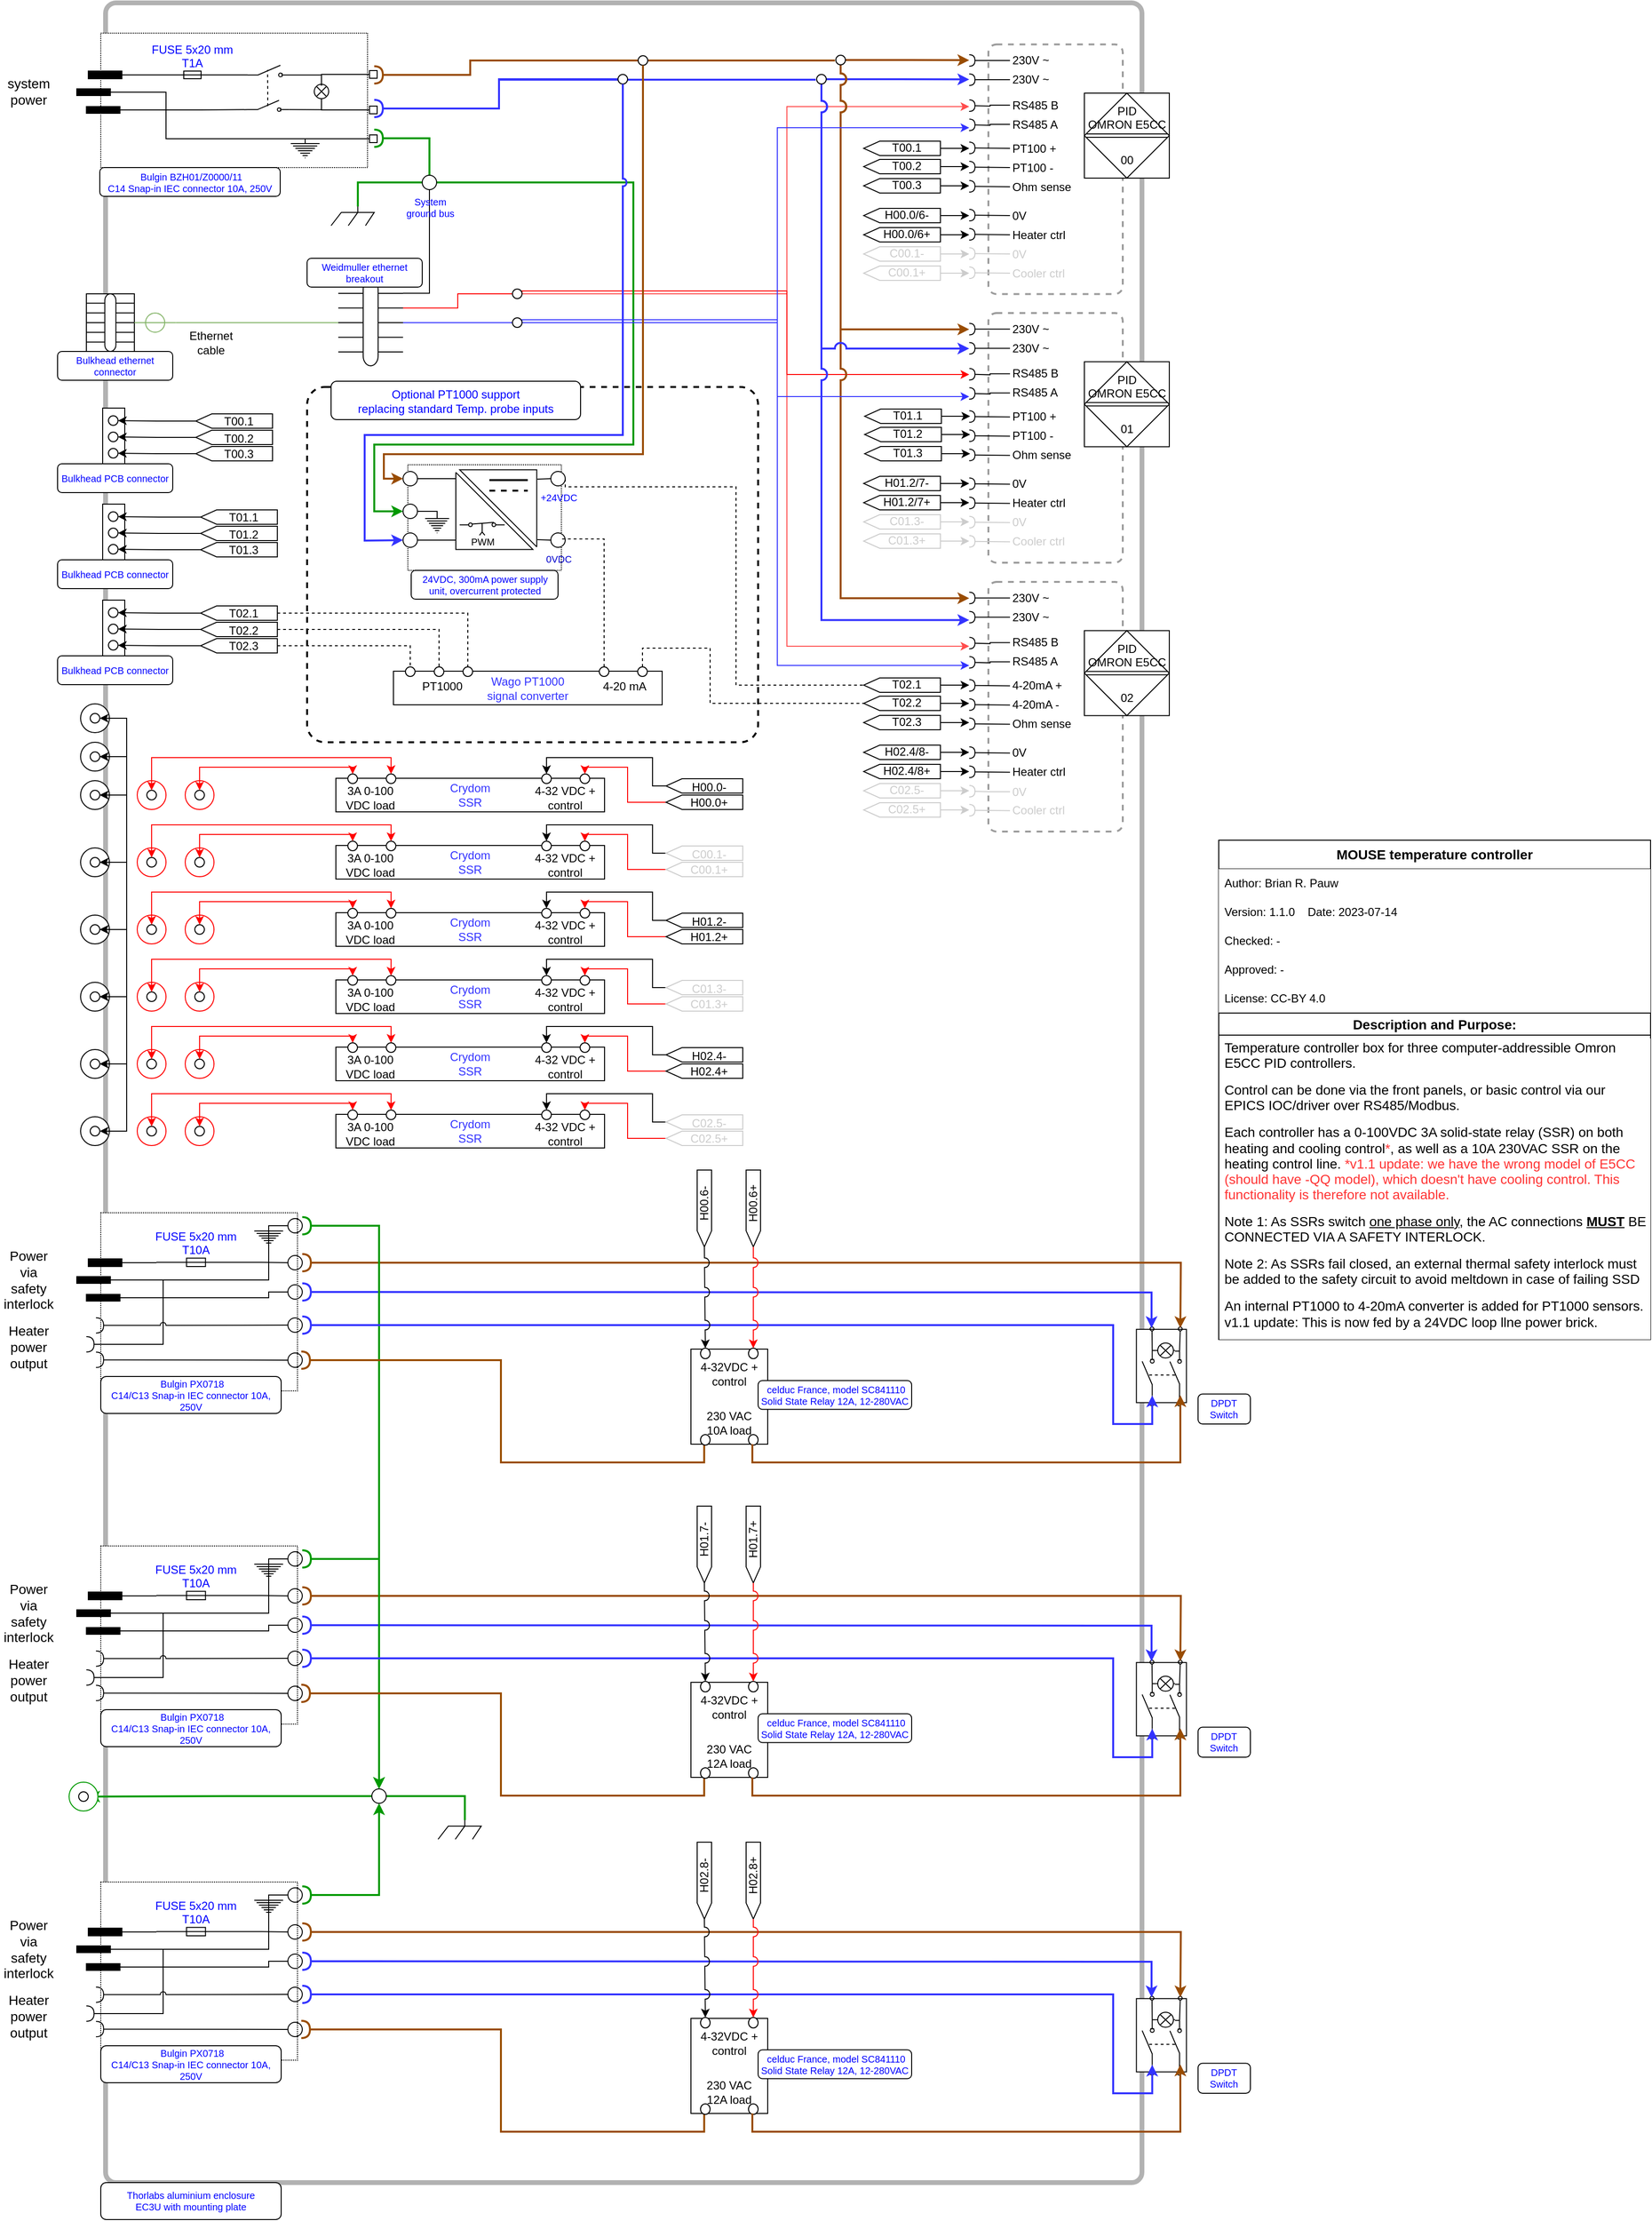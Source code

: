 <mxfile version="23.0.2" type="device">
  <diagram name="Page-1" id="7e0a89b8-554c-2b80-1dc8-d5c74ca68de4">
    <mxGraphModel dx="2249" dy="724" grid="1" gridSize="10" guides="1" tooltips="1" connect="1" arrows="1" fold="1" page="1" pageScale="1" pageWidth="1169" pageHeight="827" background="none" math="0" shadow="0">
      <root>
        <mxCell id="0" />
        <mxCell id="1" parent="0" />
        <mxCell id="OaCSu7yoLMJgVtc4dXHk-81" style="edgeStyle=orthogonalEdgeStyle;rounded=0;orthogonalLoop=1;jettySize=auto;html=1;exitX=1;exitY=0.5;exitDx=0;exitDy=0;strokeColor=#FF0000;" parent="1" source="OaCSu7yoLMJgVtc4dXHk-73" edge="1">
          <mxGeometry relative="1" as="geometry">
            <mxPoint x="950" y="118" as="targetPoint" />
            <mxPoint x="479" y="480" as="sourcePoint" />
            <Array as="points">
              <mxPoint x="484" y="310" />
              <mxPoint x="760" y="310" />
              <mxPoint x="760" y="118" />
            </Array>
          </mxGeometry>
        </mxCell>
        <mxCell id="OaCSu7yoLMJgVtc4dXHk-84" style="edgeStyle=orthogonalEdgeStyle;rounded=0;orthogonalLoop=1;jettySize=auto;html=1;strokeColor=#FF0000;" parent="1" source="OaCSu7yoLMJgVtc4dXHk-73" edge="1">
          <mxGeometry relative="1" as="geometry">
            <mxPoint x="950" y="680" as="targetPoint" />
            <Array as="points">
              <mxPoint x="760" y="313" />
              <mxPoint x="760" y="680" />
            </Array>
          </mxGeometry>
        </mxCell>
        <mxCell id="OaCSu7yoLMJgVtc4dXHk-751" value="" style="rounded=1;whiteSpace=wrap;html=1;arcSize=1;strokeWidth=5;shadow=0;opacity=30;movable=0;resizable=0;rotatable=0;deletable=0;editable=0;locked=1;connectable=0;" parent="1" vertex="1">
          <mxGeometry x="50" y="10" width="1080" height="2270" as="geometry" />
        </mxCell>
        <mxCell id="OaCSu7yoLMJgVtc4dXHk-735" value="" style="rounded=1;whiteSpace=wrap;html=1;dashed=1;strokeWidth=2;strokeColor=#000000;arcSize=5;" parent="1" vertex="1">
          <mxGeometry x="260" y="410" width="470" height="370" as="geometry" />
        </mxCell>
        <mxCell id="OaCSu7yoLMJgVtc4dXHk-325" value="" style="group" parent="1" vertex="1" connectable="0">
          <mxGeometry x="1123" y="1391" width="120" height="99" as="geometry" />
        </mxCell>
        <mxCell id="OaCSu7yoLMJgVtc4dXHk-292" value="&lt;font color=&quot;#0000ff&quot;&gt;DPDT Switch&lt;br&gt;&lt;/font&gt;" style="text;html=1;strokeColor=default;fillColor=default;align=center;verticalAlign=middle;whiteSpace=wrap;rounded=1;fontSize=10;strokeWidth=1;" parent="OaCSu7yoLMJgVtc4dXHk-325" vertex="1">
          <mxGeometry x="65.455" y="67.737" width="54.545" height="31.263" as="geometry" />
        </mxCell>
        <mxCell id="OaCSu7yoLMJgVtc4dXHk-291" value="" style="rounded=0;whiteSpace=wrap;html=1;rotation=-90;" parent="OaCSu7yoLMJgVtc4dXHk-325" vertex="1">
          <mxGeometry x="-10.909" y="12.505" width="76.364" height="52.105" as="geometry" />
        </mxCell>
        <mxCell id="OaCSu7yoLMJgVtc4dXHk-281" value="" style="pointerEvents=1;verticalLabelPosition=bottom;shadow=0;dashed=0;align=center;html=1;verticalAlign=top;shape=mxgraph.electrical.miscellaneous.light_bulb;strokeColor=#000000;strokeWidth=1;fillColor=none;rotation=-180;" parent="OaCSu7yoLMJgVtc4dXHk-325" vertex="1">
          <mxGeometry x="21.818" y="14.589" width="19.636" height="15.632" as="geometry" />
        </mxCell>
        <mxCell id="OaCSu7yoLMJgVtc4dXHk-282" style="edgeStyle=orthogonalEdgeStyle;rounded=0;orthogonalLoop=1;jettySize=auto;html=1;exitX=1;exitY=0.84;exitDx=0;exitDy=0;entryX=1;entryY=0.5;entryDx=0;entryDy=0;entryPerimeter=0;endArrow=none;endFill=0;" parent="OaCSu7yoLMJgVtc4dXHk-325" source="OaCSu7yoLMJgVtc4dXHk-283" target="OaCSu7yoLMJgVtc4dXHk-281" edge="1">
          <mxGeometry relative="1" as="geometry" />
        </mxCell>
        <mxCell id="OaCSu7yoLMJgVtc4dXHk-287" style="edgeStyle=orthogonalEdgeStyle;rounded=0;orthogonalLoop=1;jettySize=auto;html=1;exitX=1;exitY=0.84;exitDx=0;exitDy=0;endArrow=oval;endFill=0;endSize=4;" parent="OaCSu7yoLMJgVtc4dXHk-325" source="OaCSu7yoLMJgVtc4dXHk-283" edge="1">
          <mxGeometry relative="1" as="geometry">
            <mxPoint x="17.455" as="targetPoint" />
            <mxPoint x="17.455" y="38.558" as="sourcePoint" />
          </mxGeometry>
        </mxCell>
        <mxCell id="OaCSu7yoLMJgVtc4dXHk-289" style="edgeStyle=orthogonalEdgeStyle;rounded=0;orthogonalLoop=1;jettySize=auto;html=1;exitX=0;exitY=0.84;exitDx=0;exitDy=0;endArrow=oval;endFill=0;endSize=4;" parent="OaCSu7yoLMJgVtc4dXHk-325" source="OaCSu7yoLMJgVtc4dXHk-283" edge="1">
          <mxGeometry relative="1" as="geometry">
            <mxPoint x="17.455" y="78.158" as="targetPoint" />
          </mxGeometry>
        </mxCell>
        <mxCell id="OaCSu7yoLMJgVtc4dXHk-283" value="" style="shape=mxgraph.electrical.electro-mechanical.switchDisconnector;aspect=fixed;elSwitchState=off;rotation=-90;" parent="OaCSu7yoLMJgVtc4dXHk-325" vertex="1">
          <mxGeometry x="-10" y="39.6" width="46.895" height="12.505" as="geometry" />
        </mxCell>
        <mxCell id="OaCSu7yoLMJgVtc4dXHk-284" style="edgeStyle=orthogonalEdgeStyle;rounded=0;orthogonalLoop=1;jettySize=auto;html=1;exitX=1;exitY=0.84;exitDx=0;exitDy=0;entryX=0;entryY=0.5;entryDx=0;entryDy=0;entryPerimeter=0;endArrow=none;endFill=0;" parent="OaCSu7yoLMJgVtc4dXHk-325" source="OaCSu7yoLMJgVtc4dXHk-285" target="OaCSu7yoLMJgVtc4dXHk-281" edge="1">
          <mxGeometry relative="1" as="geometry">
            <mxPoint x="36" y="11.463" as="targetPoint" />
          </mxGeometry>
        </mxCell>
        <mxCell id="OaCSu7yoLMJgVtc4dXHk-288" style="edgeStyle=orthogonalEdgeStyle;rounded=0;orthogonalLoop=1;jettySize=auto;html=1;exitX=1;exitY=0.84;exitDx=0;exitDy=0;endArrow=oval;endFill=0;endSize=4;" parent="OaCSu7yoLMJgVtc4dXHk-325" source="OaCSu7yoLMJgVtc4dXHk-285" edge="1">
          <mxGeometry relative="1" as="geometry">
            <mxPoint x="46.909" as="targetPoint" />
            <mxPoint x="46.909" y="40.642" as="sourcePoint" />
          </mxGeometry>
        </mxCell>
        <mxCell id="OaCSu7yoLMJgVtc4dXHk-290" style="edgeStyle=orthogonalEdgeStyle;rounded=0;orthogonalLoop=1;jettySize=auto;html=1;exitX=0;exitY=0.84;exitDx=0;exitDy=0;endArrow=oval;endFill=0;endSize=4;" parent="OaCSu7yoLMJgVtc4dXHk-325" source="OaCSu7yoLMJgVtc4dXHk-285" edge="1">
          <mxGeometry relative="1" as="geometry">
            <mxPoint x="45.909" y="78.158" as="targetPoint" />
            <mxPoint x="45.184" y="68.065" as="sourcePoint" />
          </mxGeometry>
        </mxCell>
        <mxCell id="OaCSu7yoLMJgVtc4dXHk-285" value="" style="shape=mxgraph.electrical.electro-mechanical.switchDisconnector;aspect=fixed;elSwitchState=off;rotation=-90;" parent="OaCSu7yoLMJgVtc4dXHk-325" vertex="1">
          <mxGeometry x="19.636" y="39.6" width="44.946" height="11.984" as="geometry" />
        </mxCell>
        <mxCell id="OaCSu7yoLMJgVtc4dXHk-286" value="" style="endArrow=none;dashed=1;html=1;rounded=0;entryX=0.454;entryY=0.551;entryDx=0;entryDy=0;entryPerimeter=0;orthogonal=0;exitX=0.445;exitY=0.452;exitDx=0;exitDy=0;exitPerimeter=0;" parent="OaCSu7yoLMJgVtc4dXHk-325" source="OaCSu7yoLMJgVtc4dXHk-285" target="OaCSu7yoLMJgVtc4dXHk-283" edge="1">
          <mxGeometry width="50" height="50" relative="1" as="geometry">
            <mxPoint x="48" y="47.937" as="sourcePoint" />
            <mxPoint x="205.091" y="54.189" as="targetPoint" />
            <Array as="points" />
          </mxGeometry>
        </mxCell>
        <mxCell id="OaCSu7yoLMJgVtc4dXHk-89" value="" style="rounded=0;whiteSpace=wrap;html=1;" parent="1" vertex="1">
          <mxGeometry x="30" y="313" width="50" height="60" as="geometry" />
        </mxCell>
        <mxCell id="OaCSu7yoLMJgVtc4dXHk-83" style="edgeStyle=orthogonalEdgeStyle;rounded=0;orthogonalLoop=1;jettySize=auto;html=1;exitX=1;exitY=0.5;exitDx=0;exitDy=0;strokeColor=#FF0000;" parent="1" source="OaCSu7yoLMJgVtc4dXHk-73" edge="1">
          <mxGeometry relative="1" as="geometry">
            <mxPoint x="950" y="397" as="targetPoint" />
            <mxPoint x="479" y="477" as="sourcePoint" />
            <Array as="points">
              <mxPoint x="484" y="310" />
              <mxPoint x="760" y="310" />
              <mxPoint x="760" y="397" />
            </Array>
          </mxGeometry>
        </mxCell>
        <mxCell id="OaCSu7yoLMJgVtc4dXHk-53" style="edgeStyle=orthogonalEdgeStyle;rounded=0;orthogonalLoop=1;jettySize=auto;html=1;exitX=1;exitY=0.5;exitDx=0;exitDy=0;strokeColor=#3333FF;strokeWidth=2;" parent="1" source="OaCSu7yoLMJgVtc4dXHk-51" edge="1">
          <mxGeometry relative="1" as="geometry">
            <mxPoint x="950" y="89.69" as="targetPoint" />
          </mxGeometry>
        </mxCell>
        <mxCell id="ckCSVQfEGdRcJk8xVcoI-61" value="" style="group;fillColor=default;" parent="1" vertex="1" connectable="0">
          <mxGeometry x="20" y="41.5" width="303" height="170" as="geometry" />
        </mxCell>
        <mxCell id="ckCSVQfEGdRcJk8xVcoI-23" value="" style="rounded=0;whiteSpace=wrap;html=1;fillColor=none;dashed=1;dashPattern=1 1;" parent="ckCSVQfEGdRcJk8xVcoI-61" vertex="1">
          <mxGeometry x="25" width="278" height="140" as="geometry" />
        </mxCell>
        <mxCell id="ckCSVQfEGdRcJk8xVcoI-19" style="edgeStyle=none;rounded=0;orthogonalLoop=1;jettySize=auto;html=1;exitX=1;exitY=0.5;exitDx=0;exitDy=0;exitPerimeter=0;endArrow=box;endFill=0;" parent="ckCSVQfEGdRcJk8xVcoI-61" edge="1">
          <mxGeometry relative="1" as="geometry">
            <mxPoint x="313" y="43" as="targetPoint" />
            <mxPoint x="255" y="54.75" as="sourcePoint" />
            <Array as="points">
              <mxPoint x="255" y="43" />
            </Array>
          </mxGeometry>
        </mxCell>
        <mxCell id="txQ2n9w6fI8gjTXynblS-42" value="" style="pointerEvents=1;verticalLabelPosition=bottom;shadow=0;dashed=0;align=center;html=1;verticalAlign=top;shape=mxgraph.electrical.miscellaneous.light_bulb;strokeColor=#000000;strokeWidth=1;fillColor=none;rotation=-90;" parent="ckCSVQfEGdRcJk8xVcoI-61" vertex="1">
          <mxGeometry x="246" y="53.25" width="18" height="15" as="geometry" />
        </mxCell>
        <mxCell id="ckCSVQfEGdRcJk8xVcoI-4" value="" style="verticalLabelPosition=bottom;shadow=0;dashed=0;align=center;fillColor=strokeColor;html=1;verticalAlign=top;strokeWidth=1;shape=mxgraph.electrical.miscellaneous.mf_contact_2;rotation=-180;" parent="ckCSVQfEGdRcJk8xVcoI-61" vertex="1">
          <mxGeometry x="12" y="39.5" width="70" height="8" as="geometry" />
        </mxCell>
        <mxCell id="ckCSVQfEGdRcJk8xVcoI-5" value="" style="verticalLabelPosition=bottom;shadow=0;dashed=0;align=center;fillColor=strokeColor;html=1;verticalAlign=top;strokeWidth=1;shape=mxgraph.electrical.miscellaneous.mf_contact_2;rotation=-180;" parent="ckCSVQfEGdRcJk8xVcoI-61" vertex="1">
          <mxGeometry y="58" width="70" height="7" as="geometry" />
        </mxCell>
        <mxCell id="ckCSVQfEGdRcJk8xVcoI-6" value="" style="verticalLabelPosition=bottom;shadow=0;dashed=0;align=center;fillColor=strokeColor;html=1;verticalAlign=top;strokeWidth=1;shape=mxgraph.electrical.miscellaneous.mf_contact_2;rotation=-180;" parent="ckCSVQfEGdRcJk8xVcoI-61" vertex="1">
          <mxGeometry x="10" y="76.5" width="70" height="7" as="geometry" />
        </mxCell>
        <mxCell id="txQ2n9w6fI8gjTXynblS-2" value="FUSE 5x20 mm&#xa;T1A&#xa;&#xa;" style="shape=mxgraph.electrical.electro-mechanical.fuse2;aspect=fixed;elSwitchState=on;fontColor=#0000FF;" parent="ckCSVQfEGdRcJk8xVcoI-61" vertex="1">
          <mxGeometry x="83" y="27.5" width="75" height="20" as="geometry" />
        </mxCell>
        <mxCell id="ckCSVQfEGdRcJk8xVcoI-7" value="" style="edgeStyle=orthogonalEdgeStyle;rounded=0;jumpStyle=arc;orthogonalLoop=1;jettySize=auto;html=1;exitX=0;exitY=0.5;exitDx=0;exitDy=0;exitPerimeter=0;entryX=0;entryY=0.8;entryDx=0;entryDy=0;endArrow=none;endFill=0;" parent="ckCSVQfEGdRcJk8xVcoI-61" source="ckCSVQfEGdRcJk8xVcoI-4" target="txQ2n9w6fI8gjTXynblS-2" edge="1">
          <mxGeometry relative="1" as="geometry">
            <mxPoint x="-16" y="46.5" as="sourcePoint" />
            <mxPoint x="163" y="49.6" as="targetPoint" />
          </mxGeometry>
        </mxCell>
        <mxCell id="ckCSVQfEGdRcJk8xVcoI-15" style="edgeStyle=orthogonalEdgeStyle;rounded=0;orthogonalLoop=1;jettySize=auto;html=1;exitX=1;exitY=0.84;exitDx=0;exitDy=0;entryX=1;entryY=0.5;entryDx=0;entryDy=0;entryPerimeter=0;endArrow=none;endFill=0;" parent="ckCSVQfEGdRcJk8xVcoI-61" source="ckCSVQfEGdRcJk8xVcoI-10" target="txQ2n9w6fI8gjTXynblS-42" edge="1">
          <mxGeometry relative="1" as="geometry" />
        </mxCell>
        <mxCell id="ckCSVQfEGdRcJk8xVcoI-10" value="" style="shape=mxgraph.electrical.electro-mechanical.switchDisconnector;aspect=fixed;elSwitchState=off;" parent="ckCSVQfEGdRcJk8xVcoI-61" vertex="1">
          <mxGeometry x="178" y="33.5" width="45" height="12" as="geometry" />
        </mxCell>
        <mxCell id="ckCSVQfEGdRcJk8xVcoI-13" style="edgeStyle=orthogonalEdgeStyle;rounded=0;orthogonalLoop=1;jettySize=auto;html=1;exitX=1;exitY=0.8;exitDx=0;exitDy=0;entryX=0;entryY=0.84;entryDx=0;entryDy=0;endArrow=none;endFill=0;" parent="ckCSVQfEGdRcJk8xVcoI-61" source="txQ2n9w6fI8gjTXynblS-2" target="ckCSVQfEGdRcJk8xVcoI-10" edge="1">
          <mxGeometry relative="1" as="geometry" />
        </mxCell>
        <mxCell id="ckCSVQfEGdRcJk8xVcoI-14" style="edgeStyle=orthogonalEdgeStyle;rounded=0;orthogonalLoop=1;jettySize=auto;html=1;exitX=1;exitY=0.84;exitDx=0;exitDy=0;entryX=0;entryY=0.5;entryDx=0;entryDy=0;entryPerimeter=0;endArrow=none;endFill=0;" parent="ckCSVQfEGdRcJk8xVcoI-61" source="ckCSVQfEGdRcJk8xVcoI-11" target="txQ2n9w6fI8gjTXynblS-42" edge="1">
          <mxGeometry relative="1" as="geometry" />
        </mxCell>
        <mxCell id="ckCSVQfEGdRcJk8xVcoI-11" value="" style="shape=mxgraph.electrical.electro-mechanical.switchDisconnector;aspect=fixed;elSwitchState=off;" parent="ckCSVQfEGdRcJk8xVcoI-61" vertex="1">
          <mxGeometry x="178" y="70" width="43.13" height="11.5" as="geometry" />
        </mxCell>
        <mxCell id="ckCSVQfEGdRcJk8xVcoI-16" value="" style="endArrow=none;dashed=1;html=1;rounded=0;entryX=0.463;entryY=0.395;entryDx=0;entryDy=0;entryPerimeter=0;orthogonal=0;" parent="ckCSVQfEGdRcJk8xVcoI-61" target="ckCSVQfEGdRcJk8xVcoI-10" edge="1">
          <mxGeometry width="50" height="50" relative="1" as="geometry">
            <mxPoint x="199" y="76" as="sourcePoint" />
            <mxPoint x="193" y="220" as="targetPoint" />
            <Array as="points">
              <mxPoint x="199" y="60" />
            </Array>
          </mxGeometry>
        </mxCell>
        <mxCell id="ckCSVQfEGdRcJk8xVcoI-20" style="edgeStyle=none;rounded=0;orthogonalLoop=1;jettySize=auto;html=1;endArrow=box;endFill=0;exitX=0.024;exitY=0.5;exitDx=0;exitDy=0;exitPerimeter=0;" parent="ckCSVQfEGdRcJk8xVcoI-61" source="txQ2n9w6fI8gjTXynblS-42" edge="1">
          <mxGeometry x="0.197" y="36" relative="1" as="geometry">
            <mxPoint x="313" y="80" as="targetPoint" />
            <mxPoint x="255" y="70" as="sourcePoint" />
            <Array as="points">
              <mxPoint x="255" y="80" />
            </Array>
            <mxPoint y="1" as="offset" />
          </mxGeometry>
        </mxCell>
        <mxCell id="ckCSVQfEGdRcJk8xVcoI-22" style="edgeStyle=orthogonalEdgeStyle;rounded=0;orthogonalLoop=1;jettySize=auto;html=1;exitX=0;exitY=0.5;exitDx=0;exitDy=0;exitPerimeter=0;endArrow=box;endFill=0;jumpStyle=arc;" parent="ckCSVQfEGdRcJk8xVcoI-61" source="ckCSVQfEGdRcJk8xVcoI-5" edge="1">
          <mxGeometry relative="1" as="geometry">
            <mxPoint x="313" y="110" as="targetPoint" />
            <Array as="points">
              <mxPoint x="93" y="62" />
              <mxPoint x="93" y="110" />
            </Array>
          </mxGeometry>
        </mxCell>
        <mxCell id="ckCSVQfEGdRcJk8xVcoI-24" value="&lt;font color=&quot;#0000ff&quot;&gt;&amp;nbsp;Bulgin BZH01/Z0000/11&lt;br style=&quot;font-size: 10px;&quot;&gt;C14 Snap-in IEC connector 10A, 250V&lt;/font&gt;" style="text;html=1;strokeColor=default;fillColor=default;align=center;verticalAlign=middle;whiteSpace=wrap;rounded=1;fontSize=10;strokeWidth=1;" parent="ckCSVQfEGdRcJk8xVcoI-61" vertex="1">
          <mxGeometry x="24" y="140" width="188" height="30" as="geometry" />
        </mxCell>
        <mxCell id="ckCSVQfEGdRcJk8xVcoI-26" value="" style="pointerEvents=1;verticalLabelPosition=bottom;shadow=0;dashed=0;align=center;html=1;verticalAlign=top;shape=mxgraph.electrical.signal_sources.protective_earth;rounded=1;strokeColor=default;strokeWidth=1;fontSize=10;fillColor=none;" parent="ckCSVQfEGdRcJk8xVcoI-61" vertex="1">
          <mxGeometry x="223" y="110" width="30" height="20" as="geometry" />
        </mxCell>
        <mxCell id="ckCSVQfEGdRcJk8xVcoI-12" style="edgeStyle=orthogonalEdgeStyle;rounded=0;orthogonalLoop=1;jettySize=auto;html=1;exitX=0;exitY=0.5;exitDx=0;exitDy=0;exitPerimeter=0;entryX=0;entryY=0.84;entryDx=0;entryDy=0;endArrow=none;endFill=0;" parent="ckCSVQfEGdRcJk8xVcoI-61" source="ckCSVQfEGdRcJk8xVcoI-6" target="ckCSVQfEGdRcJk8xVcoI-11" edge="1">
          <mxGeometry relative="1" as="geometry" />
        </mxCell>
        <mxCell id="ckCSVQfEGdRcJk8xVcoI-65" style="edgeStyle=orthogonalEdgeStyle;rounded=0;jumpStyle=none;orthogonalLoop=1;jettySize=auto;html=1;strokeWidth=2;fontSize=10;startArrow=none;startFill=0;endArrow=halfCircle;endFill=0;fillColor=#ffe6cc;strokeColor=#994C00;" parent="1" source="sdSYHqTUcqwQCiQ7ho8q-30" edge="1">
          <mxGeometry relative="1" as="geometry">
            <mxPoint x="330" y="85" as="targetPoint" />
            <mxPoint x="810" y="70" as="sourcePoint" />
            <Array as="points">
              <mxPoint x="430" y="70" />
              <mxPoint x="430" y="85" />
            </Array>
          </mxGeometry>
        </mxCell>
        <mxCell id="ckCSVQfEGdRcJk8xVcoI-186" style="edgeStyle=orthogonalEdgeStyle;rounded=0;jumpStyle=arc;orthogonalLoop=1;jettySize=auto;html=1;exitX=0.5;exitY=0;exitDx=0;exitDy=0;strokeWidth=2;fontSize=10;startArrow=none;startFill=0;endArrow=halfCircle;endFill=0;strokeColor=#009900;" parent="1" source="ckCSVQfEGdRcJk8xVcoI-184" edge="1">
          <mxGeometry relative="1" as="geometry">
            <mxPoint x="330" y="151" as="targetPoint" />
            <mxPoint x="387.5" y="328.5" as="sourcePoint" />
            <Array as="points">
              <mxPoint x="388" y="151" />
            </Array>
          </mxGeometry>
        </mxCell>
        <mxCell id="OaCSu7yoLMJgVtc4dXHk-61" style="edgeStyle=orthogonalEdgeStyle;rounded=0;orthogonalLoop=1;jettySize=auto;html=1;exitX=0.5;exitY=1;exitDx=0;exitDy=0;entryX=1;entryY=0.16;entryDx=0;entryDy=0;entryPerimeter=0;endArrow=none;endFill=0;" parent="1" source="ckCSVQfEGdRcJk8xVcoI-184" target="OaCSu7yoLMJgVtc4dXHk-59" edge="1">
          <mxGeometry relative="1" as="geometry" />
        </mxCell>
        <mxCell id="OaCSu7yoLMJgVtc4dXHk-65" style="edgeStyle=orthogonalEdgeStyle;rounded=0;orthogonalLoop=1;jettySize=auto;html=1;exitX=0;exitY=0.5;exitDx=0;exitDy=0;entryX=0.62;entryY=0;entryDx=0;entryDy=0;entryPerimeter=0;endArrow=none;endFill=0;strokeColor=#009900;strokeWidth=2;" parent="1" source="ckCSVQfEGdRcJk8xVcoI-184" target="OaCSu7yoLMJgVtc4dXHk-64" edge="1">
          <mxGeometry relative="1" as="geometry" />
        </mxCell>
        <mxCell id="sdSYHqTUcqwQCiQ7ho8q-37" style="edgeStyle=orthogonalEdgeStyle;rounded=0;orthogonalLoop=1;jettySize=auto;html=1;exitX=1;exitY=0.5;exitDx=0;exitDy=0;entryX=0;entryY=0.5;entryDx=0;entryDy=0;strokeWidth=2;strokeColor=#009900;" parent="1" source="ckCSVQfEGdRcJk8xVcoI-184" target="sdSYHqTUcqwQCiQ7ho8q-9" edge="1">
          <mxGeometry relative="1" as="geometry">
            <Array as="points">
              <mxPoint x="600" y="197" />
              <mxPoint x="600" y="470" />
              <mxPoint x="330" y="470" />
              <mxPoint x="330" y="540" />
            </Array>
          </mxGeometry>
        </mxCell>
        <mxCell id="ckCSVQfEGdRcJk8xVcoI-184" value="&lt;font color=&quot;#0000ff&quot;&gt;System &lt;br&gt;ground bus&lt;/font&gt;" style="verticalLabelPosition=bottom;shadow=0;dashed=0;align=center;html=1;verticalAlign=top;strokeWidth=1;shape=ellipse;perimeter=ellipsePerimeter;rounded=1;strokeColor=default;fontSize=10;fillColor=none;" parent="1" vertex="1">
          <mxGeometry x="380" y="189.5" width="15" height="15" as="geometry" />
        </mxCell>
        <mxCell id="ckCSVQfEGdRcJk8xVcoI-211" value="&lt;font color=&quot;#0000ff&quot;&gt;Thorlabs aluminium enclosure&lt;br&gt;EC3U with mounting plate&lt;/font&gt;" style="text;html=1;strokeColor=default;fillColor=default;align=center;verticalAlign=middle;whiteSpace=wrap;rounded=1;fontSize=10;strokeWidth=1;" parent="1" vertex="1">
          <mxGeometry x="45" y="2280" width="188" height="38.5" as="geometry" />
        </mxCell>
        <mxCell id="ckCSVQfEGdRcJk8xVcoI-230" value="system power" style="text;html=1;strokeColor=none;fillColor=none;align=center;verticalAlign=middle;whiteSpace=wrap;rounded=0;shadow=0;glass=0;sketch=0;strokeWidth=1;fontSize=14;perimeterSpacing=18;" parent="1" vertex="1">
          <mxGeometry x="-60" y="71.5" width="60" height="60" as="geometry" />
        </mxCell>
        <mxCell id="ICg0djw-NJ7w4AId1BVs-19" value="&lt;b&gt;&lt;font style=&quot;font-size: 14px;&quot;&gt;MOUSE temperature controller&lt;/font&gt;&lt;/b&gt;" style="swimlane;fontStyle=0;childLayout=stackLayout;horizontal=1;startSize=30;horizontalStack=0;resizeParent=1;resizeParentMax=0;resizeLast=0;collapsible=1;marginBottom=0;whiteSpace=wrap;html=1;fillColor=default;" parent="1" vertex="1">
          <mxGeometry x="1210" y="882" width="450" height="180" as="geometry">
            <mxRectangle x="1121.61" y="434.5" width="210" height="30" as="alternateBounds" />
          </mxGeometry>
        </mxCell>
        <mxCell id="ICg0djw-NJ7w4AId1BVs-20" value="Author: Brian R. Pauw" style="text;strokeColor=none;fillColor=default;align=left;verticalAlign=middle;spacingLeft=4;spacingRight=4;overflow=hidden;points=[[0,0.5],[1,0.5]];portConstraint=eastwest;rotatable=0;whiteSpace=wrap;html=1;" parent="ICg0djw-NJ7w4AId1BVs-19" vertex="1">
          <mxGeometry y="30" width="450" height="30" as="geometry" />
        </mxCell>
        <mxCell id="ICg0djw-NJ7w4AId1BVs-22" value="Version: 1.1.0&amp;nbsp; &amp;nbsp; Date: 2023-07-14" style="text;strokeColor=none;fillColor=default;align=left;verticalAlign=middle;spacingLeft=4;spacingRight=4;overflow=hidden;points=[[0,0.5],[1,0.5]];portConstraint=eastwest;rotatable=0;whiteSpace=wrap;html=1;spacing=2;" parent="ICg0djw-NJ7w4AId1BVs-19" vertex="1">
          <mxGeometry y="60" width="450" height="30" as="geometry" />
        </mxCell>
        <mxCell id="ICg0djw-NJ7w4AId1BVs-23" value="Checked: -" style="text;strokeColor=none;fillColor=default;align=left;verticalAlign=middle;spacingLeft=4;spacingRight=4;overflow=hidden;points=[[0,0.5],[1,0.5]];portConstraint=eastwest;rotatable=0;whiteSpace=wrap;html=1;" parent="ICg0djw-NJ7w4AId1BVs-19" vertex="1">
          <mxGeometry y="90" width="450" height="30" as="geometry" />
        </mxCell>
        <mxCell id="ICg0djw-NJ7w4AId1BVs-25" value="Approved: -" style="text;strokeColor=none;fillColor=default;align=left;verticalAlign=middle;spacingLeft=4;spacingRight=4;overflow=hidden;points=[[0,0.5],[1,0.5]];portConstraint=eastwest;rotatable=0;whiteSpace=wrap;html=1;" parent="ICg0djw-NJ7w4AId1BVs-19" vertex="1">
          <mxGeometry y="120" width="450" height="30" as="geometry" />
        </mxCell>
        <mxCell id="ICg0djw-NJ7w4AId1BVs-24" value="License: CC-BY 4.0" style="text;strokeColor=none;fillColor=default;align=left;verticalAlign=middle;spacingLeft=4;spacingRight=4;overflow=hidden;points=[[0,0.5],[1,0.5]];portConstraint=eastwest;rotatable=0;whiteSpace=wrap;html=1;" parent="ICg0djw-NJ7w4AId1BVs-19" vertex="1">
          <mxGeometry y="150" width="450" height="30" as="geometry" />
        </mxCell>
        <mxCell id="ICg0djw-NJ7w4AId1BVs-27" value="&lt;font style=&quot;font-size: 14px;&quot;&gt;Description and Purpose:&lt;/font&gt;" style="swimlane;whiteSpace=wrap;html=1;fillColor=default;" parent="1" vertex="1">
          <mxGeometry x="1210" y="1062" width="450" height="340" as="geometry" />
        </mxCell>
        <mxCell id="ICg0djw-NJ7w4AId1BVs-30" value="&lt;p style=&quot;line-height: 126%;&quot;&gt;&lt;span style=&quot;font-size: 14px;&quot;&gt;Temperature controller box for three computer-addressible Omron E5CC PID controllers.&amp;nbsp;&lt;/span&gt;&lt;/p&gt;&lt;p style=&quot;line-height: 126%;&quot;&gt;&lt;span style=&quot;font-size: 14px; background-color: initial;&quot;&gt;Control can be done via the front panels, or basic control via our EPICS IOC/driver over RS485/Modbus.&amp;nbsp;&lt;/span&gt;&lt;/p&gt;&lt;p style=&quot;line-height: 126%;&quot;&gt;&lt;span style=&quot;font-size: 14px;&quot;&gt;Each controller has a 0-100VDC 3A solid-state relay (SSR) on both heating and cooling control&lt;font color=&quot;#ff3333&quot;&gt;*&lt;/font&gt;, as well as a 10A 230VAC SSR on the heating control line. &lt;font color=&quot;#ff3333&quot;&gt;*v1.1 update: we have the wrong model of E5CC (should have -QQ model), which doesn&#39;t have cooling control. This functionality is therefore not available.&lt;/font&gt;&lt;/span&gt;&lt;/p&gt;&lt;p style=&quot;line-height: 126%;&quot;&gt;&lt;span style=&quot;font-size: 14px;&quot;&gt;Note 1: As SSRs switch &lt;u&gt;one phase only&lt;/u&gt;, the AC connections &lt;u&gt;&lt;b&gt;MUST&lt;/b&gt;&lt;/u&gt; BE CONNECTED VIA A SAFETY INTERLOCK.&amp;nbsp;&lt;/span&gt;&lt;/p&gt;&lt;p style=&quot;line-height: 126%;&quot;&gt;&lt;span style=&quot;font-size: 14px;&quot;&gt;Note 2: As SSRs fail closed, an external thermal safety interlock must be added to the safety circuit to avoid meltdown in case of failing SSD&lt;/span&gt;&lt;/p&gt;&lt;p style=&quot;line-height: 126%;&quot;&gt;&lt;span style=&quot;font-size: 14px;&quot;&gt;An internal PT1000 to 4-20mA converter is added for PT1000 sensors. v1.1 update: This is now fed by a 24VDC loop llne power brick.&amp;nbsp;&lt;/span&gt;&lt;/p&gt;" style="text;html=1;strokeColor=none;fillColor=default;spacing=5;spacingTop=-20;whiteSpace=wrap;overflow=hidden;rounded=0;" parent="ICg0djw-NJ7w4AId1BVs-27" vertex="1">
          <mxGeometry x="0.59" y="26.5" width="449.41" height="313.5" as="geometry" />
        </mxCell>
        <mxCell id="GI7Mqh-UYh1kH6kS2U9v-20" style="edgeStyle=orthogonalEdgeStyle;rounded=0;jumpStyle=none;orthogonalLoop=1;jettySize=auto;html=1;strokeWidth=2;fontSize=10;startArrow=none;startFill=0;endArrow=halfCircle;endFill=0;strokeColor=#3333FF;" parent="1" source="sdSYHqTUcqwQCiQ7ho8q-33" edge="1">
          <mxGeometry relative="1" as="geometry">
            <mxPoint x="330" y="120" as="targetPoint" />
            <mxPoint x="790" y="90" as="sourcePoint" />
            <Array as="points">
              <mxPoint x="460" y="90" />
              <mxPoint x="460" y="120" />
            </Array>
          </mxGeometry>
        </mxCell>
        <mxCell id="OaCSu7yoLMJgVtc4dXHk-1" value="" style="group" parent="1" vertex="1" connectable="0">
          <mxGeometry x="950" y="53.25" width="208.5" height="260" as="geometry" />
        </mxCell>
        <mxCell id="GI7Mqh-UYh1kH6kS2U9v-3" value="" style="rounded=1;whiteSpace=wrap;html=1;dashed=1;strokeWidth=2;strokeColor=#9C9C9C;fillColor=none;arcSize=6;" parent="OaCSu7yoLMJgVtc4dXHk-1" vertex="1">
          <mxGeometry x="20" width="140" height="260" as="geometry" />
        </mxCell>
        <mxCell id="GI7Mqh-UYh1kH6kS2U9v-1" value="&lt;table cellpadding=&quot;4&quot; cellspacing=&quot;0&quot; border=&quot;0&quot; style=&quot;font-size:1em;width:100%;height:width;&quot;&gt;&lt;tbody&gt;&lt;tr&gt;&lt;td&gt;PID&lt;br&gt;OMRON E5CC&lt;br&gt;&lt;br&gt;&lt;/td&gt;&lt;/tr&gt;&lt;tr&gt;&lt;td&gt;00&lt;/td&gt;&lt;/tr&gt;&lt;/tbody&gt;&lt;/table&gt; " style="html=1;outlineConnect=0;align=center;dashed=0;aspect=fixed;shape=mxgraph.pid2inst.progLogCont;mounting=local" parent="OaCSu7yoLMJgVtc4dXHk-1" vertex="1">
          <mxGeometry x="120" y="50.75" width="88.5" height="88.5" as="geometry" />
        </mxCell>
        <mxCell id="GI7Mqh-UYh1kH6kS2U9v-13" style="edgeStyle=orthogonalEdgeStyle;rounded=0;orthogonalLoop=1;jettySize=auto;html=1;exitX=0;exitY=0.5;exitDx=0;exitDy=0;endArrow=halfCircle;endFill=0;endSize=4;" parent="OaCSu7yoLMJgVtc4dXHk-1" source="GI7Mqh-UYh1kH6kS2U9v-6" edge="1">
          <mxGeometry relative="1" as="geometry">
            <mxPoint y="16.75" as="targetPoint" />
          </mxGeometry>
        </mxCell>
        <mxCell id="GI7Mqh-UYh1kH6kS2U9v-6" value="230V ~" style="text;html=1;strokeColor=none;fillColor=none;align=left;verticalAlign=middle;whiteSpace=wrap;rounded=0;" parent="OaCSu7yoLMJgVtc4dXHk-1" vertex="1">
          <mxGeometry x="42.5" y="6.75" width="60" height="20" as="geometry" />
        </mxCell>
        <mxCell id="GI7Mqh-UYh1kH6kS2U9v-14" style="edgeStyle=orthogonalEdgeStyle;rounded=0;orthogonalLoop=1;jettySize=auto;html=1;exitX=0;exitY=0.5;exitDx=0;exitDy=0;endArrow=halfCircle;endFill=0;endSize=4;" parent="OaCSu7yoLMJgVtc4dXHk-1" source="GI7Mqh-UYh1kH6kS2U9v-7" edge="1">
          <mxGeometry relative="1" as="geometry">
            <mxPoint y="36.75" as="targetPoint" />
          </mxGeometry>
        </mxCell>
        <mxCell id="GI7Mqh-UYh1kH6kS2U9v-7" value="230V ~" style="text;html=1;strokeColor=none;fillColor=none;align=left;verticalAlign=middle;whiteSpace=wrap;rounded=0;" parent="OaCSu7yoLMJgVtc4dXHk-1" vertex="1">
          <mxGeometry x="42.5" y="26.75" width="60" height="20" as="geometry" />
        </mxCell>
        <mxCell id="GI7Mqh-UYh1kH6kS2U9v-15" style="edgeStyle=orthogonalEdgeStyle;rounded=0;orthogonalLoop=1;jettySize=auto;html=1;exitX=0;exitY=0.5;exitDx=0;exitDy=0;endArrow=halfCircle;endFill=0;endSize=4;" parent="OaCSu7yoLMJgVtc4dXHk-1" source="GI7Mqh-UYh1kH6kS2U9v-8" edge="1">
          <mxGeometry relative="1" as="geometry">
            <mxPoint y="63.75" as="targetPoint" />
          </mxGeometry>
        </mxCell>
        <mxCell id="GI7Mqh-UYh1kH6kS2U9v-8" value="RS485 B" style="text;html=1;strokeColor=none;fillColor=none;align=left;verticalAlign=middle;whiteSpace=wrap;rounded=0;" parent="OaCSu7yoLMJgVtc4dXHk-1" vertex="1">
          <mxGeometry x="42.5" y="53.25" width="60" height="20" as="geometry" />
        </mxCell>
        <mxCell id="GI7Mqh-UYh1kH6kS2U9v-16" style="edgeStyle=orthogonalEdgeStyle;rounded=0;orthogonalLoop=1;jettySize=auto;html=1;exitX=0;exitY=0.5;exitDx=0;exitDy=0;endArrow=halfCircle;endFill=0;endSize=4;" parent="OaCSu7yoLMJgVtc4dXHk-1" source="GI7Mqh-UYh1kH6kS2U9v-9" edge="1">
          <mxGeometry relative="1" as="geometry">
            <mxPoint y="83.75" as="targetPoint" />
          </mxGeometry>
        </mxCell>
        <mxCell id="GI7Mqh-UYh1kH6kS2U9v-9" value="RS485 A" style="text;html=1;strokeColor=none;fillColor=none;align=left;verticalAlign=middle;whiteSpace=wrap;rounded=0;" parent="OaCSu7yoLMJgVtc4dXHk-1" vertex="1">
          <mxGeometry x="42.5" y="73.25" width="56.5" height="20" as="geometry" />
        </mxCell>
        <mxCell id="GI7Mqh-UYh1kH6kS2U9v-17" style="edgeStyle=orthogonalEdgeStyle;rounded=0;orthogonalLoop=1;jettySize=auto;html=1;exitX=0;exitY=0.5;exitDx=0;exitDy=0;endArrow=halfCircle;endFill=0;endSize=4;" parent="OaCSu7yoLMJgVtc4dXHk-1" source="GI7Mqh-UYh1kH6kS2U9v-10" edge="1">
          <mxGeometry relative="1" as="geometry">
            <mxPoint y="177.75" as="targetPoint" />
          </mxGeometry>
        </mxCell>
        <mxCell id="GI7Mqh-UYh1kH6kS2U9v-10" value="0V" style="text;html=1;strokeColor=none;fillColor=none;align=left;verticalAlign=middle;whiteSpace=wrap;rounded=0;" parent="OaCSu7yoLMJgVtc4dXHk-1" vertex="1">
          <mxGeometry x="42.5" y="168.25" width="60" height="20" as="geometry" />
        </mxCell>
        <mxCell id="GI7Mqh-UYh1kH6kS2U9v-18" style="edgeStyle=orthogonalEdgeStyle;rounded=0;orthogonalLoop=1;jettySize=auto;html=1;exitX=0;exitY=0.5;exitDx=0;exitDy=0;endArrow=halfCircle;endFill=0;endSize=4;" parent="OaCSu7yoLMJgVtc4dXHk-1" source="GI7Mqh-UYh1kH6kS2U9v-11" edge="1">
          <mxGeometry relative="1" as="geometry">
            <mxPoint y="197.75" as="targetPoint" />
          </mxGeometry>
        </mxCell>
        <mxCell id="GI7Mqh-UYh1kH6kS2U9v-11" value="Heater ctrl" style="text;html=1;strokeColor=none;fillColor=none;align=left;verticalAlign=middle;whiteSpace=wrap;rounded=0;" parent="OaCSu7yoLMJgVtc4dXHk-1" vertex="1">
          <mxGeometry x="42.5" y="188.25" width="90.5" height="20" as="geometry" />
        </mxCell>
        <mxCell id="GI7Mqh-UYh1kH6kS2U9v-19" style="edgeStyle=orthogonalEdgeStyle;rounded=0;orthogonalLoop=1;jettySize=auto;html=1;exitX=0;exitY=0.5;exitDx=0;exitDy=0;endArrow=halfCircle;endFill=0;endSize=4;strokeColor=#CCCCCC;" parent="OaCSu7yoLMJgVtc4dXHk-1" source="GI7Mqh-UYh1kH6kS2U9v-12" edge="1">
          <mxGeometry relative="1" as="geometry">
            <mxPoint y="237.75" as="targetPoint" />
          </mxGeometry>
        </mxCell>
        <mxCell id="GI7Mqh-UYh1kH6kS2U9v-12" value="Cooler ctrl" style="text;html=1;strokeColor=none;fillColor=none;align=left;verticalAlign=middle;whiteSpace=wrap;rounded=0;fontColor=#CCCCCC;" parent="OaCSu7yoLMJgVtc4dXHk-1" vertex="1">
          <mxGeometry x="42.5" y="228.25" width="90.5" height="20" as="geometry" />
        </mxCell>
        <mxCell id="GI7Mqh-UYh1kH6kS2U9v-62" style="edgeStyle=orthogonalEdgeStyle;rounded=0;orthogonalLoop=1;jettySize=auto;html=1;exitX=0;exitY=0.5;exitDx=0;exitDy=0;endArrow=halfCircle;endFill=0;endSize=4;" parent="OaCSu7yoLMJgVtc4dXHk-1" source="GI7Mqh-UYh1kH6kS2U9v-63" edge="1">
          <mxGeometry relative="1" as="geometry">
            <mxPoint y="107.75" as="targetPoint" />
          </mxGeometry>
        </mxCell>
        <mxCell id="GI7Mqh-UYh1kH6kS2U9v-63" value="PT100 +" style="text;html=1;strokeColor=none;fillColor=none;align=left;verticalAlign=middle;whiteSpace=wrap;rounded=0;" parent="OaCSu7yoLMJgVtc4dXHk-1" vertex="1">
          <mxGeometry x="42.5" y="98.25" width="60" height="20" as="geometry" />
        </mxCell>
        <mxCell id="GI7Mqh-UYh1kH6kS2U9v-64" style="edgeStyle=orthogonalEdgeStyle;rounded=0;orthogonalLoop=1;jettySize=auto;html=1;exitX=0;exitY=0.5;exitDx=0;exitDy=0;endArrow=halfCircle;endFill=0;endSize=4;" parent="OaCSu7yoLMJgVtc4dXHk-1" source="GI7Mqh-UYh1kH6kS2U9v-65" edge="1">
          <mxGeometry relative="1" as="geometry">
            <mxPoint y="127.75" as="targetPoint" />
          </mxGeometry>
        </mxCell>
        <mxCell id="GI7Mqh-UYh1kH6kS2U9v-65" value="PT100 -" style="text;html=1;strokeColor=none;fillColor=none;align=left;verticalAlign=middle;whiteSpace=wrap;rounded=0;" parent="OaCSu7yoLMJgVtc4dXHk-1" vertex="1">
          <mxGeometry x="42.5" y="118.25" width="90.5" height="20" as="geometry" />
        </mxCell>
        <mxCell id="GI7Mqh-UYh1kH6kS2U9v-66" style="edgeStyle=orthogonalEdgeStyle;rounded=0;orthogonalLoop=1;jettySize=auto;html=1;exitX=0;exitY=0.5;exitDx=0;exitDy=0;endArrow=halfCircle;endFill=0;endSize=4;" parent="OaCSu7yoLMJgVtc4dXHk-1" source="GI7Mqh-UYh1kH6kS2U9v-67" edge="1">
          <mxGeometry relative="1" as="geometry">
            <mxPoint y="147.75" as="targetPoint" />
          </mxGeometry>
        </mxCell>
        <mxCell id="GI7Mqh-UYh1kH6kS2U9v-67" value="Ohm sense" style="text;html=1;strokeColor=none;fillColor=none;align=left;verticalAlign=middle;whiteSpace=wrap;rounded=0;" parent="OaCSu7yoLMJgVtc4dXHk-1" vertex="1">
          <mxGeometry x="42.5" y="138.25" width="90.5" height="20" as="geometry" />
        </mxCell>
        <mxCell id="OaCSu7yoLMJgVtc4dXHk-2" style="edgeStyle=orthogonalEdgeStyle;rounded=0;orthogonalLoop=1;jettySize=auto;html=1;exitX=0;exitY=0.5;exitDx=0;exitDy=0;endArrow=halfCircle;endFill=0;endSize=4;strokeColor=#CCCCCC;" parent="1" source="OaCSu7yoLMJgVtc4dXHk-3" edge="1">
          <mxGeometry relative="1" as="geometry">
            <mxPoint x="950" y="271" as="targetPoint" />
          </mxGeometry>
        </mxCell>
        <mxCell id="OaCSu7yoLMJgVtc4dXHk-3" value="0V" style="text;html=1;strokeColor=none;fillColor=none;align=left;verticalAlign=middle;whiteSpace=wrap;rounded=0;fontColor=#CCCCCC;" parent="1" vertex="1">
          <mxGeometry x="992.5" y="261.5" width="60" height="20" as="geometry" />
        </mxCell>
        <mxCell id="OaCSu7yoLMJgVtc4dXHk-4" value="" style="group" parent="1" vertex="1" connectable="0">
          <mxGeometry x="950" y="333" width="208.5" height="260" as="geometry" />
        </mxCell>
        <mxCell id="OaCSu7yoLMJgVtc4dXHk-5" value="" style="rounded=1;whiteSpace=wrap;html=1;dashed=1;strokeWidth=2;strokeColor=#9C9C9C;fillColor=none;arcSize=6;" parent="OaCSu7yoLMJgVtc4dXHk-4" vertex="1">
          <mxGeometry x="20" width="140" height="260" as="geometry" />
        </mxCell>
        <mxCell id="OaCSu7yoLMJgVtc4dXHk-6" value="&lt;table cellpadding=&quot;4&quot; cellspacing=&quot;0&quot; border=&quot;0&quot; style=&quot;font-size:1em;width:100%;height:width;&quot;&gt;&lt;tbody&gt;&lt;tr&gt;&lt;td&gt;PID&lt;br&gt;OMRON E5CC&lt;br&gt;&lt;br&gt;&lt;/td&gt;&lt;/tr&gt;&lt;tr&gt;&lt;td&gt;01&lt;/td&gt;&lt;/tr&gt;&lt;/tbody&gt;&lt;/table&gt; " style="html=1;outlineConnect=0;align=center;dashed=0;aspect=fixed;shape=mxgraph.pid2inst.progLogCont;mounting=local" parent="OaCSu7yoLMJgVtc4dXHk-4" vertex="1">
          <mxGeometry x="120" y="50.75" width="88.5" height="88.5" as="geometry" />
        </mxCell>
        <mxCell id="OaCSu7yoLMJgVtc4dXHk-7" style="edgeStyle=orthogonalEdgeStyle;rounded=0;orthogonalLoop=1;jettySize=auto;html=1;exitX=0;exitY=0.5;exitDx=0;exitDy=0;endArrow=halfCircle;endFill=0;endSize=4;" parent="OaCSu7yoLMJgVtc4dXHk-4" source="OaCSu7yoLMJgVtc4dXHk-8" edge="1">
          <mxGeometry relative="1" as="geometry">
            <mxPoint y="16.75" as="targetPoint" />
          </mxGeometry>
        </mxCell>
        <mxCell id="OaCSu7yoLMJgVtc4dXHk-8" value="230V ~" style="text;html=1;strokeColor=none;fillColor=none;align=left;verticalAlign=middle;whiteSpace=wrap;rounded=0;" parent="OaCSu7yoLMJgVtc4dXHk-4" vertex="1">
          <mxGeometry x="42.5" y="6.75" width="60" height="20" as="geometry" />
        </mxCell>
        <mxCell id="OaCSu7yoLMJgVtc4dXHk-9" style="edgeStyle=orthogonalEdgeStyle;rounded=0;orthogonalLoop=1;jettySize=auto;html=1;exitX=0;exitY=0.5;exitDx=0;exitDy=0;endArrow=halfCircle;endFill=0;endSize=4;" parent="OaCSu7yoLMJgVtc4dXHk-4" source="OaCSu7yoLMJgVtc4dXHk-10" edge="1">
          <mxGeometry relative="1" as="geometry">
            <mxPoint y="36.75" as="targetPoint" />
          </mxGeometry>
        </mxCell>
        <mxCell id="OaCSu7yoLMJgVtc4dXHk-10" value="230V ~" style="text;html=1;strokeColor=none;fillColor=none;align=left;verticalAlign=middle;whiteSpace=wrap;rounded=0;" parent="OaCSu7yoLMJgVtc4dXHk-4" vertex="1">
          <mxGeometry x="42.5" y="26.75" width="60" height="20" as="geometry" />
        </mxCell>
        <mxCell id="OaCSu7yoLMJgVtc4dXHk-11" style="edgeStyle=orthogonalEdgeStyle;rounded=0;orthogonalLoop=1;jettySize=auto;html=1;exitX=0;exitY=0.5;exitDx=0;exitDy=0;endArrow=halfCircle;endFill=0;endSize=4;" parent="OaCSu7yoLMJgVtc4dXHk-4" source="OaCSu7yoLMJgVtc4dXHk-12" edge="1">
          <mxGeometry relative="1" as="geometry">
            <mxPoint y="63.75" as="targetPoint" />
          </mxGeometry>
        </mxCell>
        <mxCell id="OaCSu7yoLMJgVtc4dXHk-12" value="RS485 B" style="text;html=1;strokeColor=none;fillColor=none;align=left;verticalAlign=middle;whiteSpace=wrap;rounded=0;" parent="OaCSu7yoLMJgVtc4dXHk-4" vertex="1">
          <mxGeometry x="42.5" y="53.25" width="60" height="20" as="geometry" />
        </mxCell>
        <mxCell id="OaCSu7yoLMJgVtc4dXHk-13" style="edgeStyle=orthogonalEdgeStyle;rounded=0;orthogonalLoop=1;jettySize=auto;html=1;exitX=0;exitY=0.5;exitDx=0;exitDy=0;endArrow=halfCircle;endFill=0;endSize=4;" parent="OaCSu7yoLMJgVtc4dXHk-4" source="OaCSu7yoLMJgVtc4dXHk-14" edge="1">
          <mxGeometry relative="1" as="geometry">
            <mxPoint y="83.75" as="targetPoint" />
          </mxGeometry>
        </mxCell>
        <mxCell id="OaCSu7yoLMJgVtc4dXHk-14" value="RS485 A" style="text;html=1;strokeColor=none;fillColor=none;align=left;verticalAlign=middle;whiteSpace=wrap;rounded=0;" parent="OaCSu7yoLMJgVtc4dXHk-4" vertex="1">
          <mxGeometry x="42.5" y="73.25" width="56.5" height="20" as="geometry" />
        </mxCell>
        <mxCell id="OaCSu7yoLMJgVtc4dXHk-15" style="edgeStyle=orthogonalEdgeStyle;rounded=0;orthogonalLoop=1;jettySize=auto;html=1;exitX=0;exitY=0.5;exitDx=0;exitDy=0;endArrow=halfCircle;endFill=0;endSize=4;" parent="OaCSu7yoLMJgVtc4dXHk-4" source="OaCSu7yoLMJgVtc4dXHk-16" edge="1">
          <mxGeometry relative="1" as="geometry">
            <mxPoint y="177.75" as="targetPoint" />
          </mxGeometry>
        </mxCell>
        <mxCell id="OaCSu7yoLMJgVtc4dXHk-16" value="0V" style="text;html=1;strokeColor=none;fillColor=none;align=left;verticalAlign=middle;whiteSpace=wrap;rounded=0;" parent="OaCSu7yoLMJgVtc4dXHk-4" vertex="1">
          <mxGeometry x="42.5" y="168.25" width="60" height="20" as="geometry" />
        </mxCell>
        <mxCell id="OaCSu7yoLMJgVtc4dXHk-17" style="edgeStyle=orthogonalEdgeStyle;rounded=0;orthogonalLoop=1;jettySize=auto;html=1;exitX=0;exitY=0.5;exitDx=0;exitDy=0;endArrow=halfCircle;endFill=0;endSize=4;" parent="OaCSu7yoLMJgVtc4dXHk-4" source="OaCSu7yoLMJgVtc4dXHk-18" edge="1">
          <mxGeometry relative="1" as="geometry">
            <mxPoint y="197.75" as="targetPoint" />
          </mxGeometry>
        </mxCell>
        <mxCell id="OaCSu7yoLMJgVtc4dXHk-18" value="Heater ctrl" style="text;html=1;strokeColor=none;fillColor=none;align=left;verticalAlign=middle;whiteSpace=wrap;rounded=0;" parent="OaCSu7yoLMJgVtc4dXHk-4" vertex="1">
          <mxGeometry x="42.5" y="188.25" width="90.5" height="20" as="geometry" />
        </mxCell>
        <mxCell id="OaCSu7yoLMJgVtc4dXHk-19" style="edgeStyle=orthogonalEdgeStyle;rounded=0;orthogonalLoop=1;jettySize=auto;html=1;exitX=0;exitY=0.5;exitDx=0;exitDy=0;endArrow=halfCircle;endFill=0;endSize=4;strokeColor=#CCCCCC;" parent="OaCSu7yoLMJgVtc4dXHk-4" source="OaCSu7yoLMJgVtc4dXHk-20" edge="1">
          <mxGeometry relative="1" as="geometry">
            <mxPoint y="237.75" as="targetPoint" />
          </mxGeometry>
        </mxCell>
        <mxCell id="OaCSu7yoLMJgVtc4dXHk-20" value="&lt;font color=&quot;#cccccc&quot;&gt;Cooler ctrl&lt;/font&gt;" style="text;html=1;strokeColor=none;fillColor=none;align=left;verticalAlign=middle;whiteSpace=wrap;rounded=0;" parent="OaCSu7yoLMJgVtc4dXHk-4" vertex="1">
          <mxGeometry x="42.5" y="228.25" width="90.5" height="20" as="geometry" />
        </mxCell>
        <mxCell id="OaCSu7yoLMJgVtc4dXHk-21" style="edgeStyle=orthogonalEdgeStyle;rounded=0;orthogonalLoop=1;jettySize=auto;html=1;exitX=0;exitY=0.5;exitDx=0;exitDy=0;endArrow=halfCircle;endFill=0;endSize=4;" parent="OaCSu7yoLMJgVtc4dXHk-4" source="OaCSu7yoLMJgVtc4dXHk-22" edge="1">
          <mxGeometry relative="1" as="geometry">
            <mxPoint y="107.75" as="targetPoint" />
          </mxGeometry>
        </mxCell>
        <mxCell id="OaCSu7yoLMJgVtc4dXHk-22" value="PT100 +" style="text;html=1;strokeColor=none;fillColor=none;align=left;verticalAlign=middle;whiteSpace=wrap;rounded=0;" parent="OaCSu7yoLMJgVtc4dXHk-4" vertex="1">
          <mxGeometry x="42.5" y="98.25" width="60" height="20" as="geometry" />
        </mxCell>
        <mxCell id="OaCSu7yoLMJgVtc4dXHk-23" style="edgeStyle=orthogonalEdgeStyle;rounded=0;orthogonalLoop=1;jettySize=auto;html=1;exitX=0;exitY=0.5;exitDx=0;exitDy=0;endArrow=halfCircle;endFill=0;endSize=4;" parent="OaCSu7yoLMJgVtc4dXHk-4" source="OaCSu7yoLMJgVtc4dXHk-24" edge="1">
          <mxGeometry relative="1" as="geometry">
            <mxPoint y="127.75" as="targetPoint" />
          </mxGeometry>
        </mxCell>
        <mxCell id="OaCSu7yoLMJgVtc4dXHk-24" value="PT100 -" style="text;html=1;strokeColor=none;fillColor=none;align=left;verticalAlign=middle;whiteSpace=wrap;rounded=0;" parent="OaCSu7yoLMJgVtc4dXHk-4" vertex="1">
          <mxGeometry x="42.5" y="118.25" width="90.5" height="20" as="geometry" />
        </mxCell>
        <mxCell id="OaCSu7yoLMJgVtc4dXHk-25" style="edgeStyle=orthogonalEdgeStyle;rounded=0;orthogonalLoop=1;jettySize=auto;html=1;exitX=0;exitY=0.5;exitDx=0;exitDy=0;endArrow=halfCircle;endFill=0;endSize=4;" parent="OaCSu7yoLMJgVtc4dXHk-4" source="OaCSu7yoLMJgVtc4dXHk-26" edge="1">
          <mxGeometry relative="1" as="geometry">
            <mxPoint y="147.75" as="targetPoint" />
          </mxGeometry>
        </mxCell>
        <mxCell id="OaCSu7yoLMJgVtc4dXHk-26" value="Ohm sense" style="text;html=1;strokeColor=none;fillColor=none;align=left;verticalAlign=middle;whiteSpace=wrap;rounded=0;" parent="OaCSu7yoLMJgVtc4dXHk-4" vertex="1">
          <mxGeometry x="42.5" y="138.25" width="90.5" height="20" as="geometry" />
        </mxCell>
        <mxCell id="OaCSu7yoLMJgVtc4dXHk-96" style="edgeStyle=orthogonalEdgeStyle;rounded=0;orthogonalLoop=1;jettySize=auto;html=1;exitX=0;exitY=0.5;exitDx=0;exitDy=0;endArrow=halfCircle;endFill=0;endSize=4;strokeColor=#CCCCCC;" parent="OaCSu7yoLMJgVtc4dXHk-4" source="OaCSu7yoLMJgVtc4dXHk-97" edge="1">
          <mxGeometry relative="1" as="geometry">
            <mxPoint y="217.75" as="targetPoint" />
          </mxGeometry>
        </mxCell>
        <mxCell id="OaCSu7yoLMJgVtc4dXHk-97" value="&lt;font color=&quot;#cccccc&quot;&gt;0V&lt;/font&gt;" style="text;html=1;strokeColor=none;fillColor=none;align=left;verticalAlign=middle;whiteSpace=wrap;rounded=0;" parent="OaCSu7yoLMJgVtc4dXHk-4" vertex="1">
          <mxGeometry x="42.5" y="208.25" width="60" height="20" as="geometry" />
        </mxCell>
        <mxCell id="OaCSu7yoLMJgVtc4dXHk-27" value="" style="group" parent="1" vertex="1" connectable="0">
          <mxGeometry x="950" y="613" width="208.5" height="260" as="geometry" />
        </mxCell>
        <mxCell id="OaCSu7yoLMJgVtc4dXHk-28" value="" style="rounded=1;whiteSpace=wrap;html=1;dashed=1;strokeWidth=2;strokeColor=#9C9C9C;fillColor=none;arcSize=6;" parent="OaCSu7yoLMJgVtc4dXHk-27" vertex="1">
          <mxGeometry x="20" width="140" height="260" as="geometry" />
        </mxCell>
        <mxCell id="OaCSu7yoLMJgVtc4dXHk-29" value="&lt;table cellpadding=&quot;4&quot; cellspacing=&quot;0&quot; border=&quot;0&quot; style=&quot;font-size:1em;width:100%;height:width;&quot;&gt;&lt;tbody&gt;&lt;tr&gt;&lt;td&gt;PID&lt;br&gt;OMRON E5CC&lt;br&gt;&lt;br&gt;&lt;/td&gt;&lt;/tr&gt;&lt;tr&gt;&lt;td&gt;02&lt;/td&gt;&lt;/tr&gt;&lt;/tbody&gt;&lt;/table&gt; " style="html=1;outlineConnect=0;align=center;dashed=0;aspect=fixed;shape=mxgraph.pid2inst.progLogCont;mounting=local" parent="OaCSu7yoLMJgVtc4dXHk-27" vertex="1">
          <mxGeometry x="120" y="50.75" width="88.5" height="88.5" as="geometry" />
        </mxCell>
        <mxCell id="OaCSu7yoLMJgVtc4dXHk-30" style="edgeStyle=orthogonalEdgeStyle;rounded=0;orthogonalLoop=1;jettySize=auto;html=1;exitX=0;exitY=0.5;exitDx=0;exitDy=0;endArrow=halfCircle;endFill=0;endSize=4;" parent="OaCSu7yoLMJgVtc4dXHk-27" source="OaCSu7yoLMJgVtc4dXHk-31" edge="1">
          <mxGeometry relative="1" as="geometry">
            <mxPoint y="16.75" as="targetPoint" />
          </mxGeometry>
        </mxCell>
        <mxCell id="OaCSu7yoLMJgVtc4dXHk-31" value="230V ~" style="text;html=1;strokeColor=none;fillColor=none;align=left;verticalAlign=middle;whiteSpace=wrap;rounded=0;" parent="OaCSu7yoLMJgVtc4dXHk-27" vertex="1">
          <mxGeometry x="42.5" y="6.75" width="60" height="20" as="geometry" />
        </mxCell>
        <mxCell id="OaCSu7yoLMJgVtc4dXHk-32" style="edgeStyle=orthogonalEdgeStyle;rounded=0;orthogonalLoop=1;jettySize=auto;html=1;exitX=0;exitY=0.5;exitDx=0;exitDy=0;endArrow=halfCircle;endFill=0;endSize=4;" parent="OaCSu7yoLMJgVtc4dXHk-27" source="OaCSu7yoLMJgVtc4dXHk-33" edge="1">
          <mxGeometry relative="1" as="geometry">
            <mxPoint y="36.75" as="targetPoint" />
          </mxGeometry>
        </mxCell>
        <mxCell id="OaCSu7yoLMJgVtc4dXHk-33" value="230V ~" style="text;html=1;strokeColor=none;fillColor=none;align=left;verticalAlign=middle;whiteSpace=wrap;rounded=0;" parent="OaCSu7yoLMJgVtc4dXHk-27" vertex="1">
          <mxGeometry x="42.5" y="26.75" width="60" height="20" as="geometry" />
        </mxCell>
        <mxCell id="OaCSu7yoLMJgVtc4dXHk-34" style="edgeStyle=orthogonalEdgeStyle;rounded=0;orthogonalLoop=1;jettySize=auto;html=1;exitX=0;exitY=0.5;exitDx=0;exitDy=0;endArrow=halfCircle;endFill=0;endSize=4;" parent="OaCSu7yoLMJgVtc4dXHk-27" source="OaCSu7yoLMJgVtc4dXHk-35" edge="1">
          <mxGeometry relative="1" as="geometry">
            <mxPoint y="63.75" as="targetPoint" />
          </mxGeometry>
        </mxCell>
        <mxCell id="OaCSu7yoLMJgVtc4dXHk-35" value="RS485 B" style="text;html=1;strokeColor=none;fillColor=none;align=left;verticalAlign=middle;whiteSpace=wrap;rounded=0;" parent="OaCSu7yoLMJgVtc4dXHk-27" vertex="1">
          <mxGeometry x="42.5" y="53.25" width="60" height="20" as="geometry" />
        </mxCell>
        <mxCell id="OaCSu7yoLMJgVtc4dXHk-36" style="edgeStyle=orthogonalEdgeStyle;rounded=0;orthogonalLoop=1;jettySize=auto;html=1;exitX=0;exitY=0.5;exitDx=0;exitDy=0;endArrow=halfCircle;endFill=0;endSize=4;" parent="OaCSu7yoLMJgVtc4dXHk-27" source="OaCSu7yoLMJgVtc4dXHk-37" edge="1">
          <mxGeometry relative="1" as="geometry">
            <mxPoint y="83.75" as="targetPoint" />
          </mxGeometry>
        </mxCell>
        <mxCell id="OaCSu7yoLMJgVtc4dXHk-37" value="RS485 A" style="text;html=1;strokeColor=none;fillColor=none;align=left;verticalAlign=middle;whiteSpace=wrap;rounded=0;" parent="OaCSu7yoLMJgVtc4dXHk-27" vertex="1">
          <mxGeometry x="42.5" y="73.25" width="56.5" height="20" as="geometry" />
        </mxCell>
        <mxCell id="OaCSu7yoLMJgVtc4dXHk-38" style="edgeStyle=orthogonalEdgeStyle;rounded=0;orthogonalLoop=1;jettySize=auto;html=1;exitX=0;exitY=0.5;exitDx=0;exitDy=0;endArrow=halfCircle;endFill=0;endSize=4;" parent="OaCSu7yoLMJgVtc4dXHk-27" source="OaCSu7yoLMJgVtc4dXHk-39" edge="1">
          <mxGeometry relative="1" as="geometry">
            <mxPoint y="177.75" as="targetPoint" />
          </mxGeometry>
        </mxCell>
        <mxCell id="OaCSu7yoLMJgVtc4dXHk-39" value="0V" style="text;html=1;strokeColor=none;fillColor=none;align=left;verticalAlign=middle;whiteSpace=wrap;rounded=0;" parent="OaCSu7yoLMJgVtc4dXHk-27" vertex="1">
          <mxGeometry x="42.5" y="168.25" width="60" height="20" as="geometry" />
        </mxCell>
        <mxCell id="OaCSu7yoLMJgVtc4dXHk-40" style="edgeStyle=orthogonalEdgeStyle;rounded=0;orthogonalLoop=1;jettySize=auto;html=1;exitX=0;exitY=0.5;exitDx=0;exitDy=0;endArrow=halfCircle;endFill=0;endSize=4;" parent="OaCSu7yoLMJgVtc4dXHk-27" source="OaCSu7yoLMJgVtc4dXHk-41" edge="1">
          <mxGeometry relative="1" as="geometry">
            <mxPoint y="197.75" as="targetPoint" />
          </mxGeometry>
        </mxCell>
        <mxCell id="OaCSu7yoLMJgVtc4dXHk-41" value="Heater ctrl" style="text;html=1;strokeColor=none;fillColor=none;align=left;verticalAlign=middle;whiteSpace=wrap;rounded=0;" parent="OaCSu7yoLMJgVtc4dXHk-27" vertex="1">
          <mxGeometry x="42.5" y="188.25" width="90.5" height="20" as="geometry" />
        </mxCell>
        <mxCell id="OaCSu7yoLMJgVtc4dXHk-42" style="edgeStyle=orthogonalEdgeStyle;rounded=0;orthogonalLoop=1;jettySize=auto;html=1;exitX=0;exitY=0.5;exitDx=0;exitDy=0;endArrow=halfCircle;endFill=0;endSize=4;strokeColor=#CCCCCC;" parent="OaCSu7yoLMJgVtc4dXHk-27" source="OaCSu7yoLMJgVtc4dXHk-43" edge="1">
          <mxGeometry relative="1" as="geometry">
            <mxPoint y="237.75" as="targetPoint" />
          </mxGeometry>
        </mxCell>
        <mxCell id="OaCSu7yoLMJgVtc4dXHk-43" value="&lt;font color=&quot;#cccccc&quot;&gt;Cooler ctrl&lt;/font&gt;" style="text;html=1;strokeColor=none;fillColor=none;align=left;verticalAlign=middle;whiteSpace=wrap;rounded=0;" parent="OaCSu7yoLMJgVtc4dXHk-27" vertex="1">
          <mxGeometry x="42.5" y="228.25" width="90.5" height="20" as="geometry" />
        </mxCell>
        <mxCell id="OaCSu7yoLMJgVtc4dXHk-44" style="edgeStyle=orthogonalEdgeStyle;rounded=0;orthogonalLoop=1;jettySize=auto;html=1;exitX=0;exitY=0.5;exitDx=0;exitDy=0;endArrow=halfCircle;endFill=0;endSize=4;" parent="OaCSu7yoLMJgVtc4dXHk-27" source="OaCSu7yoLMJgVtc4dXHk-45" edge="1">
          <mxGeometry relative="1" as="geometry">
            <mxPoint y="107.75" as="targetPoint" />
          </mxGeometry>
        </mxCell>
        <mxCell id="OaCSu7yoLMJgVtc4dXHk-45" value="4-20mA +" style="text;html=1;strokeColor=none;fillColor=none;align=left;verticalAlign=middle;whiteSpace=wrap;rounded=0;" parent="OaCSu7yoLMJgVtc4dXHk-27" vertex="1">
          <mxGeometry x="42.5" y="98.25" width="60" height="20" as="geometry" />
        </mxCell>
        <mxCell id="OaCSu7yoLMJgVtc4dXHk-46" style="edgeStyle=orthogonalEdgeStyle;rounded=0;orthogonalLoop=1;jettySize=auto;html=1;exitX=0;exitY=0.5;exitDx=0;exitDy=0;endArrow=halfCircle;endFill=0;endSize=4;" parent="OaCSu7yoLMJgVtc4dXHk-27" source="OaCSu7yoLMJgVtc4dXHk-47" edge="1">
          <mxGeometry relative="1" as="geometry">
            <mxPoint y="127.75" as="targetPoint" />
          </mxGeometry>
        </mxCell>
        <mxCell id="OaCSu7yoLMJgVtc4dXHk-47" value="4-20mA -" style="text;html=1;strokeColor=none;fillColor=none;align=left;verticalAlign=middle;whiteSpace=wrap;rounded=0;" parent="OaCSu7yoLMJgVtc4dXHk-27" vertex="1">
          <mxGeometry x="42.5" y="118.25" width="90.5" height="20" as="geometry" />
        </mxCell>
        <mxCell id="OaCSu7yoLMJgVtc4dXHk-48" style="edgeStyle=orthogonalEdgeStyle;rounded=0;orthogonalLoop=1;jettySize=auto;html=1;exitX=0;exitY=0.5;exitDx=0;exitDy=0;endArrow=halfCircle;endFill=0;endSize=4;" parent="OaCSu7yoLMJgVtc4dXHk-27" source="OaCSu7yoLMJgVtc4dXHk-49" edge="1">
          <mxGeometry relative="1" as="geometry">
            <mxPoint y="147.75" as="targetPoint" />
          </mxGeometry>
        </mxCell>
        <mxCell id="OaCSu7yoLMJgVtc4dXHk-49" value="Ohm sense" style="text;html=1;strokeColor=none;fillColor=none;align=left;verticalAlign=middle;whiteSpace=wrap;rounded=0;" parent="OaCSu7yoLMJgVtc4dXHk-27" vertex="1">
          <mxGeometry x="42.5" y="138.25" width="90.5" height="20" as="geometry" />
        </mxCell>
        <mxCell id="OaCSu7yoLMJgVtc4dXHk-52" style="edgeStyle=orthogonalEdgeStyle;rounded=0;orthogonalLoop=1;jettySize=auto;html=1;exitX=1;exitY=0.5;exitDx=0;exitDy=0;fillColor=#ffe6cc;strokeColor=#994C00;strokeWidth=2;" parent="1" source="OaCSu7yoLMJgVtc4dXHk-50" edge="1">
          <mxGeometry relative="1" as="geometry">
            <mxPoint x="950" y="69.69" as="targetPoint" />
          </mxGeometry>
        </mxCell>
        <mxCell id="OaCSu7yoLMJgVtc4dXHk-54" style="edgeStyle=orthogonalEdgeStyle;rounded=0;orthogonalLoop=1;jettySize=auto;html=1;exitX=0.5;exitY=1;exitDx=0;exitDy=0;jumpStyle=arc;jumpSize=10;fillColor=#ffe6cc;strokeColor=#994C00;strokeWidth=2;" parent="1" source="OaCSu7yoLMJgVtc4dXHk-50" edge="1">
          <mxGeometry relative="1" as="geometry">
            <mxPoint x="950" y="350" as="targetPoint" />
            <Array as="points">
              <mxPoint x="816" y="350" />
            </Array>
          </mxGeometry>
        </mxCell>
        <mxCell id="OaCSu7yoLMJgVtc4dXHk-55" style="edgeStyle=orthogonalEdgeStyle;rounded=0;orthogonalLoop=1;jettySize=auto;html=1;exitX=0.5;exitY=1;exitDx=0;exitDy=0;jumpStyle=arc;jumpSize=10;fillColor=#ffe6cc;strokeColor=#994C00;strokeWidth=2;" parent="1" source="OaCSu7yoLMJgVtc4dXHk-50" edge="1">
          <mxGeometry relative="1" as="geometry">
            <mxPoint x="950" y="630" as="targetPoint" />
            <Array as="points">
              <mxPoint x="816" y="630" />
            </Array>
          </mxGeometry>
        </mxCell>
        <mxCell id="OaCSu7yoLMJgVtc4dXHk-50" value="" style="ellipse;whiteSpace=wrap;html=1;aspect=fixed;" parent="1" vertex="1">
          <mxGeometry x="811" y="64.5" width="10" height="10" as="geometry" />
        </mxCell>
        <mxCell id="OaCSu7yoLMJgVtc4dXHk-56" style="edgeStyle=orthogonalEdgeStyle;rounded=0;orthogonalLoop=1;jettySize=auto;html=1;exitX=0.5;exitY=1;exitDx=0;exitDy=0;jumpStyle=arc;jumpSize=10;strokeColor=#3333FF;strokeWidth=2;" parent="1" source="OaCSu7yoLMJgVtc4dXHk-51" edge="1">
          <mxGeometry relative="1" as="geometry">
            <mxPoint x="950" y="652.759" as="targetPoint" />
            <Array as="points">
              <mxPoint x="796" y="653" />
            </Array>
          </mxGeometry>
        </mxCell>
        <mxCell id="OaCSu7yoLMJgVtc4dXHk-57" style="edgeStyle=orthogonalEdgeStyle;rounded=0;orthogonalLoop=1;jettySize=auto;html=1;exitX=0.5;exitY=1;exitDx=0;exitDy=0;jumpStyle=arc;jumpSize=10;strokeColor=#3333FF;strokeWidth=2;" parent="1" source="OaCSu7yoLMJgVtc4dXHk-51" edge="1">
          <mxGeometry relative="1" as="geometry">
            <mxPoint x="950" y="370" as="targetPoint" />
            <Array as="points">
              <mxPoint x="796" y="370" />
            </Array>
          </mxGeometry>
        </mxCell>
        <mxCell id="OaCSu7yoLMJgVtc4dXHk-51" value="" style="ellipse;whiteSpace=wrap;html=1;aspect=fixed;" parent="1" vertex="1">
          <mxGeometry x="791" y="84.5" width="10" height="10" as="geometry" />
        </mxCell>
        <mxCell id="OaCSu7yoLMJgVtc4dXHk-59" value="" style="verticalLabelPosition=bottom;shadow=0;dashed=0;align=center;html=1;verticalAlign=top;shape=mxgraph.electrical.transmission.cable_group;pointerEvents=1;" parent="1" vertex="1">
          <mxGeometry x="292.5" y="298" width="67.5" height="90" as="geometry" />
        </mxCell>
        <mxCell id="OaCSu7yoLMJgVtc4dXHk-64" value="" style="pointerEvents=1;verticalLabelPosition=bottom;shadow=0;dashed=0;align=center;html=1;verticalAlign=top;shape=mxgraph.electrical.miscellaneous.chassis;" parent="1" vertex="1">
          <mxGeometry x="285" y="222" width="45" height="20" as="geometry" />
        </mxCell>
        <mxCell id="OaCSu7yoLMJgVtc4dXHk-79" style="edgeStyle=orthogonalEdgeStyle;rounded=0;orthogonalLoop=1;jettySize=auto;html=1;entryX=1;entryY=0.33;entryDx=0;entryDy=0;entryPerimeter=0;strokeColor=#FF0000;endArrow=none;endFill=0;" parent="1" source="OaCSu7yoLMJgVtc4dXHk-73" target="OaCSu7yoLMJgVtc4dXHk-59" edge="1">
          <mxGeometry relative="1" as="geometry" />
        </mxCell>
        <mxCell id="OaCSu7yoLMJgVtc4dXHk-73" value="" style="ellipse;whiteSpace=wrap;html=1;aspect=fixed;" parent="1" vertex="1">
          <mxGeometry x="474" y="308" width="10" height="10" as="geometry" />
        </mxCell>
        <mxCell id="OaCSu7yoLMJgVtc4dXHk-80" style="edgeStyle=orthogonalEdgeStyle;rounded=0;orthogonalLoop=1;jettySize=auto;html=1;strokeColor=#3333FF;endArrow=none;endFill=0;" parent="1" source="OaCSu7yoLMJgVtc4dXHk-74" target="OaCSu7yoLMJgVtc4dXHk-59" edge="1">
          <mxGeometry relative="1" as="geometry" />
        </mxCell>
        <mxCell id="OaCSu7yoLMJgVtc4dXHk-85" style="edgeStyle=orthogonalEdgeStyle;rounded=0;orthogonalLoop=1;jettySize=auto;html=1;exitX=1;exitY=0.5;exitDx=0;exitDy=0;strokeColor=#3333FF;" parent="1" source="OaCSu7yoLMJgVtc4dXHk-74" edge="1">
          <mxGeometry relative="1" as="geometry">
            <mxPoint x="950" y="140" as="targetPoint" />
            <Array as="points">
              <mxPoint x="484" y="340" />
              <mxPoint x="750" y="340" />
              <mxPoint x="750" y="140" />
            </Array>
          </mxGeometry>
        </mxCell>
        <mxCell id="OaCSu7yoLMJgVtc4dXHk-86" style="edgeStyle=orthogonalEdgeStyle;rounded=0;orthogonalLoop=1;jettySize=auto;html=1;exitX=1;exitY=0.5;exitDx=0;exitDy=0;strokeColor=#3333FF;" parent="1" source="OaCSu7yoLMJgVtc4dXHk-74" edge="1">
          <mxGeometry relative="1" as="geometry">
            <mxPoint x="950" y="420" as="targetPoint" />
            <Array as="points">
              <mxPoint x="484" y="340" />
              <mxPoint x="750" y="340" />
              <mxPoint x="750" y="420" />
            </Array>
          </mxGeometry>
        </mxCell>
        <mxCell id="OaCSu7yoLMJgVtc4dXHk-87" style="edgeStyle=orthogonalEdgeStyle;rounded=0;orthogonalLoop=1;jettySize=auto;html=1;exitX=1;exitY=0.5;exitDx=0;exitDy=0;strokeColor=#3333FF;" parent="1" source="OaCSu7yoLMJgVtc4dXHk-74" edge="1">
          <mxGeometry relative="1" as="geometry">
            <mxPoint x="950" y="700" as="targetPoint" />
            <Array as="points">
              <mxPoint x="750" y="343" />
              <mxPoint x="750" y="700" />
            </Array>
          </mxGeometry>
        </mxCell>
        <mxCell id="OaCSu7yoLMJgVtc4dXHk-74" value="" style="ellipse;whiteSpace=wrap;html=1;aspect=fixed;" parent="1" vertex="1">
          <mxGeometry x="474" y="338" width="10" height="10" as="geometry" />
        </mxCell>
        <mxCell id="OaCSu7yoLMJgVtc4dXHk-88" value="" style="verticalLabelPosition=bottom;shadow=0;dashed=0;align=center;html=1;verticalAlign=top;shape=mxgraph.electrical.transmission.cable_group;pointerEvents=1;" parent="1" vertex="1">
          <mxGeometry x="30" y="313" width="50" height="60" as="geometry" />
        </mxCell>
        <mxCell id="OaCSu7yoLMJgVtc4dXHk-90" value="&lt;font color=&quot;#0000ff&quot;&gt;Bulkhead ethernet connector&lt;br&gt;&lt;/font&gt;" style="text;html=1;strokeColor=default;fillColor=default;align=center;verticalAlign=middle;whiteSpace=wrap;rounded=1;fontSize=10;strokeWidth=1;" parent="1" vertex="1">
          <mxGeometry y="373" width="120" height="30" as="geometry" />
        </mxCell>
        <mxCell id="OaCSu7yoLMJgVtc4dXHk-92" style="edgeStyle=orthogonalEdgeStyle;rounded=0;orthogonalLoop=1;jettySize=auto;html=1;exitX=1;exitY=0.5;exitDx=0;exitDy=0;exitPerimeter=0;entryX=0;entryY=0.5;entryDx=0;entryDy=0;entryPerimeter=0;fillColor=#d5e8d4;strokeColor=#82b366;endArrow=none;endFill=0;" parent="1" source="OaCSu7yoLMJgVtc4dXHk-91" target="OaCSu7yoLMJgVtc4dXHk-59" edge="1">
          <mxGeometry relative="1" as="geometry" />
        </mxCell>
        <mxCell id="OaCSu7yoLMJgVtc4dXHk-91" value="" style="verticalLabelPosition=bottom;shadow=0;dashed=0;align=center;html=1;verticalAlign=top;shape=mxgraph.electrical.transmission.line_cable;fillColor=#d5e8d4;strokeColor=#82b366;" parent="1" vertex="1">
          <mxGeometry x="80" y="333" width="43.33" height="20" as="geometry" />
        </mxCell>
        <mxCell id="OaCSu7yoLMJgVtc4dXHk-93" value="Ethernet cable" style="text;html=1;strokeColor=none;fillColor=none;align=center;verticalAlign=middle;whiteSpace=wrap;rounded=0;" parent="1" vertex="1">
          <mxGeometry x="130" y="349" width="60" height="30" as="geometry" />
        </mxCell>
        <mxCell id="OaCSu7yoLMJgVtc4dXHk-94" value="&lt;font color=&quot;#0000ff&quot;&gt;Weidmuller ethernet breakout&lt;br&gt;&lt;/font&gt;" style="text;html=1;strokeColor=default;fillColor=default;align=center;verticalAlign=middle;whiteSpace=wrap;rounded=1;fontSize=10;strokeWidth=1;" parent="1" vertex="1">
          <mxGeometry x="260" y="276" width="120" height="30" as="geometry" />
        </mxCell>
        <mxCell id="OaCSu7yoLMJgVtc4dXHk-98" style="edgeStyle=orthogonalEdgeStyle;rounded=0;orthogonalLoop=1;jettySize=auto;html=1;exitX=0;exitY=0.5;exitDx=0;exitDy=0;endArrow=halfCircle;endFill=0;endSize=4;strokeColor=#CCCCCC;" parent="1" source="OaCSu7yoLMJgVtc4dXHk-99" edge="1">
          <mxGeometry relative="1" as="geometry">
            <mxPoint x="950" y="831" as="targetPoint" />
            <Array as="points">
              <mxPoint x="971" y="832" />
            </Array>
          </mxGeometry>
        </mxCell>
        <mxCell id="OaCSu7yoLMJgVtc4dXHk-99" value="&lt;font color=&quot;#cccccc&quot;&gt;0V&lt;/font&gt;" style="text;html=1;strokeColor=none;fillColor=none;align=left;verticalAlign=middle;whiteSpace=wrap;rounded=0;" parent="1" vertex="1">
          <mxGeometry x="992.5" y="821.5" width="60" height="20" as="geometry" />
        </mxCell>
        <mxCell id="OaCSu7yoLMJgVtc4dXHk-105" value="" style="group" parent="1" vertex="1" connectable="0">
          <mxGeometry x="47" y="432" width="23" height="60" as="geometry" />
        </mxCell>
        <mxCell id="OaCSu7yoLMJgVtc4dXHk-100" value="" style="rounded=0;whiteSpace=wrap;html=1;" parent="OaCSu7yoLMJgVtc4dXHk-105" vertex="1">
          <mxGeometry width="23" height="60" as="geometry" />
        </mxCell>
        <mxCell id="OaCSu7yoLMJgVtc4dXHk-101" value="" style="ellipse;whiteSpace=wrap;html=1;aspect=fixed;" parent="OaCSu7yoLMJgVtc4dXHk-105" vertex="1">
          <mxGeometry x="6" y="8" width="10" height="10" as="geometry" />
        </mxCell>
        <mxCell id="OaCSu7yoLMJgVtc4dXHk-102" value="" style="ellipse;whiteSpace=wrap;html=1;aspect=fixed;" parent="OaCSu7yoLMJgVtc4dXHk-105" vertex="1">
          <mxGeometry x="6" y="25" width="10" height="10" as="geometry" />
        </mxCell>
        <mxCell id="OaCSu7yoLMJgVtc4dXHk-103" value="" style="ellipse;whiteSpace=wrap;html=1;aspect=fixed;" parent="OaCSu7yoLMJgVtc4dXHk-105" vertex="1">
          <mxGeometry x="6" y="42" width="10" height="10" as="geometry" />
        </mxCell>
        <mxCell id="OaCSu7yoLMJgVtc4dXHk-106" value="&lt;font color=&quot;#0000ff&quot;&gt;Bulkhead PCB connector&lt;br&gt;&lt;/font&gt;" style="text;html=1;strokeColor=default;fillColor=default;align=center;verticalAlign=middle;whiteSpace=wrap;rounded=1;fontSize=10;strokeWidth=1;" parent="1" vertex="1">
          <mxGeometry y="490" width="120" height="30" as="geometry" />
        </mxCell>
        <mxCell id="OaCSu7yoLMJgVtc4dXHk-119" value="" style="group" parent="1" vertex="1" connectable="0">
          <mxGeometry x="47" y="532" width="23" height="60" as="geometry" />
        </mxCell>
        <mxCell id="OaCSu7yoLMJgVtc4dXHk-120" value="" style="rounded=0;whiteSpace=wrap;html=1;" parent="OaCSu7yoLMJgVtc4dXHk-119" vertex="1">
          <mxGeometry width="23" height="60" as="geometry" />
        </mxCell>
        <mxCell id="OaCSu7yoLMJgVtc4dXHk-121" value="" style="ellipse;whiteSpace=wrap;html=1;aspect=fixed;" parent="OaCSu7yoLMJgVtc4dXHk-119" vertex="1">
          <mxGeometry x="6" y="8" width="10" height="10" as="geometry" />
        </mxCell>
        <mxCell id="OaCSu7yoLMJgVtc4dXHk-122" value="" style="ellipse;whiteSpace=wrap;html=1;aspect=fixed;" parent="OaCSu7yoLMJgVtc4dXHk-119" vertex="1">
          <mxGeometry x="6" y="25" width="10" height="10" as="geometry" />
        </mxCell>
        <mxCell id="OaCSu7yoLMJgVtc4dXHk-123" value="" style="ellipse;whiteSpace=wrap;html=1;aspect=fixed;" parent="OaCSu7yoLMJgVtc4dXHk-119" vertex="1">
          <mxGeometry x="6" y="42" width="10" height="10" as="geometry" />
        </mxCell>
        <mxCell id="OaCSu7yoLMJgVtc4dXHk-124" value="&lt;font color=&quot;#0000ff&quot;&gt;Bulkhead PCB connector&lt;br&gt;&lt;/font&gt;" style="text;html=1;strokeColor=default;fillColor=default;align=center;verticalAlign=middle;whiteSpace=wrap;rounded=1;fontSize=10;strokeWidth=1;" parent="1" vertex="1">
          <mxGeometry y="590" width="120" height="30" as="geometry" />
        </mxCell>
        <mxCell id="OaCSu7yoLMJgVtc4dXHk-125" value="" style="group" parent="1" vertex="1" connectable="0">
          <mxGeometry x="47" y="632" width="23" height="60" as="geometry" />
        </mxCell>
        <mxCell id="OaCSu7yoLMJgVtc4dXHk-126" value="" style="rounded=0;whiteSpace=wrap;html=1;" parent="OaCSu7yoLMJgVtc4dXHk-125" vertex="1">
          <mxGeometry width="23" height="60" as="geometry" />
        </mxCell>
        <mxCell id="OaCSu7yoLMJgVtc4dXHk-127" value="" style="ellipse;whiteSpace=wrap;html=1;aspect=fixed;" parent="OaCSu7yoLMJgVtc4dXHk-125" vertex="1">
          <mxGeometry x="6" y="8" width="10" height="10" as="geometry" />
        </mxCell>
        <mxCell id="OaCSu7yoLMJgVtc4dXHk-128" value="" style="ellipse;whiteSpace=wrap;html=1;aspect=fixed;" parent="OaCSu7yoLMJgVtc4dXHk-125" vertex="1">
          <mxGeometry x="6" y="25" width="10" height="10" as="geometry" />
        </mxCell>
        <mxCell id="OaCSu7yoLMJgVtc4dXHk-129" value="" style="ellipse;whiteSpace=wrap;html=1;aspect=fixed;" parent="OaCSu7yoLMJgVtc4dXHk-125" vertex="1">
          <mxGeometry x="6" y="42" width="10" height="10" as="geometry" />
        </mxCell>
        <mxCell id="OaCSu7yoLMJgVtc4dXHk-130" value="&lt;font color=&quot;#0000ff&quot;&gt;Bulkhead PCB connector&lt;br&gt;&lt;/font&gt;" style="text;html=1;strokeColor=default;fillColor=default;align=center;verticalAlign=middle;whiteSpace=wrap;rounded=1;fontSize=10;strokeWidth=1;" parent="1" vertex="1">
          <mxGeometry y="690" width="120" height="30" as="geometry" />
        </mxCell>
        <mxCell id="OaCSu7yoLMJgVtc4dXHk-155" value="" style="group" parent="1" vertex="1" connectable="0">
          <mxGeometry x="840" y="146" width="80" height="54" as="geometry" />
        </mxCell>
        <mxCell id="OaCSu7yoLMJgVtc4dXHk-166" style="edgeStyle=orthogonalEdgeStyle;rounded=0;orthogonalLoop=1;jettySize=auto;html=1;exitX=0;exitY=0.5;exitDx=0;exitDy=0;exitPerimeter=0;" parent="OaCSu7yoLMJgVtc4dXHk-155" source="OaCSu7yoLMJgVtc4dXHk-150" edge="1">
          <mxGeometry relative="1" as="geometry">
            <mxPoint x="110" y="15.714" as="targetPoint" />
          </mxGeometry>
        </mxCell>
        <mxCell id="OaCSu7yoLMJgVtc4dXHk-156" value="" style="group" parent="OaCSu7yoLMJgVtc4dXHk-155" vertex="1" connectable="0">
          <mxGeometry y="19" width="80" height="30" as="geometry" />
        </mxCell>
        <mxCell id="OaCSu7yoLMJgVtc4dXHk-165" style="edgeStyle=orthogonalEdgeStyle;rounded=0;orthogonalLoop=1;jettySize=auto;html=1;exitX=0;exitY=0.5;exitDx=0;exitDy=0;exitPerimeter=0;" parent="OaCSu7yoLMJgVtc4dXHk-156" source="OaCSu7yoLMJgVtc4dXHk-157" edge="1">
          <mxGeometry relative="1" as="geometry">
            <mxPoint x="110" y="15.286" as="targetPoint" />
          </mxGeometry>
        </mxCell>
        <mxCell id="OaCSu7yoLMJgVtc4dXHk-157" value="" style="verticalLabelPosition=bottom;verticalAlign=top;html=1;strokeWidth=1;shape=mxgraph.arrows2.arrow;dy=0;dx=16.71;notch=0;flipH=1;" parent="OaCSu7yoLMJgVtc4dXHk-156" vertex="1">
          <mxGeometry y="8" width="80" height="15" as="geometry" />
        </mxCell>
        <mxCell id="OaCSu7yoLMJgVtc4dXHk-158" value="T00.2" style="text;html=1;strokeColor=none;fillColor=none;align=center;verticalAlign=middle;whiteSpace=wrap;rounded=0;" parent="OaCSu7yoLMJgVtc4dXHk-156" vertex="1">
          <mxGeometry x="15" width="60" height="30" as="geometry" />
        </mxCell>
        <mxCell id="OaCSu7yoLMJgVtc4dXHk-177" value="" style="group" parent="OaCSu7yoLMJgVtc4dXHk-155" vertex="1" connectable="0">
          <mxGeometry width="80" height="30" as="geometry" />
        </mxCell>
        <mxCell id="OaCSu7yoLMJgVtc4dXHk-150" value="" style="verticalLabelPosition=bottom;verticalAlign=top;html=1;strokeWidth=1;shape=mxgraph.arrows2.arrow;dy=0;dx=16.71;notch=0;flipH=1;" parent="OaCSu7yoLMJgVtc4dXHk-177" vertex="1">
          <mxGeometry y="8" width="80" height="15" as="geometry" />
        </mxCell>
        <mxCell id="OaCSu7yoLMJgVtc4dXHk-151" value="T00.1" style="text;html=1;strokeColor=none;fillColor=none;align=center;verticalAlign=middle;whiteSpace=wrap;rounded=0;" parent="OaCSu7yoLMJgVtc4dXHk-177" vertex="1">
          <mxGeometry x="15" width="60" height="30" as="geometry" />
        </mxCell>
        <mxCell id="OaCSu7yoLMJgVtc4dXHk-159" value="" style="group" parent="1" vertex="1" connectable="0">
          <mxGeometry x="840" y="185" width="80" height="30" as="geometry" />
        </mxCell>
        <mxCell id="OaCSu7yoLMJgVtc4dXHk-162" style="edgeStyle=orthogonalEdgeStyle;rounded=0;orthogonalLoop=1;jettySize=auto;html=1;exitX=0;exitY=0.5;exitDx=0;exitDy=0;exitPerimeter=0;" parent="OaCSu7yoLMJgVtc4dXHk-159" source="OaCSu7yoLMJgVtc4dXHk-160" edge="1">
          <mxGeometry relative="1" as="geometry">
            <mxPoint x="110" y="15.286" as="targetPoint" />
          </mxGeometry>
        </mxCell>
        <mxCell id="OaCSu7yoLMJgVtc4dXHk-160" value="" style="verticalLabelPosition=bottom;verticalAlign=top;html=1;strokeWidth=1;shape=mxgraph.arrows2.arrow;dy=0;dx=16.71;notch=0;flipH=1;" parent="OaCSu7yoLMJgVtc4dXHk-159" vertex="1">
          <mxGeometry y="8" width="80" height="15" as="geometry" />
        </mxCell>
        <mxCell id="OaCSu7yoLMJgVtc4dXHk-161" value="T00.3" style="text;html=1;strokeColor=none;fillColor=none;align=center;verticalAlign=middle;whiteSpace=wrap;rounded=0;" parent="OaCSu7yoLMJgVtc4dXHk-159" vertex="1">
          <mxGeometry x="15" width="60" height="30" as="geometry" />
        </mxCell>
        <mxCell id="OaCSu7yoLMJgVtc4dXHk-190" style="edgeStyle=orthogonalEdgeStyle;rounded=0;orthogonalLoop=1;jettySize=auto;html=1;exitX=1;exitY=0.5;exitDx=0;exitDy=0;exitPerimeter=0;entryX=1;entryY=0.5;entryDx=0;entryDy=0;" parent="1" source="OaCSu7yoLMJgVtc4dXHk-182" target="OaCSu7yoLMJgVtc4dXHk-101" edge="1">
          <mxGeometry relative="1" as="geometry" />
        </mxCell>
        <mxCell id="OaCSu7yoLMJgVtc4dXHk-182" value="" style="verticalLabelPosition=bottom;verticalAlign=top;html=1;strokeWidth=1;shape=mxgraph.arrows2.arrow;dy=0;dx=16.71;notch=0;flipH=1;" parent="1" vertex="1">
          <mxGeometry x="144" y="438" width="80" height="15" as="geometry" />
        </mxCell>
        <mxCell id="OaCSu7yoLMJgVtc4dXHk-191" style="edgeStyle=orthogonalEdgeStyle;rounded=0;orthogonalLoop=1;jettySize=auto;html=1;exitX=1;exitY=0.5;exitDx=0;exitDy=0;exitPerimeter=0;entryX=1;entryY=0.5;entryDx=0;entryDy=0;" parent="1" source="OaCSu7yoLMJgVtc4dXHk-180" target="OaCSu7yoLMJgVtc4dXHk-102" edge="1">
          <mxGeometry relative="1" as="geometry" />
        </mxCell>
        <mxCell id="OaCSu7yoLMJgVtc4dXHk-180" value="" style="verticalLabelPosition=bottom;verticalAlign=top;html=1;strokeWidth=1;shape=mxgraph.arrows2.arrow;dy=0;dx=16.71;notch=0;flipH=1;" parent="1" vertex="1">
          <mxGeometry x="144" y="455" width="80" height="15" as="geometry" />
        </mxCell>
        <mxCell id="OaCSu7yoLMJgVtc4dXHk-181" value="T00.2" style="text;html=1;strokeColor=none;fillColor=none;align=center;verticalAlign=middle;whiteSpace=wrap;rounded=0;" parent="1" vertex="1">
          <mxGeometry x="159" y="449" width="60" height="30" as="geometry" />
        </mxCell>
        <mxCell id="OaCSu7yoLMJgVtc4dXHk-192" style="edgeStyle=orthogonalEdgeStyle;rounded=0;orthogonalLoop=1;jettySize=auto;html=1;exitX=1;exitY=0.5;exitDx=0;exitDy=0;exitPerimeter=0;entryX=1;entryY=0.5;entryDx=0;entryDy=0;" parent="1" source="OaCSu7yoLMJgVtc4dXHk-185" target="OaCSu7yoLMJgVtc4dXHk-103" edge="1">
          <mxGeometry relative="1" as="geometry" />
        </mxCell>
        <mxCell id="OaCSu7yoLMJgVtc4dXHk-185" value="" style="verticalLabelPosition=bottom;verticalAlign=top;html=1;strokeWidth=1;shape=mxgraph.arrows2.arrow;dy=0;dx=16.71;notch=0;flipH=1;" parent="1" vertex="1">
          <mxGeometry x="144" y="472" width="80" height="15" as="geometry" />
        </mxCell>
        <mxCell id="OaCSu7yoLMJgVtc4dXHk-186" value="T00.3" style="text;html=1;strokeColor=none;fillColor=none;align=center;verticalAlign=middle;whiteSpace=wrap;rounded=0;" parent="1" vertex="1">
          <mxGeometry x="159" y="465" width="60" height="30" as="geometry" />
        </mxCell>
        <mxCell id="OaCSu7yoLMJgVtc4dXHk-189" value="T00.1" style="text;html=1;strokeColor=none;fillColor=none;align=center;verticalAlign=middle;whiteSpace=wrap;rounded=0;" parent="1" vertex="1">
          <mxGeometry x="159" y="431" width="60" height="30" as="geometry" />
        </mxCell>
        <mxCell id="OaCSu7yoLMJgVtc4dXHk-206" style="edgeStyle=orthogonalEdgeStyle;rounded=0;orthogonalLoop=1;jettySize=auto;html=1;exitX=1;exitY=0.5;exitDx=0;exitDy=0;exitPerimeter=0;entryX=1;entryY=0.5;entryDx=0;entryDy=0;" parent="1" source="OaCSu7yoLMJgVtc4dXHk-193" target="OaCSu7yoLMJgVtc4dXHk-121" edge="1">
          <mxGeometry relative="1" as="geometry" />
        </mxCell>
        <mxCell id="OaCSu7yoLMJgVtc4dXHk-193" value="" style="verticalLabelPosition=bottom;verticalAlign=top;html=1;strokeWidth=1;shape=mxgraph.arrows2.arrow;dy=0;dx=16.71;notch=0;flipH=1;" parent="1" vertex="1">
          <mxGeometry x="149" y="538" width="80" height="15" as="geometry" />
        </mxCell>
        <mxCell id="OaCSu7yoLMJgVtc4dXHk-207" style="edgeStyle=orthogonalEdgeStyle;rounded=0;orthogonalLoop=1;jettySize=auto;html=1;exitX=1;exitY=0.5;exitDx=0;exitDy=0;exitPerimeter=0;entryX=1;entryY=0.5;entryDx=0;entryDy=0;" parent="1" source="OaCSu7yoLMJgVtc4dXHk-194" target="OaCSu7yoLMJgVtc4dXHk-122" edge="1">
          <mxGeometry relative="1" as="geometry" />
        </mxCell>
        <mxCell id="OaCSu7yoLMJgVtc4dXHk-194" value="" style="verticalLabelPosition=bottom;verticalAlign=top;html=1;strokeWidth=1;shape=mxgraph.arrows2.arrow;dy=0;dx=16.71;notch=0;flipH=1;" parent="1" vertex="1">
          <mxGeometry x="149" y="555" width="80" height="15" as="geometry" />
        </mxCell>
        <mxCell id="OaCSu7yoLMJgVtc4dXHk-195" value="T01.2" style="text;html=1;strokeColor=none;fillColor=none;align=center;verticalAlign=middle;whiteSpace=wrap;rounded=0;" parent="1" vertex="1">
          <mxGeometry x="164" y="549" width="60" height="30" as="geometry" />
        </mxCell>
        <mxCell id="OaCSu7yoLMJgVtc4dXHk-208" style="edgeStyle=orthogonalEdgeStyle;rounded=0;orthogonalLoop=1;jettySize=auto;html=1;exitX=1;exitY=0.5;exitDx=0;exitDy=0;exitPerimeter=0;entryX=1;entryY=0.5;entryDx=0;entryDy=0;" parent="1" source="OaCSu7yoLMJgVtc4dXHk-196" target="OaCSu7yoLMJgVtc4dXHk-123" edge="1">
          <mxGeometry relative="1" as="geometry" />
        </mxCell>
        <mxCell id="OaCSu7yoLMJgVtc4dXHk-196" value="" style="verticalLabelPosition=bottom;verticalAlign=top;html=1;strokeWidth=1;shape=mxgraph.arrows2.arrow;dy=0;dx=16.71;notch=0;flipH=1;" parent="1" vertex="1">
          <mxGeometry x="149" y="572" width="80" height="15" as="geometry" />
        </mxCell>
        <mxCell id="OaCSu7yoLMJgVtc4dXHk-197" value="T01.3" style="text;html=1;strokeColor=none;fillColor=none;align=center;verticalAlign=middle;whiteSpace=wrap;rounded=0;" parent="1" vertex="1">
          <mxGeometry x="164" y="565" width="60" height="30" as="geometry" />
        </mxCell>
        <mxCell id="OaCSu7yoLMJgVtc4dXHk-198" value="T01.1" style="text;html=1;strokeColor=none;fillColor=none;align=center;verticalAlign=middle;whiteSpace=wrap;rounded=0;" parent="1" vertex="1">
          <mxGeometry x="164" y="531" width="60" height="30" as="geometry" />
        </mxCell>
        <mxCell id="OaCSu7yoLMJgVtc4dXHk-209" style="edgeStyle=orthogonalEdgeStyle;rounded=0;orthogonalLoop=1;jettySize=auto;html=1;exitX=1;exitY=0.5;exitDx=0;exitDy=0;exitPerimeter=0;entryX=1;entryY=0.5;entryDx=0;entryDy=0;" parent="1" source="OaCSu7yoLMJgVtc4dXHk-199" target="OaCSu7yoLMJgVtc4dXHk-127" edge="1">
          <mxGeometry relative="1" as="geometry" />
        </mxCell>
        <mxCell id="OaCSu7yoLMJgVtc4dXHk-199" value="" style="verticalLabelPosition=bottom;verticalAlign=top;html=1;strokeWidth=1;shape=mxgraph.arrows2.arrow;dy=0;dx=16.71;notch=0;flipH=1;" parent="1" vertex="1">
          <mxGeometry x="149" y="638" width="80" height="15" as="geometry" />
        </mxCell>
        <mxCell id="OaCSu7yoLMJgVtc4dXHk-210" style="edgeStyle=orthogonalEdgeStyle;rounded=0;orthogonalLoop=1;jettySize=auto;html=1;exitX=1;exitY=0.5;exitDx=0;exitDy=0;exitPerimeter=0;entryX=1;entryY=0.5;entryDx=0;entryDy=0;" parent="1" source="OaCSu7yoLMJgVtc4dXHk-200" target="OaCSu7yoLMJgVtc4dXHk-128" edge="1">
          <mxGeometry relative="1" as="geometry" />
        </mxCell>
        <mxCell id="OaCSu7yoLMJgVtc4dXHk-732" style="edgeStyle=orthogonalEdgeStyle;rounded=0;orthogonalLoop=1;jettySize=auto;html=1;exitX=0;exitY=0.5;exitDx=0;exitDy=0;exitPerimeter=0;entryX=0.5;entryY=0;entryDx=0;entryDy=0;entryPerimeter=0;dashed=1;endArrow=none;endFill=0;" parent="1" source="OaCSu7yoLMJgVtc4dXHk-200" target="OaCSu7yoLMJgVtc4dXHk-709" edge="1">
          <mxGeometry relative="1" as="geometry" />
        </mxCell>
        <mxCell id="OaCSu7yoLMJgVtc4dXHk-200" value="" style="verticalLabelPosition=bottom;verticalAlign=top;html=1;strokeWidth=1;shape=mxgraph.arrows2.arrow;dy=0;dx=16.71;notch=0;flipH=1;" parent="1" vertex="1">
          <mxGeometry x="149" y="655" width="80" height="15" as="geometry" />
        </mxCell>
        <mxCell id="OaCSu7yoLMJgVtc4dXHk-201" value="T02.2" style="text;html=1;strokeColor=none;fillColor=none;align=center;verticalAlign=middle;whiteSpace=wrap;rounded=0;" parent="1" vertex="1">
          <mxGeometry x="164" y="649" width="60" height="30" as="geometry" />
        </mxCell>
        <mxCell id="OaCSu7yoLMJgVtc4dXHk-211" style="edgeStyle=orthogonalEdgeStyle;rounded=0;orthogonalLoop=1;jettySize=auto;html=1;exitX=1;exitY=0.5;exitDx=0;exitDy=0;exitPerimeter=0;entryX=1;entryY=0.5;entryDx=0;entryDy=0;" parent="1" source="OaCSu7yoLMJgVtc4dXHk-202" target="OaCSu7yoLMJgVtc4dXHk-129" edge="1">
          <mxGeometry relative="1" as="geometry" />
        </mxCell>
        <mxCell id="OaCSu7yoLMJgVtc4dXHk-729" style="edgeStyle=orthogonalEdgeStyle;rounded=0;orthogonalLoop=1;jettySize=auto;html=1;exitX=0;exitY=0.5;exitDx=0;exitDy=0;exitPerimeter=0;entryX=0.5;entryY=0;entryDx=0;entryDy=0;entryPerimeter=0;dashed=1;endArrow=none;endFill=0;" parent="1" source="OaCSu7yoLMJgVtc4dXHk-202" target="OaCSu7yoLMJgVtc4dXHk-713" edge="1">
          <mxGeometry relative="1" as="geometry" />
        </mxCell>
        <mxCell id="OaCSu7yoLMJgVtc4dXHk-202" value="" style="verticalLabelPosition=bottom;verticalAlign=top;html=1;strokeWidth=1;shape=mxgraph.arrows2.arrow;dy=0;dx=16.71;notch=0;flipH=1;" parent="1" vertex="1">
          <mxGeometry x="149" y="672" width="80" height="15" as="geometry" />
        </mxCell>
        <mxCell id="OaCSu7yoLMJgVtc4dXHk-203" value="T02.3" style="text;html=1;strokeColor=none;fillColor=none;align=center;verticalAlign=middle;whiteSpace=wrap;rounded=0;" parent="1" vertex="1">
          <mxGeometry x="164" y="665" width="60" height="30" as="geometry" />
        </mxCell>
        <mxCell id="OaCSu7yoLMJgVtc4dXHk-731" style="edgeStyle=orthogonalEdgeStyle;rounded=0;orthogonalLoop=1;jettySize=auto;html=1;entryX=0.5;entryY=0;entryDx=0;entryDy=0;entryPerimeter=0;exitX=0;exitY=0.5;exitDx=0;exitDy=0;exitPerimeter=0;dashed=1;endArrow=none;endFill=0;" parent="1" source="OaCSu7yoLMJgVtc4dXHk-199" target="OaCSu7yoLMJgVtc4dXHk-710" edge="1">
          <mxGeometry relative="1" as="geometry" />
        </mxCell>
        <mxCell id="OaCSu7yoLMJgVtc4dXHk-204" value="T02.1" style="text;html=1;strokeColor=none;fillColor=none;align=center;verticalAlign=middle;whiteSpace=wrap;rounded=0;" parent="1" vertex="1">
          <mxGeometry x="164" y="631" width="60" height="30" as="geometry" />
        </mxCell>
        <mxCell id="OaCSu7yoLMJgVtc4dXHk-212" value="" style="group" parent="1" vertex="1" connectable="0">
          <mxGeometry x="841" y="425" width="80" height="54" as="geometry" />
        </mxCell>
        <mxCell id="OaCSu7yoLMJgVtc4dXHk-213" style="edgeStyle=orthogonalEdgeStyle;rounded=0;orthogonalLoop=1;jettySize=auto;html=1;exitX=0;exitY=0.5;exitDx=0;exitDy=0;exitPerimeter=0;" parent="OaCSu7yoLMJgVtc4dXHk-212" source="OaCSu7yoLMJgVtc4dXHk-219" edge="1">
          <mxGeometry relative="1" as="geometry">
            <mxPoint x="110" y="15.714" as="targetPoint" />
          </mxGeometry>
        </mxCell>
        <mxCell id="OaCSu7yoLMJgVtc4dXHk-214" value="" style="group" parent="OaCSu7yoLMJgVtc4dXHk-212" vertex="1" connectable="0">
          <mxGeometry y="19" width="80" height="30" as="geometry" />
        </mxCell>
        <mxCell id="OaCSu7yoLMJgVtc4dXHk-215" style="edgeStyle=orthogonalEdgeStyle;rounded=0;orthogonalLoop=1;jettySize=auto;html=1;exitX=0;exitY=0.5;exitDx=0;exitDy=0;exitPerimeter=0;" parent="OaCSu7yoLMJgVtc4dXHk-214" source="OaCSu7yoLMJgVtc4dXHk-216" edge="1">
          <mxGeometry relative="1" as="geometry">
            <mxPoint x="110" y="15.286" as="targetPoint" />
          </mxGeometry>
        </mxCell>
        <mxCell id="OaCSu7yoLMJgVtc4dXHk-216" value="" style="verticalLabelPosition=bottom;verticalAlign=top;html=1;strokeWidth=1;shape=mxgraph.arrows2.arrow;dy=0;dx=16.71;notch=0;flipH=1;" parent="OaCSu7yoLMJgVtc4dXHk-214" vertex="1">
          <mxGeometry y="8" width="80" height="15" as="geometry" />
        </mxCell>
        <mxCell id="OaCSu7yoLMJgVtc4dXHk-217" value="T01.2" style="text;html=1;strokeColor=none;fillColor=none;align=center;verticalAlign=middle;whiteSpace=wrap;rounded=0;" parent="OaCSu7yoLMJgVtc4dXHk-214" vertex="1">
          <mxGeometry x="15" width="60" height="30" as="geometry" />
        </mxCell>
        <mxCell id="OaCSu7yoLMJgVtc4dXHk-218" value="" style="group" parent="OaCSu7yoLMJgVtc4dXHk-212" vertex="1" connectable="0">
          <mxGeometry width="80" height="30" as="geometry" />
        </mxCell>
        <mxCell id="OaCSu7yoLMJgVtc4dXHk-219" value="" style="verticalLabelPosition=bottom;verticalAlign=top;html=1;strokeWidth=1;shape=mxgraph.arrows2.arrow;dy=0;dx=16.71;notch=0;flipH=1;" parent="OaCSu7yoLMJgVtc4dXHk-218" vertex="1">
          <mxGeometry y="8" width="80" height="15" as="geometry" />
        </mxCell>
        <mxCell id="OaCSu7yoLMJgVtc4dXHk-220" value="T01.1" style="text;html=1;strokeColor=none;fillColor=none;align=center;verticalAlign=middle;whiteSpace=wrap;rounded=0;" parent="OaCSu7yoLMJgVtc4dXHk-218" vertex="1">
          <mxGeometry x="15" width="60" height="30" as="geometry" />
        </mxCell>
        <mxCell id="OaCSu7yoLMJgVtc4dXHk-221" value="" style="group" parent="1" vertex="1" connectable="0">
          <mxGeometry x="841" y="464" width="80" height="30" as="geometry" />
        </mxCell>
        <mxCell id="OaCSu7yoLMJgVtc4dXHk-222" style="edgeStyle=orthogonalEdgeStyle;rounded=0;orthogonalLoop=1;jettySize=auto;html=1;exitX=0;exitY=0.5;exitDx=0;exitDy=0;exitPerimeter=0;" parent="OaCSu7yoLMJgVtc4dXHk-221" source="OaCSu7yoLMJgVtc4dXHk-223" edge="1">
          <mxGeometry relative="1" as="geometry">
            <mxPoint x="110" y="15.286" as="targetPoint" />
          </mxGeometry>
        </mxCell>
        <mxCell id="OaCSu7yoLMJgVtc4dXHk-223" value="" style="verticalLabelPosition=bottom;verticalAlign=top;html=1;strokeWidth=1;shape=mxgraph.arrows2.arrow;dy=0;dx=16.71;notch=0;flipH=1;" parent="OaCSu7yoLMJgVtc4dXHk-221" vertex="1">
          <mxGeometry y="8" width="80" height="15" as="geometry" />
        </mxCell>
        <mxCell id="OaCSu7yoLMJgVtc4dXHk-224" value="T01.3" style="text;html=1;strokeColor=none;fillColor=none;align=center;verticalAlign=middle;whiteSpace=wrap;rounded=0;" parent="OaCSu7yoLMJgVtc4dXHk-221" vertex="1">
          <mxGeometry x="15" width="60" height="30" as="geometry" />
        </mxCell>
        <mxCell id="OaCSu7yoLMJgVtc4dXHk-225" value="" style="group" parent="1" vertex="1" connectable="0">
          <mxGeometry x="840" y="705" width="80" height="54" as="geometry" />
        </mxCell>
        <mxCell id="OaCSu7yoLMJgVtc4dXHk-226" style="edgeStyle=orthogonalEdgeStyle;rounded=0;orthogonalLoop=1;jettySize=auto;html=1;exitX=0;exitY=0.5;exitDx=0;exitDy=0;exitPerimeter=0;" parent="OaCSu7yoLMJgVtc4dXHk-225" source="OaCSu7yoLMJgVtc4dXHk-232" edge="1">
          <mxGeometry relative="1" as="geometry">
            <mxPoint x="110" y="15.714" as="targetPoint" />
          </mxGeometry>
        </mxCell>
        <mxCell id="OaCSu7yoLMJgVtc4dXHk-227" value="" style="group" parent="OaCSu7yoLMJgVtc4dXHk-225" vertex="1" connectable="0">
          <mxGeometry y="19" width="80" height="30" as="geometry" />
        </mxCell>
        <mxCell id="OaCSu7yoLMJgVtc4dXHk-228" style="edgeStyle=orthogonalEdgeStyle;rounded=0;orthogonalLoop=1;jettySize=auto;html=1;exitX=0;exitY=0.5;exitDx=0;exitDy=0;exitPerimeter=0;" parent="OaCSu7yoLMJgVtc4dXHk-227" source="OaCSu7yoLMJgVtc4dXHk-229" edge="1">
          <mxGeometry relative="1" as="geometry">
            <mxPoint x="110" y="15.286" as="targetPoint" />
          </mxGeometry>
        </mxCell>
        <mxCell id="OaCSu7yoLMJgVtc4dXHk-229" value="" style="verticalLabelPosition=bottom;verticalAlign=top;html=1;strokeWidth=1;shape=mxgraph.arrows2.arrow;dy=0;dx=16.71;notch=0;flipH=1;" parent="OaCSu7yoLMJgVtc4dXHk-227" vertex="1">
          <mxGeometry y="8" width="80" height="15" as="geometry" />
        </mxCell>
        <mxCell id="OaCSu7yoLMJgVtc4dXHk-230" value="T02.2" style="text;html=1;strokeColor=none;fillColor=none;align=center;verticalAlign=middle;whiteSpace=wrap;rounded=0;" parent="OaCSu7yoLMJgVtc4dXHk-227" vertex="1">
          <mxGeometry x="15" width="60" height="30" as="geometry" />
        </mxCell>
        <mxCell id="OaCSu7yoLMJgVtc4dXHk-231" value="" style="group" parent="OaCSu7yoLMJgVtc4dXHk-225" vertex="1" connectable="0">
          <mxGeometry width="80" height="30" as="geometry" />
        </mxCell>
        <mxCell id="OaCSu7yoLMJgVtc4dXHk-232" value="" style="verticalLabelPosition=bottom;verticalAlign=top;html=1;strokeWidth=1;shape=mxgraph.arrows2.arrow;dy=0;dx=16.71;notch=0;flipH=1;" parent="OaCSu7yoLMJgVtc4dXHk-231" vertex="1">
          <mxGeometry y="8" width="80" height="15" as="geometry" />
        </mxCell>
        <mxCell id="OaCSu7yoLMJgVtc4dXHk-233" value="T02.1" style="text;html=1;strokeColor=none;fillColor=none;align=center;verticalAlign=middle;whiteSpace=wrap;rounded=0;" parent="OaCSu7yoLMJgVtc4dXHk-231" vertex="1">
          <mxGeometry x="15" width="60" height="30" as="geometry" />
        </mxCell>
        <mxCell id="OaCSu7yoLMJgVtc4dXHk-234" value="" style="group" parent="1" vertex="1" connectable="0">
          <mxGeometry x="840" y="744" width="80" height="30" as="geometry" />
        </mxCell>
        <mxCell id="OaCSu7yoLMJgVtc4dXHk-235" style="edgeStyle=orthogonalEdgeStyle;rounded=0;orthogonalLoop=1;jettySize=auto;html=1;exitX=0;exitY=0.5;exitDx=0;exitDy=0;exitPerimeter=0;" parent="OaCSu7yoLMJgVtc4dXHk-234" source="OaCSu7yoLMJgVtc4dXHk-236" edge="1">
          <mxGeometry relative="1" as="geometry">
            <mxPoint x="110" y="15.286" as="targetPoint" />
          </mxGeometry>
        </mxCell>
        <mxCell id="OaCSu7yoLMJgVtc4dXHk-236" value="" style="verticalLabelPosition=bottom;verticalAlign=top;html=1;strokeWidth=1;shape=mxgraph.arrows2.arrow;dy=0;dx=16.71;notch=0;flipH=1;" parent="OaCSu7yoLMJgVtc4dXHk-234" vertex="1">
          <mxGeometry y="8" width="80" height="15" as="geometry" />
        </mxCell>
        <mxCell id="OaCSu7yoLMJgVtc4dXHk-237" value="T02.3" style="text;html=1;strokeColor=none;fillColor=none;align=center;verticalAlign=middle;whiteSpace=wrap;rounded=0;" parent="OaCSu7yoLMJgVtc4dXHk-234" vertex="1">
          <mxGeometry x="15" width="60" height="30" as="geometry" />
        </mxCell>
        <mxCell id="OaCSu7yoLMJgVtc4dXHk-259" value="" style="rounded=0;whiteSpace=wrap;html=1;fillColor=default;dashed=1;dashPattern=1 1;" parent="1" vertex="1">
          <mxGeometry x="45" y="1270" width="205" height="185.5" as="geometry" />
        </mxCell>
        <mxCell id="OaCSu7yoLMJgVtc4dXHk-260" value="" style="verticalLabelPosition=bottom;shadow=0;dashed=0;align=center;fillColor=strokeColor;html=1;verticalAlign=top;strokeWidth=1;shape=mxgraph.electrical.miscellaneous.mf_contact_2;rotation=-180;" parent="1" vertex="1">
          <mxGeometry x="32" y="1318" width="70" height="8" as="geometry" />
        </mxCell>
        <mxCell id="OaCSu7yoLMJgVtc4dXHk-261" style="edgeStyle=orthogonalEdgeStyle;rounded=0;jumpStyle=arc;orthogonalLoop=1;jettySize=auto;html=1;exitX=0;exitY=0.5;exitDx=0;exitDy=0;exitPerimeter=0;entryX=0;entryY=0.5;entryDx=0;entryDy=0;strokeWidth=1;fontSize=10;startArrow=none;startFill=0;endArrow=none;endFill=0;" parent="1" source="OaCSu7yoLMJgVtc4dXHk-263" target="OaCSu7yoLMJgVtc4dXHk-273" edge="1">
          <mxGeometry relative="1" as="geometry">
            <Array as="points">
              <mxPoint x="220" y="1340" />
              <mxPoint x="220" y="1284" />
            </Array>
          </mxGeometry>
        </mxCell>
        <mxCell id="OaCSu7yoLMJgVtc4dXHk-262" style="edgeStyle=orthogonalEdgeStyle;rounded=0;jumpStyle=arc;orthogonalLoop=1;jettySize=auto;html=1;exitX=0;exitY=0.5;exitDx=0;exitDy=0;exitPerimeter=0;strokeWidth=1;fontSize=10;startArrow=none;startFill=0;endArrow=halfCircle;endFill=0;" parent="1" source="OaCSu7yoLMJgVtc4dXHk-263" edge="1">
          <mxGeometry relative="1" as="geometry">
            <mxPoint x="30" y="1407" as="targetPoint" />
            <Array as="points">
              <mxPoint x="110" y="1340" />
              <mxPoint x="110" y="1407" />
            </Array>
          </mxGeometry>
        </mxCell>
        <mxCell id="OaCSu7yoLMJgVtc4dXHk-263" value="" style="verticalLabelPosition=bottom;shadow=0;dashed=0;align=center;fillColor=strokeColor;html=1;verticalAlign=top;strokeWidth=1;shape=mxgraph.electrical.miscellaneous.mf_contact_2;rotation=-180;" parent="1" vertex="1">
          <mxGeometry x="20" y="1336.5" width="70" height="7" as="geometry" />
        </mxCell>
        <mxCell id="OaCSu7yoLMJgVtc4dXHk-264" value="" style="verticalLabelPosition=bottom;shadow=0;dashed=0;align=center;fillColor=strokeColor;html=1;verticalAlign=top;strokeWidth=1;shape=mxgraph.electrical.miscellaneous.mf_contact_2;rotation=-180;" parent="1" vertex="1">
          <mxGeometry x="30" y="1355" width="70" height="7" as="geometry" />
        </mxCell>
        <mxCell id="OaCSu7yoLMJgVtc4dXHk-265" value="FUSE 5x20 mm&#xa;T10A&#xa;&#xa;" style="shape=mxgraph.electrical.electro-mechanical.fuse2;aspect=fixed;elSwitchState=on;fontColor=#0000FF;" parent="1" vertex="1">
          <mxGeometry x="103" y="1304" width="82.5" height="22" as="geometry" />
        </mxCell>
        <mxCell id="OaCSu7yoLMJgVtc4dXHk-266" value="" style="edgeStyle=orthogonalEdgeStyle;rounded=0;jumpStyle=arc;orthogonalLoop=1;jettySize=auto;html=1;exitX=0;exitY=0.5;exitDx=0;exitDy=0;exitPerimeter=0;entryX=0;entryY=0.8;entryDx=0;entryDy=0;endArrow=none;endFill=0;" parent="1" source="OaCSu7yoLMJgVtc4dXHk-260" target="OaCSu7yoLMJgVtc4dXHk-265" edge="1">
          <mxGeometry relative="1" as="geometry">
            <mxPoint x="4" y="1325" as="sourcePoint" />
            <mxPoint x="183" y="1328.1" as="targetPoint" />
          </mxGeometry>
        </mxCell>
        <mxCell id="OaCSu7yoLMJgVtc4dXHk-267" style="edgeStyle=orthogonalEdgeStyle;rounded=0;orthogonalLoop=1;jettySize=auto;html=1;exitX=1;exitY=0.8;exitDx=0;exitDy=0;entryX=0;entryY=0.5;entryDx=0;entryDy=0;endArrow=none;endFill=0;" parent="1" source="OaCSu7yoLMJgVtc4dXHk-265" target="OaCSu7yoLMJgVtc4dXHk-271" edge="1">
          <mxGeometry relative="1" as="geometry">
            <mxPoint x="198" y="1322.08" as="targetPoint" />
          </mxGeometry>
        </mxCell>
        <mxCell id="OaCSu7yoLMJgVtc4dXHk-268" value="&lt;font color=&quot;#0000ff&quot;&gt;&amp;nbsp;Bulgin PX0718&lt;br style=&quot;font-size: 10px;&quot;&gt;C14/C13 Snap-in IEC connector 10A, 250V&lt;/font&gt;" style="text;html=1;strokeColor=default;fillColor=default;align=center;verticalAlign=middle;whiteSpace=wrap;rounded=1;fontSize=10;strokeWidth=1;" parent="1" vertex="1">
          <mxGeometry x="45" y="1440.5" width="188" height="38.5" as="geometry" />
        </mxCell>
        <mxCell id="OaCSu7yoLMJgVtc4dXHk-269" value="" style="pointerEvents=1;verticalLabelPosition=bottom;shadow=0;dashed=0;align=center;html=1;verticalAlign=top;shape=mxgraph.electrical.signal_sources.protective_earth;rounded=1;strokeColor=default;strokeWidth=1;fontSize=10;fillColor=none;" parent="1" vertex="1">
          <mxGeometry x="205" y="1284" width="30" height="20" as="geometry" />
        </mxCell>
        <mxCell id="OaCSu7yoLMJgVtc4dXHk-270" style="edgeStyle=orthogonalEdgeStyle;rounded=0;orthogonalLoop=1;jettySize=auto;html=1;exitX=0;exitY=0.5;exitDx=0;exitDy=0;exitPerimeter=0;entryX=0;entryY=0.5;entryDx=0;entryDy=0;endArrow=none;endFill=0;" parent="1" source="OaCSu7yoLMJgVtc4dXHk-264" target="OaCSu7yoLMJgVtc4dXHk-272" edge="1">
          <mxGeometry relative="1" as="geometry">
            <mxPoint x="198" y="1358.16" as="targetPoint" />
            <Array as="points">
              <mxPoint x="220" y="1358" />
              <mxPoint x="220" y="1352" />
            </Array>
          </mxGeometry>
        </mxCell>
        <mxCell id="OaCSu7yoLMJgVtc4dXHk-323" style="edgeStyle=orthogonalEdgeStyle;rounded=0;orthogonalLoop=1;jettySize=auto;html=1;exitX=1;exitY=0.5;exitDx=0;exitDy=0;strokeColor=#994C00;strokeWidth=2;startArrow=halfCircle;startFill=0;" parent="1" source="OaCSu7yoLMJgVtc4dXHk-271" edge="1">
          <mxGeometry relative="1" as="geometry">
            <mxPoint x="1170" y="1390" as="targetPoint" />
          </mxGeometry>
        </mxCell>
        <mxCell id="OaCSu7yoLMJgVtc4dXHk-271" value="" style="verticalLabelPosition=bottom;shadow=0;dashed=0;align=center;html=1;verticalAlign=top;strokeWidth=1;shape=ellipse;perimeter=ellipsePerimeter;rounded=1;strokeColor=default;fontSize=10;fillColor=none;" parent="1" vertex="1">
          <mxGeometry x="240" y="1314.5" width="15" height="15" as="geometry" />
        </mxCell>
        <mxCell id="OaCSu7yoLMJgVtc4dXHk-324" style="edgeStyle=orthogonalEdgeStyle;rounded=0;orthogonalLoop=1;jettySize=auto;html=1;exitX=1;exitY=0.5;exitDx=0;exitDy=0;strokeColor=#3333FF;strokeWidth=2;startArrow=halfCircle;startFill=0;" parent="1" source="OaCSu7yoLMJgVtc4dXHk-272" edge="1">
          <mxGeometry relative="1" as="geometry">
            <mxPoint x="1140" y="1390" as="targetPoint" />
            <Array as="points">
              <mxPoint x="270" y="1353" />
              <mxPoint x="1140" y="1353" />
            </Array>
          </mxGeometry>
        </mxCell>
        <mxCell id="OaCSu7yoLMJgVtc4dXHk-272" value="" style="verticalLabelPosition=bottom;shadow=0;dashed=0;align=center;html=1;verticalAlign=top;strokeWidth=1;shape=ellipse;perimeter=ellipsePerimeter;rounded=1;strokeColor=default;fontSize=10;fillColor=none;" parent="1" vertex="1">
          <mxGeometry x="240" y="1345" width="15" height="15" as="geometry" />
        </mxCell>
        <mxCell id="OaCSu7yoLMJgVtc4dXHk-744" style="edgeStyle=orthogonalEdgeStyle;rounded=0;orthogonalLoop=1;jettySize=auto;html=1;exitX=1;exitY=0.5;exitDx=0;exitDy=0;entryX=0.5;entryY=0;entryDx=0;entryDy=0;strokeColor=#009900;strokeWidth=2;startArrow=halfCircle;startFill=0;" parent="1" source="OaCSu7yoLMJgVtc4dXHk-273" target="OaCSu7yoLMJgVtc4dXHk-742" edge="1">
          <mxGeometry relative="1" as="geometry" />
        </mxCell>
        <mxCell id="OaCSu7yoLMJgVtc4dXHk-273" value="" style="verticalLabelPosition=bottom;shadow=0;dashed=0;align=center;html=1;verticalAlign=top;strokeWidth=1;shape=ellipse;perimeter=ellipsePerimeter;rounded=1;strokeColor=default;fontSize=10;fillColor=none;" parent="1" vertex="1">
          <mxGeometry x="240" y="1276" width="15" height="15" as="geometry" />
        </mxCell>
        <mxCell id="OaCSu7yoLMJgVtc4dXHk-274" style="edgeStyle=orthogonalEdgeStyle;rounded=0;jumpStyle=arc;orthogonalLoop=1;jettySize=auto;html=1;exitX=0;exitY=0.5;exitDx=0;exitDy=0;strokeWidth=1;fontSize=10;startArrow=none;startFill=0;endArrow=halfCircle;endFill=0;" parent="1" source="OaCSu7yoLMJgVtc4dXHk-275" edge="1">
          <mxGeometry relative="1" as="geometry">
            <mxPoint x="40" y="1387.333" as="targetPoint" />
          </mxGeometry>
        </mxCell>
        <mxCell id="OaCSu7yoLMJgVtc4dXHk-327" style="edgeStyle=orthogonalEdgeStyle;rounded=0;orthogonalLoop=1;jettySize=auto;html=1;exitX=1;exitY=0.5;exitDx=0;exitDy=0;entryX=0;entryY=0.84;entryDx=0;entryDy=0;strokeColor=#3333FF;strokeWidth=2;startArrow=halfCircle;startFill=0;" parent="1" source="OaCSu7yoLMJgVtc4dXHk-275" target="OaCSu7yoLMJgVtc4dXHk-283" edge="1">
          <mxGeometry relative="1" as="geometry">
            <Array as="points">
              <mxPoint x="1100" y="1387" />
              <mxPoint x="1100" y="1490" />
              <mxPoint x="1141" y="1490" />
            </Array>
          </mxGeometry>
        </mxCell>
        <mxCell id="OaCSu7yoLMJgVtc4dXHk-275" value="" style="verticalLabelPosition=bottom;shadow=0;dashed=0;align=center;html=1;verticalAlign=top;strokeWidth=1;shape=ellipse;perimeter=ellipsePerimeter;rounded=1;strokeColor=default;fontSize=10;fillColor=none;" parent="1" vertex="1">
          <mxGeometry x="240" y="1379.5" width="15" height="15" as="geometry" />
        </mxCell>
        <mxCell id="OaCSu7yoLMJgVtc4dXHk-276" style="edgeStyle=orthogonalEdgeStyle;rounded=0;jumpStyle=arc;orthogonalLoop=1;jettySize=auto;html=1;exitX=0;exitY=0.5;exitDx=0;exitDy=0;strokeWidth=1;fontSize=10;startArrow=none;startFill=0;endArrow=halfCircle;endFill=0;" parent="1" source="OaCSu7yoLMJgVtc4dXHk-277" edge="1">
          <mxGeometry relative="1" as="geometry">
            <mxPoint x="40" y="1423.167" as="targetPoint" />
          </mxGeometry>
        </mxCell>
        <mxCell id="OaCSu7yoLMJgVtc4dXHk-354" style="edgeStyle=orthogonalEdgeStyle;rounded=0;orthogonalLoop=1;jettySize=auto;html=1;exitX=1;exitY=0.5;exitDx=0;exitDy=0;entryX=0.126;entryY=0.983;entryDx=0;entryDy=0;entryPerimeter=0;fillColor=#ffe6cc;strokeColor=#994C00;strokeWidth=2;endArrow=none;endFill=0;startArrow=halfCircle;startFill=0;" parent="1" target="OaCSu7yoLMJgVtc4dXHk-350" edge="1">
          <mxGeometry relative="1" as="geometry">
            <mxPoint x="254" y="1423.5" as="sourcePoint" />
            <mxPoint x="674" y="1517" as="targetPoint" />
            <Array as="points">
              <mxPoint x="462" y="1424" />
              <mxPoint x="462" y="1530" />
              <mxPoint x="674" y="1530" />
            </Array>
          </mxGeometry>
        </mxCell>
        <mxCell id="OaCSu7yoLMJgVtc4dXHk-277" value="" style="verticalLabelPosition=bottom;shadow=0;dashed=0;align=center;html=1;verticalAlign=top;strokeWidth=1;shape=ellipse;perimeter=ellipsePerimeter;rounded=1;strokeColor=default;fontSize=10;fillColor=none;" parent="1" vertex="1">
          <mxGeometry x="240" y="1416" width="15" height="15" as="geometry" />
        </mxCell>
        <mxCell id="OaCSu7yoLMJgVtc4dXHk-278" value="Power via safety interlock" style="text;html=1;strokeColor=none;fillColor=none;align=center;verticalAlign=middle;whiteSpace=wrap;rounded=0;shadow=0;glass=0;sketch=0;strokeWidth=1;fontSize=14;perimeterSpacing=18;" parent="1" vertex="1">
          <mxGeometry x="-60" y="1310" width="60" height="60" as="geometry" />
        </mxCell>
        <mxCell id="OaCSu7yoLMJgVtc4dXHk-279" value="Heater power output" style="text;html=1;strokeColor=none;fillColor=none;align=center;verticalAlign=middle;whiteSpace=wrap;rounded=0;shadow=0;glass=0;sketch=0;strokeWidth=1;fontSize=14;perimeterSpacing=18;" parent="1" vertex="1">
          <mxGeometry x="-60" y="1379.5" width="60" height="60" as="geometry" />
        </mxCell>
        <mxCell id="OaCSu7yoLMJgVtc4dXHk-351" value="" style="group" parent="1" vertex="1" connectable="0">
          <mxGeometry x="660" y="1416" width="90" height="104" as="geometry" />
        </mxCell>
        <mxCell id="OaCSu7yoLMJgVtc4dXHk-329" value="" style="rounded=0;whiteSpace=wrap;html=1;" parent="OaCSu7yoLMJgVtc4dXHk-351" vertex="1">
          <mxGeometry y="-4" width="80" height="99" as="geometry" />
        </mxCell>
        <mxCell id="OaCSu7yoLMJgVtc4dXHk-349" value="4-32VDC +&lt;br&gt;control" style="text;html=1;strokeColor=none;fillColor=none;align=center;verticalAlign=middle;whiteSpace=wrap;rounded=0;" parent="OaCSu7yoLMJgVtc4dXHk-351" vertex="1">
          <mxGeometry x="5" y="-2" width="70" height="47" as="geometry" />
        </mxCell>
        <mxCell id="OaCSu7yoLMJgVtc4dXHk-350" value="230 VAC 10A load" style="text;html=1;strokeColor=none;fillColor=none;align=center;verticalAlign=middle;whiteSpace=wrap;rounded=0;" parent="OaCSu7yoLMJgVtc4dXHk-351" vertex="1">
          <mxGeometry x="5" y="49" width="70" height="47" as="geometry" />
        </mxCell>
        <mxCell id="OaCSu7yoLMJgVtc4dXHk-332" value="" style="verticalLabelPosition=bottom;verticalAlign=top;html=1;shape=mxgraph.flowchart.on-page_reference;" parent="OaCSu7yoLMJgVtc4dXHk-351" vertex="1">
          <mxGeometry x="10" y="-5" width="10" height="11" as="geometry" />
        </mxCell>
        <mxCell id="OaCSu7yoLMJgVtc4dXHk-346" value="" style="verticalLabelPosition=bottom;verticalAlign=top;html=1;shape=mxgraph.flowchart.on-page_reference;" parent="OaCSu7yoLMJgVtc4dXHk-351" vertex="1">
          <mxGeometry x="60" y="-5" width="10" height="11" as="geometry" />
        </mxCell>
        <mxCell id="OaCSu7yoLMJgVtc4dXHk-347" value="" style="verticalLabelPosition=bottom;verticalAlign=top;html=1;shape=mxgraph.flowchart.on-page_reference;" parent="OaCSu7yoLMJgVtc4dXHk-351" vertex="1">
          <mxGeometry x="10" y="85" width="10" height="11" as="geometry" />
        </mxCell>
        <mxCell id="OaCSu7yoLMJgVtc4dXHk-348" value="" style="verticalLabelPosition=bottom;verticalAlign=top;html=1;shape=mxgraph.flowchart.on-page_reference;" parent="OaCSu7yoLMJgVtc4dXHk-351" vertex="1">
          <mxGeometry x="60" y="85" width="10" height="11" as="geometry" />
        </mxCell>
        <mxCell id="OaCSu7yoLMJgVtc4dXHk-355" style="edgeStyle=orthogonalEdgeStyle;rounded=0;orthogonalLoop=1;jettySize=auto;html=1;exitX=0.5;exitY=1;exitDx=0;exitDy=0;exitPerimeter=0;fillColor=#ffe6cc;strokeColor=#994C00;strokeWidth=2;" parent="1" source="OaCSu7yoLMJgVtc4dXHk-348" edge="1">
          <mxGeometry relative="1" as="geometry">
            <mxPoint x="724" y="1517" as="sourcePoint" />
            <mxPoint x="1170" y="1460" as="targetPoint" />
            <Array as="points">
              <mxPoint x="724" y="1512" />
              <mxPoint x="724" y="1530" />
              <mxPoint x="1170" y="1530" />
            </Array>
          </mxGeometry>
        </mxCell>
        <mxCell id="OaCSu7yoLMJgVtc4dXHk-359" value="" style="group;rotation=-90;" parent="1" vertex="1" connectable="0">
          <mxGeometry x="634" y="1250" width="80" height="30" as="geometry" />
        </mxCell>
        <mxCell id="OaCSu7yoLMJgVtc4dXHk-357" value="" style="verticalLabelPosition=bottom;verticalAlign=top;html=1;strokeWidth=1;shape=mxgraph.arrows2.arrow;dy=0;dx=16.71;notch=0;flipH=1;rotation=-90;" parent="OaCSu7yoLMJgVtc4dXHk-359" vertex="1">
          <mxGeometry y="8" width="80" height="15" as="geometry" />
        </mxCell>
        <mxCell id="OaCSu7yoLMJgVtc4dXHk-358" value="H00.6-" style="text;html=1;strokeColor=none;fillColor=none;align=center;verticalAlign=middle;whiteSpace=wrap;rounded=0;rotation=-90;" parent="OaCSu7yoLMJgVtc4dXHk-359" vertex="1">
          <mxGeometry x="10" y="-5" width="60" height="30" as="geometry" />
        </mxCell>
        <mxCell id="OaCSu7yoLMJgVtc4dXHk-360" value="" style="group;rotation=-90;" parent="1" vertex="1" connectable="0">
          <mxGeometry x="685" y="1250" width="80" height="30" as="geometry" />
        </mxCell>
        <mxCell id="OaCSu7yoLMJgVtc4dXHk-361" value="" style="verticalLabelPosition=bottom;verticalAlign=top;html=1;strokeWidth=1;shape=mxgraph.arrows2.arrow;dy=0;dx=16.71;notch=0;flipH=1;rotation=-90;" parent="OaCSu7yoLMJgVtc4dXHk-360" vertex="1">
          <mxGeometry y="8" width="80" height="15" as="geometry" />
        </mxCell>
        <mxCell id="OaCSu7yoLMJgVtc4dXHk-362" value="H00.6+" style="text;html=1;strokeColor=none;fillColor=none;align=center;verticalAlign=middle;whiteSpace=wrap;rounded=0;rotation=-90;" parent="OaCSu7yoLMJgVtc4dXHk-360" vertex="1">
          <mxGeometry x="10" y="-5" width="60" height="30" as="geometry" />
        </mxCell>
        <mxCell id="OaCSu7yoLMJgVtc4dXHk-363" style="edgeStyle=orthogonalEdgeStyle;rounded=0;orthogonalLoop=1;jettySize=auto;html=1;exitX=1;exitY=0.5;exitDx=0;exitDy=0;exitPerimeter=0;entryX=0.5;entryY=0;entryDx=0;entryDy=0;entryPerimeter=0;strokeColor=#000000;jumpStyle=arc;jumpSize=10;" parent="1" source="OaCSu7yoLMJgVtc4dXHk-357" target="OaCSu7yoLMJgVtc4dXHk-332" edge="1">
          <mxGeometry relative="1" as="geometry" />
        </mxCell>
        <mxCell id="OaCSu7yoLMJgVtc4dXHk-364" style="edgeStyle=orthogonalEdgeStyle;rounded=0;orthogonalLoop=1;jettySize=auto;html=1;exitX=1;exitY=0.5;exitDx=0;exitDy=0;exitPerimeter=0;entryX=0.5;entryY=0;entryDx=0;entryDy=0;entryPerimeter=0;strokeColor=#FF0000;jumpStyle=arc;jumpSize=10;" parent="1" source="OaCSu7yoLMJgVtc4dXHk-361" target="OaCSu7yoLMJgVtc4dXHk-346" edge="1">
          <mxGeometry relative="1" as="geometry" />
        </mxCell>
        <mxCell id="OaCSu7yoLMJgVtc4dXHk-365" value="" style="group" parent="1" vertex="1" connectable="0">
          <mxGeometry x="840" y="216" width="80" height="30" as="geometry" />
        </mxCell>
        <mxCell id="OaCSu7yoLMJgVtc4dXHk-366" style="edgeStyle=orthogonalEdgeStyle;rounded=0;orthogonalLoop=1;jettySize=auto;html=1;exitX=0;exitY=0.5;exitDx=0;exitDy=0;exitPerimeter=0;" parent="OaCSu7yoLMJgVtc4dXHk-365" source="OaCSu7yoLMJgVtc4dXHk-367" edge="1">
          <mxGeometry relative="1" as="geometry">
            <mxPoint x="110" y="15.286" as="targetPoint" />
          </mxGeometry>
        </mxCell>
        <mxCell id="OaCSu7yoLMJgVtc4dXHk-367" value="" style="verticalLabelPosition=bottom;verticalAlign=top;html=1;strokeWidth=1;shape=mxgraph.arrows2.arrow;dy=0;dx=16.71;notch=0;flipH=1;" parent="OaCSu7yoLMJgVtc4dXHk-365" vertex="1">
          <mxGeometry y="8" width="80" height="15" as="geometry" />
        </mxCell>
        <mxCell id="OaCSu7yoLMJgVtc4dXHk-368" value="H00.0/6-" style="text;html=1;strokeColor=none;fillColor=none;align=center;verticalAlign=middle;whiteSpace=wrap;rounded=0;" parent="OaCSu7yoLMJgVtc4dXHk-365" vertex="1">
          <mxGeometry x="15" width="60" height="30" as="geometry" />
        </mxCell>
        <mxCell id="OaCSu7yoLMJgVtc4dXHk-369" value="" style="group" parent="1" vertex="1" connectable="0">
          <mxGeometry x="840" y="236" width="80" height="30" as="geometry" />
        </mxCell>
        <mxCell id="OaCSu7yoLMJgVtc4dXHk-370" style="edgeStyle=orthogonalEdgeStyle;rounded=0;orthogonalLoop=1;jettySize=auto;html=1;exitX=0;exitY=0.5;exitDx=0;exitDy=0;exitPerimeter=0;" parent="OaCSu7yoLMJgVtc4dXHk-369" source="OaCSu7yoLMJgVtc4dXHk-371" edge="1">
          <mxGeometry relative="1" as="geometry">
            <mxPoint x="110" y="15.286" as="targetPoint" />
          </mxGeometry>
        </mxCell>
        <mxCell id="OaCSu7yoLMJgVtc4dXHk-371" value="" style="verticalLabelPosition=bottom;verticalAlign=top;html=1;strokeWidth=1;shape=mxgraph.arrows2.arrow;dy=0;dx=16.71;notch=0;flipH=1;" parent="OaCSu7yoLMJgVtc4dXHk-369" vertex="1">
          <mxGeometry y="8" width="80" height="15" as="geometry" />
        </mxCell>
        <mxCell id="OaCSu7yoLMJgVtc4dXHk-372" value="H00.0/6+" style="text;html=1;strokeColor=none;fillColor=none;align=center;verticalAlign=middle;whiteSpace=wrap;rounded=0;" parent="OaCSu7yoLMJgVtc4dXHk-369" vertex="1">
          <mxGeometry x="15" width="60" height="30" as="geometry" />
        </mxCell>
        <mxCell id="OaCSu7yoLMJgVtc4dXHk-373" value="" style="group;fontColor=#CCCCCC;" parent="1" vertex="1" connectable="0">
          <mxGeometry x="840" y="256" width="80" height="30" as="geometry" />
        </mxCell>
        <mxCell id="OaCSu7yoLMJgVtc4dXHk-374" style="edgeStyle=orthogonalEdgeStyle;rounded=0;orthogonalLoop=1;jettySize=auto;html=1;exitX=0;exitY=0.5;exitDx=0;exitDy=0;exitPerimeter=0;strokeColor=#CCCCCC;" parent="OaCSu7yoLMJgVtc4dXHk-373" source="OaCSu7yoLMJgVtc4dXHk-375" edge="1">
          <mxGeometry relative="1" as="geometry">
            <mxPoint x="110" y="15.286" as="targetPoint" />
          </mxGeometry>
        </mxCell>
        <mxCell id="OaCSu7yoLMJgVtc4dXHk-375" value="" style="verticalLabelPosition=bottom;verticalAlign=top;html=1;strokeWidth=1;shape=mxgraph.arrows2.arrow;dy=0;dx=16.71;notch=0;flipH=1;strokeColor=#CCCCCC;" parent="OaCSu7yoLMJgVtc4dXHk-373" vertex="1">
          <mxGeometry y="8" width="80" height="15" as="geometry" />
        </mxCell>
        <mxCell id="OaCSu7yoLMJgVtc4dXHk-376" value="&lt;font color=&quot;#cccccc&quot;&gt;C00.1-&lt;/font&gt;" style="text;html=1;strokeColor=none;fillColor=none;align=center;verticalAlign=middle;whiteSpace=wrap;rounded=0;" parent="OaCSu7yoLMJgVtc4dXHk-373" vertex="1">
          <mxGeometry x="15" width="60" height="30" as="geometry" />
        </mxCell>
        <mxCell id="OaCSu7yoLMJgVtc4dXHk-377" value="" style="group;fontColor=#CCCCCC;" parent="1" vertex="1" connectable="0">
          <mxGeometry x="840" y="276" width="80" height="30" as="geometry" />
        </mxCell>
        <mxCell id="OaCSu7yoLMJgVtc4dXHk-378" style="edgeStyle=orthogonalEdgeStyle;rounded=0;orthogonalLoop=1;jettySize=auto;html=1;exitX=0;exitY=0.5;exitDx=0;exitDy=0;exitPerimeter=0;strokeColor=#CCCCCC;" parent="OaCSu7yoLMJgVtc4dXHk-377" source="OaCSu7yoLMJgVtc4dXHk-379" edge="1">
          <mxGeometry relative="1" as="geometry">
            <mxPoint x="110" y="15.286" as="targetPoint" />
          </mxGeometry>
        </mxCell>
        <mxCell id="OaCSu7yoLMJgVtc4dXHk-379" value="" style="verticalLabelPosition=bottom;verticalAlign=top;html=1;strokeWidth=1;shape=mxgraph.arrows2.arrow;dy=0;dx=16.71;notch=0;flipH=1;strokeColor=#CCCCCC;" parent="OaCSu7yoLMJgVtc4dXHk-377" vertex="1">
          <mxGeometry y="8" width="80" height="15" as="geometry" />
        </mxCell>
        <mxCell id="OaCSu7yoLMJgVtc4dXHk-380" value="&lt;font color=&quot;#cccccc&quot;&gt;C00.1+&lt;/font&gt;" style="text;html=1;strokeColor=none;fillColor=none;align=center;verticalAlign=middle;whiteSpace=wrap;rounded=0;" parent="OaCSu7yoLMJgVtc4dXHk-377" vertex="1">
          <mxGeometry x="15" width="60" height="30" as="geometry" />
        </mxCell>
        <mxCell id="OaCSu7yoLMJgVtc4dXHk-381" value="" style="group" parent="1" vertex="1" connectable="0">
          <mxGeometry x="840" y="495" width="80" height="30" as="geometry" />
        </mxCell>
        <mxCell id="OaCSu7yoLMJgVtc4dXHk-382" style="edgeStyle=orthogonalEdgeStyle;rounded=0;orthogonalLoop=1;jettySize=auto;html=1;exitX=0;exitY=0.5;exitDx=0;exitDy=0;exitPerimeter=0;" parent="OaCSu7yoLMJgVtc4dXHk-381" source="OaCSu7yoLMJgVtc4dXHk-383" edge="1">
          <mxGeometry relative="1" as="geometry">
            <mxPoint x="110" y="15.286" as="targetPoint" />
          </mxGeometry>
        </mxCell>
        <mxCell id="OaCSu7yoLMJgVtc4dXHk-383" value="" style="verticalLabelPosition=bottom;verticalAlign=top;html=1;strokeWidth=1;shape=mxgraph.arrows2.arrow;dy=0;dx=16.71;notch=0;flipH=1;" parent="OaCSu7yoLMJgVtc4dXHk-381" vertex="1">
          <mxGeometry y="8" width="80" height="15" as="geometry" />
        </mxCell>
        <mxCell id="OaCSu7yoLMJgVtc4dXHk-384" value="H01.2/7-" style="text;html=1;strokeColor=none;fillColor=none;align=center;verticalAlign=middle;whiteSpace=wrap;rounded=0;" parent="OaCSu7yoLMJgVtc4dXHk-381" vertex="1">
          <mxGeometry x="15" width="60" height="30" as="geometry" />
        </mxCell>
        <mxCell id="OaCSu7yoLMJgVtc4dXHk-385" value="" style="group" parent="1" vertex="1" connectable="0">
          <mxGeometry x="840" y="515" width="80" height="30" as="geometry" />
        </mxCell>
        <mxCell id="OaCSu7yoLMJgVtc4dXHk-386" style="edgeStyle=orthogonalEdgeStyle;rounded=0;orthogonalLoop=1;jettySize=auto;html=1;exitX=0;exitY=0.5;exitDx=0;exitDy=0;exitPerimeter=0;" parent="OaCSu7yoLMJgVtc4dXHk-385" source="OaCSu7yoLMJgVtc4dXHk-387" edge="1">
          <mxGeometry relative="1" as="geometry">
            <mxPoint x="110" y="15.286" as="targetPoint" />
          </mxGeometry>
        </mxCell>
        <mxCell id="OaCSu7yoLMJgVtc4dXHk-387" value="" style="verticalLabelPosition=bottom;verticalAlign=top;html=1;strokeWidth=1;shape=mxgraph.arrows2.arrow;dy=0;dx=16.71;notch=0;flipH=1;" parent="OaCSu7yoLMJgVtc4dXHk-385" vertex="1">
          <mxGeometry y="8" width="80" height="15" as="geometry" />
        </mxCell>
        <mxCell id="OaCSu7yoLMJgVtc4dXHk-388" value="H01.2/7+" style="text;html=1;strokeColor=none;fillColor=none;align=center;verticalAlign=middle;whiteSpace=wrap;rounded=0;" parent="OaCSu7yoLMJgVtc4dXHk-385" vertex="1">
          <mxGeometry x="15" width="60" height="30" as="geometry" />
        </mxCell>
        <mxCell id="OaCSu7yoLMJgVtc4dXHk-389" value="" style="group;fontColor=#CCCCCC;" parent="1" vertex="1" connectable="0">
          <mxGeometry x="840" y="535" width="80" height="30" as="geometry" />
        </mxCell>
        <mxCell id="OaCSu7yoLMJgVtc4dXHk-390" style="edgeStyle=orthogonalEdgeStyle;rounded=0;orthogonalLoop=1;jettySize=auto;html=1;exitX=0;exitY=0.5;exitDx=0;exitDy=0;exitPerimeter=0;strokeColor=#CCCCCC;" parent="OaCSu7yoLMJgVtc4dXHk-389" source="OaCSu7yoLMJgVtc4dXHk-391" edge="1">
          <mxGeometry relative="1" as="geometry">
            <mxPoint x="110" y="15.286" as="targetPoint" />
          </mxGeometry>
        </mxCell>
        <mxCell id="OaCSu7yoLMJgVtc4dXHk-391" value="" style="verticalLabelPosition=bottom;verticalAlign=top;html=1;strokeWidth=1;shape=mxgraph.arrows2.arrow;dy=0;dx=16.71;notch=0;flipH=1;strokeColor=#CCCCCC;" parent="OaCSu7yoLMJgVtc4dXHk-389" vertex="1">
          <mxGeometry y="8" width="80" height="15" as="geometry" />
        </mxCell>
        <mxCell id="OaCSu7yoLMJgVtc4dXHk-392" value="&lt;font color=&quot;#cccccc&quot;&gt;C01.3-&lt;/font&gt;" style="text;html=1;strokeColor=none;fillColor=none;align=center;verticalAlign=middle;whiteSpace=wrap;rounded=0;" parent="OaCSu7yoLMJgVtc4dXHk-389" vertex="1">
          <mxGeometry x="15" width="60" height="30" as="geometry" />
        </mxCell>
        <mxCell id="OaCSu7yoLMJgVtc4dXHk-393" value="" style="group;fontColor=#CCCCCC;" parent="1" vertex="1" connectable="0">
          <mxGeometry x="840" y="555" width="80" height="30" as="geometry" />
        </mxCell>
        <mxCell id="OaCSu7yoLMJgVtc4dXHk-394" style="edgeStyle=orthogonalEdgeStyle;rounded=0;orthogonalLoop=1;jettySize=auto;html=1;exitX=0;exitY=0.5;exitDx=0;exitDy=0;exitPerimeter=0;strokeColor=#CCCCCC;" parent="OaCSu7yoLMJgVtc4dXHk-393" source="OaCSu7yoLMJgVtc4dXHk-395" edge="1">
          <mxGeometry relative="1" as="geometry">
            <mxPoint x="110" y="15.286" as="targetPoint" />
          </mxGeometry>
        </mxCell>
        <mxCell id="OaCSu7yoLMJgVtc4dXHk-395" value="" style="verticalLabelPosition=bottom;verticalAlign=top;html=1;strokeWidth=1;shape=mxgraph.arrows2.arrow;dy=0;dx=16.71;notch=0;flipH=1;strokeColor=#CCCCCC;" parent="OaCSu7yoLMJgVtc4dXHk-393" vertex="1">
          <mxGeometry y="8" width="80" height="15" as="geometry" />
        </mxCell>
        <mxCell id="OaCSu7yoLMJgVtc4dXHk-396" value="&lt;font color=&quot;#cccccc&quot;&gt;C01.3+&lt;/font&gt;" style="text;html=1;strokeColor=none;fillColor=none;align=center;verticalAlign=middle;whiteSpace=wrap;rounded=0;" parent="OaCSu7yoLMJgVtc4dXHk-393" vertex="1">
          <mxGeometry x="15" width="60" height="30" as="geometry" />
        </mxCell>
        <mxCell id="OaCSu7yoLMJgVtc4dXHk-397" value="" style="group" parent="1" vertex="1" connectable="0">
          <mxGeometry x="840" y="775" width="80" height="30" as="geometry" />
        </mxCell>
        <mxCell id="OaCSu7yoLMJgVtc4dXHk-398" style="edgeStyle=orthogonalEdgeStyle;rounded=0;orthogonalLoop=1;jettySize=auto;html=1;exitX=0;exitY=0.5;exitDx=0;exitDy=0;exitPerimeter=0;" parent="OaCSu7yoLMJgVtc4dXHk-397" source="OaCSu7yoLMJgVtc4dXHk-399" edge="1">
          <mxGeometry relative="1" as="geometry">
            <mxPoint x="110" y="15.286" as="targetPoint" />
          </mxGeometry>
        </mxCell>
        <mxCell id="OaCSu7yoLMJgVtc4dXHk-399" value="" style="verticalLabelPosition=bottom;verticalAlign=top;html=1;strokeWidth=1;shape=mxgraph.arrows2.arrow;dy=0;dx=16.71;notch=0;flipH=1;" parent="OaCSu7yoLMJgVtc4dXHk-397" vertex="1">
          <mxGeometry y="8" width="80" height="15" as="geometry" />
        </mxCell>
        <mxCell id="OaCSu7yoLMJgVtc4dXHk-400" value="H02.4/8-" style="text;html=1;strokeColor=none;fillColor=none;align=center;verticalAlign=middle;whiteSpace=wrap;rounded=0;" parent="OaCSu7yoLMJgVtc4dXHk-397" vertex="1">
          <mxGeometry x="15" width="60" height="30" as="geometry" />
        </mxCell>
        <mxCell id="OaCSu7yoLMJgVtc4dXHk-401" value="" style="group" parent="1" vertex="1" connectable="0">
          <mxGeometry x="840" y="795" width="80" height="30" as="geometry" />
        </mxCell>
        <mxCell id="OaCSu7yoLMJgVtc4dXHk-402" style="edgeStyle=orthogonalEdgeStyle;rounded=0;orthogonalLoop=1;jettySize=auto;html=1;exitX=0;exitY=0.5;exitDx=0;exitDy=0;exitPerimeter=0;" parent="OaCSu7yoLMJgVtc4dXHk-401" source="OaCSu7yoLMJgVtc4dXHk-403" edge="1">
          <mxGeometry relative="1" as="geometry">
            <mxPoint x="110" y="15.286" as="targetPoint" />
          </mxGeometry>
        </mxCell>
        <mxCell id="OaCSu7yoLMJgVtc4dXHk-403" value="" style="verticalLabelPosition=bottom;verticalAlign=top;html=1;strokeWidth=1;shape=mxgraph.arrows2.arrow;dy=0;dx=16.71;notch=0;flipH=1;" parent="OaCSu7yoLMJgVtc4dXHk-401" vertex="1">
          <mxGeometry y="8" width="80" height="15" as="geometry" />
        </mxCell>
        <mxCell id="OaCSu7yoLMJgVtc4dXHk-404" value="H02.4/8+" style="text;html=1;strokeColor=none;fillColor=none;align=center;verticalAlign=middle;whiteSpace=wrap;rounded=0;" parent="OaCSu7yoLMJgVtc4dXHk-401" vertex="1">
          <mxGeometry x="15" width="60" height="30" as="geometry" />
        </mxCell>
        <mxCell id="OaCSu7yoLMJgVtc4dXHk-405" value="" style="group;fontColor=#E6E6E6;" parent="1" vertex="1" connectable="0">
          <mxGeometry x="840" y="815" width="80" height="30" as="geometry" />
        </mxCell>
        <mxCell id="OaCSu7yoLMJgVtc4dXHk-406" style="edgeStyle=orthogonalEdgeStyle;rounded=0;orthogonalLoop=1;jettySize=auto;html=1;exitX=0;exitY=0.5;exitDx=0;exitDy=0;exitPerimeter=0;strokeColor=#CCCCCC;" parent="OaCSu7yoLMJgVtc4dXHk-405" source="OaCSu7yoLMJgVtc4dXHk-407" edge="1">
          <mxGeometry relative="1" as="geometry">
            <mxPoint x="110" y="15.286" as="targetPoint" />
          </mxGeometry>
        </mxCell>
        <mxCell id="OaCSu7yoLMJgVtc4dXHk-407" value="" style="verticalLabelPosition=bottom;verticalAlign=top;html=1;strokeWidth=1;shape=mxgraph.arrows2.arrow;dy=0;dx=16.71;notch=0;flipH=1;strokeColor=#CCCCCC;" parent="OaCSu7yoLMJgVtc4dXHk-405" vertex="1">
          <mxGeometry y="8" width="80" height="15" as="geometry" />
        </mxCell>
        <mxCell id="OaCSu7yoLMJgVtc4dXHk-408" value="&lt;font color=&quot;#cccccc&quot;&gt;C02.5-&lt;/font&gt;" style="text;html=1;strokeColor=none;fillColor=none;align=center;verticalAlign=middle;whiteSpace=wrap;rounded=0;" parent="OaCSu7yoLMJgVtc4dXHk-405" vertex="1">
          <mxGeometry x="15" width="60" height="30" as="geometry" />
        </mxCell>
        <mxCell id="OaCSu7yoLMJgVtc4dXHk-409" value="" style="group;fontColor=#E6E6E6;" parent="1" vertex="1" connectable="0">
          <mxGeometry x="840" y="835" width="80" height="30" as="geometry" />
        </mxCell>
        <mxCell id="OaCSu7yoLMJgVtc4dXHk-410" style="edgeStyle=orthogonalEdgeStyle;rounded=0;orthogonalLoop=1;jettySize=auto;html=1;exitX=0;exitY=0.5;exitDx=0;exitDy=0;exitPerimeter=0;fontColor=#CCCCCC;strokeColor=#CCCCCC;" parent="OaCSu7yoLMJgVtc4dXHk-409" source="OaCSu7yoLMJgVtc4dXHk-411" edge="1">
          <mxGeometry relative="1" as="geometry">
            <mxPoint x="110" y="15.286" as="targetPoint" />
          </mxGeometry>
        </mxCell>
        <mxCell id="OaCSu7yoLMJgVtc4dXHk-411" value="" style="verticalLabelPosition=bottom;verticalAlign=top;html=1;strokeWidth=1;shape=mxgraph.arrows2.arrow;dy=0;dx=16.71;notch=0;flipH=1;fontColor=#CCCCCC;strokeColor=#CCCCCC;" parent="OaCSu7yoLMJgVtc4dXHk-409" vertex="1">
          <mxGeometry y="8" width="80" height="15" as="geometry" />
        </mxCell>
        <mxCell id="OaCSu7yoLMJgVtc4dXHk-412" value="&lt;font color=&quot;#cccccc&quot;&gt;C02.5+&lt;/font&gt;" style="text;html=1;strokeColor=none;fillColor=none;align=center;verticalAlign=middle;whiteSpace=wrap;rounded=0;" parent="OaCSu7yoLMJgVtc4dXHk-409" vertex="1">
          <mxGeometry x="15" width="60" height="30" as="geometry" />
        </mxCell>
        <mxCell id="OaCSu7yoLMJgVtc4dXHk-413" value="" style="group" parent="1" vertex="1" connectable="0">
          <mxGeometry x="1123" y="1738" width="120" height="99" as="geometry" />
        </mxCell>
        <mxCell id="OaCSu7yoLMJgVtc4dXHk-414" value="&lt;font color=&quot;#0000ff&quot;&gt;DPDT Switch&lt;br&gt;&lt;/font&gt;" style="text;html=1;strokeColor=default;fillColor=default;align=center;verticalAlign=middle;whiteSpace=wrap;rounded=1;fontSize=10;strokeWidth=1;" parent="OaCSu7yoLMJgVtc4dXHk-413" vertex="1">
          <mxGeometry x="65.455" y="67.737" width="54.545" height="31.263" as="geometry" />
        </mxCell>
        <mxCell id="OaCSu7yoLMJgVtc4dXHk-415" value="" style="rounded=0;whiteSpace=wrap;html=1;rotation=-90;" parent="OaCSu7yoLMJgVtc4dXHk-413" vertex="1">
          <mxGeometry x="-10.909" y="12.505" width="76.364" height="52.105" as="geometry" />
        </mxCell>
        <mxCell id="OaCSu7yoLMJgVtc4dXHk-416" value="" style="pointerEvents=1;verticalLabelPosition=bottom;shadow=0;dashed=0;align=center;html=1;verticalAlign=top;shape=mxgraph.electrical.miscellaneous.light_bulb;strokeColor=#000000;strokeWidth=1;fillColor=none;rotation=-180;" parent="OaCSu7yoLMJgVtc4dXHk-413" vertex="1">
          <mxGeometry x="21.818" y="14.589" width="19.636" height="15.632" as="geometry" />
        </mxCell>
        <mxCell id="OaCSu7yoLMJgVtc4dXHk-417" style="edgeStyle=orthogonalEdgeStyle;rounded=0;orthogonalLoop=1;jettySize=auto;html=1;exitX=1;exitY=0.84;exitDx=0;exitDy=0;entryX=1;entryY=0.5;entryDx=0;entryDy=0;entryPerimeter=0;endArrow=none;endFill=0;" parent="OaCSu7yoLMJgVtc4dXHk-413" source="OaCSu7yoLMJgVtc4dXHk-420" target="OaCSu7yoLMJgVtc4dXHk-416" edge="1">
          <mxGeometry relative="1" as="geometry" />
        </mxCell>
        <mxCell id="OaCSu7yoLMJgVtc4dXHk-418" style="edgeStyle=orthogonalEdgeStyle;rounded=0;orthogonalLoop=1;jettySize=auto;html=1;exitX=1;exitY=0.84;exitDx=0;exitDy=0;endArrow=oval;endFill=0;endSize=4;" parent="OaCSu7yoLMJgVtc4dXHk-413" source="OaCSu7yoLMJgVtc4dXHk-420" edge="1">
          <mxGeometry relative="1" as="geometry">
            <mxPoint x="17.455" as="targetPoint" />
            <mxPoint x="17.455" y="38.558" as="sourcePoint" />
          </mxGeometry>
        </mxCell>
        <mxCell id="OaCSu7yoLMJgVtc4dXHk-419" style="edgeStyle=orthogonalEdgeStyle;rounded=0;orthogonalLoop=1;jettySize=auto;html=1;exitX=0;exitY=0.84;exitDx=0;exitDy=0;endArrow=oval;endFill=0;endSize=4;" parent="OaCSu7yoLMJgVtc4dXHk-413" source="OaCSu7yoLMJgVtc4dXHk-420" edge="1">
          <mxGeometry relative="1" as="geometry">
            <mxPoint x="17.455" y="78.158" as="targetPoint" />
          </mxGeometry>
        </mxCell>
        <mxCell id="OaCSu7yoLMJgVtc4dXHk-420" value="" style="shape=mxgraph.electrical.electro-mechanical.switchDisconnector;aspect=fixed;elSwitchState=off;rotation=-90;" parent="OaCSu7yoLMJgVtc4dXHk-413" vertex="1">
          <mxGeometry x="-10" y="39.6" width="46.895" height="12.505" as="geometry" />
        </mxCell>
        <mxCell id="OaCSu7yoLMJgVtc4dXHk-421" style="edgeStyle=orthogonalEdgeStyle;rounded=0;orthogonalLoop=1;jettySize=auto;html=1;exitX=1;exitY=0.84;exitDx=0;exitDy=0;entryX=0;entryY=0.5;entryDx=0;entryDy=0;entryPerimeter=0;endArrow=none;endFill=0;" parent="OaCSu7yoLMJgVtc4dXHk-413" source="OaCSu7yoLMJgVtc4dXHk-424" target="OaCSu7yoLMJgVtc4dXHk-416" edge="1">
          <mxGeometry relative="1" as="geometry">
            <mxPoint x="36" y="11.463" as="targetPoint" />
          </mxGeometry>
        </mxCell>
        <mxCell id="OaCSu7yoLMJgVtc4dXHk-422" style="edgeStyle=orthogonalEdgeStyle;rounded=0;orthogonalLoop=1;jettySize=auto;html=1;exitX=1;exitY=0.84;exitDx=0;exitDy=0;endArrow=oval;endFill=0;endSize=4;" parent="OaCSu7yoLMJgVtc4dXHk-413" source="OaCSu7yoLMJgVtc4dXHk-424" edge="1">
          <mxGeometry relative="1" as="geometry">
            <mxPoint x="46.909" as="targetPoint" />
            <mxPoint x="46.909" y="40.642" as="sourcePoint" />
          </mxGeometry>
        </mxCell>
        <mxCell id="OaCSu7yoLMJgVtc4dXHk-423" style="edgeStyle=orthogonalEdgeStyle;rounded=0;orthogonalLoop=1;jettySize=auto;html=1;exitX=0;exitY=0.84;exitDx=0;exitDy=0;endArrow=oval;endFill=0;endSize=4;" parent="OaCSu7yoLMJgVtc4dXHk-413" source="OaCSu7yoLMJgVtc4dXHk-424" edge="1">
          <mxGeometry relative="1" as="geometry">
            <mxPoint x="45.909" y="78.158" as="targetPoint" />
            <mxPoint x="45.184" y="68.065" as="sourcePoint" />
          </mxGeometry>
        </mxCell>
        <mxCell id="OaCSu7yoLMJgVtc4dXHk-424" value="" style="shape=mxgraph.electrical.electro-mechanical.switchDisconnector;aspect=fixed;elSwitchState=off;rotation=-90;" parent="OaCSu7yoLMJgVtc4dXHk-413" vertex="1">
          <mxGeometry x="19.636" y="39.6" width="44.946" height="11.984" as="geometry" />
        </mxCell>
        <mxCell id="OaCSu7yoLMJgVtc4dXHk-425" value="" style="endArrow=none;dashed=1;html=1;rounded=0;entryX=0.454;entryY=0.551;entryDx=0;entryDy=0;entryPerimeter=0;orthogonal=0;exitX=0.445;exitY=0.452;exitDx=0;exitDy=0;exitPerimeter=0;" parent="OaCSu7yoLMJgVtc4dXHk-413" source="OaCSu7yoLMJgVtc4dXHk-424" target="OaCSu7yoLMJgVtc4dXHk-420" edge="1">
          <mxGeometry width="50" height="50" relative="1" as="geometry">
            <mxPoint x="48" y="47.937" as="sourcePoint" />
            <mxPoint x="205.091" y="54.189" as="targetPoint" />
            <Array as="points" />
          </mxGeometry>
        </mxCell>
        <mxCell id="OaCSu7yoLMJgVtc4dXHk-426" value="" style="rounded=0;whiteSpace=wrap;html=1;fillColor=default;dashed=1;dashPattern=1 1;" parent="1" vertex="1">
          <mxGeometry x="45" y="1617" width="205" height="185.5" as="geometry" />
        </mxCell>
        <mxCell id="OaCSu7yoLMJgVtc4dXHk-427" value="" style="verticalLabelPosition=bottom;shadow=0;dashed=0;align=center;fillColor=strokeColor;html=1;verticalAlign=top;strokeWidth=1;shape=mxgraph.electrical.miscellaneous.mf_contact_2;rotation=-180;" parent="1" vertex="1">
          <mxGeometry x="32" y="1665" width="70" height="8" as="geometry" />
        </mxCell>
        <mxCell id="OaCSu7yoLMJgVtc4dXHk-428" style="edgeStyle=orthogonalEdgeStyle;rounded=0;jumpStyle=arc;orthogonalLoop=1;jettySize=auto;html=1;exitX=0;exitY=0.5;exitDx=0;exitDy=0;exitPerimeter=0;entryX=0;entryY=0.5;entryDx=0;entryDy=0;strokeWidth=1;fontSize=10;startArrow=none;startFill=0;endArrow=none;endFill=0;" parent="1" source="OaCSu7yoLMJgVtc4dXHk-430" target="OaCSu7yoLMJgVtc4dXHk-442" edge="1">
          <mxGeometry relative="1" as="geometry">
            <Array as="points">
              <mxPoint x="220" y="1687" />
              <mxPoint x="220" y="1631" />
            </Array>
          </mxGeometry>
        </mxCell>
        <mxCell id="OaCSu7yoLMJgVtc4dXHk-429" style="edgeStyle=orthogonalEdgeStyle;rounded=0;jumpStyle=arc;orthogonalLoop=1;jettySize=auto;html=1;exitX=0;exitY=0.5;exitDx=0;exitDy=0;exitPerimeter=0;strokeWidth=1;fontSize=10;startArrow=none;startFill=0;endArrow=halfCircle;endFill=0;" parent="1" source="OaCSu7yoLMJgVtc4dXHk-430" edge="1">
          <mxGeometry relative="1" as="geometry">
            <mxPoint x="30" y="1754" as="targetPoint" />
            <Array as="points">
              <mxPoint x="110" y="1687" />
              <mxPoint x="110" y="1754" />
            </Array>
          </mxGeometry>
        </mxCell>
        <mxCell id="OaCSu7yoLMJgVtc4dXHk-430" value="" style="verticalLabelPosition=bottom;shadow=0;dashed=0;align=center;fillColor=strokeColor;html=1;verticalAlign=top;strokeWidth=1;shape=mxgraph.electrical.miscellaneous.mf_contact_2;rotation=-180;" parent="1" vertex="1">
          <mxGeometry x="20" y="1683.5" width="70" height="7" as="geometry" />
        </mxCell>
        <mxCell id="OaCSu7yoLMJgVtc4dXHk-431" value="" style="verticalLabelPosition=bottom;shadow=0;dashed=0;align=center;fillColor=strokeColor;html=1;verticalAlign=top;strokeWidth=1;shape=mxgraph.electrical.miscellaneous.mf_contact_2;rotation=-180;" parent="1" vertex="1">
          <mxGeometry x="30" y="1702" width="70" height="7" as="geometry" />
        </mxCell>
        <mxCell id="OaCSu7yoLMJgVtc4dXHk-432" value="FUSE 5x20 mm&#xa;T10A&#xa;&#xa;" style="shape=mxgraph.electrical.electro-mechanical.fuse2;aspect=fixed;elSwitchState=on;fontColor=#0000FF;" parent="1" vertex="1">
          <mxGeometry x="103" y="1651" width="82.5" height="22" as="geometry" />
        </mxCell>
        <mxCell id="OaCSu7yoLMJgVtc4dXHk-433" value="" style="edgeStyle=orthogonalEdgeStyle;rounded=0;jumpStyle=arc;orthogonalLoop=1;jettySize=auto;html=1;exitX=0;exitY=0.5;exitDx=0;exitDy=0;exitPerimeter=0;entryX=0;entryY=0.8;entryDx=0;entryDy=0;endArrow=none;endFill=0;" parent="1" source="OaCSu7yoLMJgVtc4dXHk-427" target="OaCSu7yoLMJgVtc4dXHk-432" edge="1">
          <mxGeometry relative="1" as="geometry">
            <mxPoint x="4" y="1672" as="sourcePoint" />
            <mxPoint x="183" y="1675.1" as="targetPoint" />
          </mxGeometry>
        </mxCell>
        <mxCell id="OaCSu7yoLMJgVtc4dXHk-434" style="edgeStyle=orthogonalEdgeStyle;rounded=0;orthogonalLoop=1;jettySize=auto;html=1;exitX=1;exitY=0.8;exitDx=0;exitDy=0;entryX=0;entryY=0.5;entryDx=0;entryDy=0;endArrow=none;endFill=0;" parent="1" source="OaCSu7yoLMJgVtc4dXHk-432" target="OaCSu7yoLMJgVtc4dXHk-439" edge="1">
          <mxGeometry relative="1" as="geometry">
            <mxPoint x="198" y="1669.08" as="targetPoint" />
          </mxGeometry>
        </mxCell>
        <mxCell id="OaCSu7yoLMJgVtc4dXHk-435" value="&lt;font color=&quot;#0000ff&quot;&gt;&amp;nbsp;Bulgin PX0718&lt;br style=&quot;font-size: 10px;&quot;&gt;C14/C13 Snap-in IEC connector 10A, 250V&lt;/font&gt;" style="text;html=1;strokeColor=default;fillColor=default;align=center;verticalAlign=middle;whiteSpace=wrap;rounded=1;fontSize=10;strokeWidth=1;" parent="1" vertex="1">
          <mxGeometry x="45" y="1787.5" width="188" height="38.5" as="geometry" />
        </mxCell>
        <mxCell id="OaCSu7yoLMJgVtc4dXHk-436" value="" style="pointerEvents=1;verticalLabelPosition=bottom;shadow=0;dashed=0;align=center;html=1;verticalAlign=top;shape=mxgraph.electrical.signal_sources.protective_earth;rounded=1;strokeColor=default;strokeWidth=1;fontSize=10;fillColor=none;" parent="1" vertex="1">
          <mxGeometry x="205" y="1631" width="30" height="20" as="geometry" />
        </mxCell>
        <mxCell id="OaCSu7yoLMJgVtc4dXHk-437" style="edgeStyle=orthogonalEdgeStyle;rounded=0;orthogonalLoop=1;jettySize=auto;html=1;exitX=0;exitY=0.5;exitDx=0;exitDy=0;exitPerimeter=0;entryX=0;entryY=0.5;entryDx=0;entryDy=0;endArrow=none;endFill=0;" parent="1" source="OaCSu7yoLMJgVtc4dXHk-431" target="OaCSu7yoLMJgVtc4dXHk-441" edge="1">
          <mxGeometry relative="1" as="geometry">
            <mxPoint x="198" y="1705.16" as="targetPoint" />
            <Array as="points">
              <mxPoint x="220" y="1705" />
              <mxPoint x="220" y="1699" />
            </Array>
          </mxGeometry>
        </mxCell>
        <mxCell id="OaCSu7yoLMJgVtc4dXHk-438" style="edgeStyle=orthogonalEdgeStyle;rounded=0;orthogonalLoop=1;jettySize=auto;html=1;exitX=1;exitY=0.5;exitDx=0;exitDy=0;strokeColor=#994C00;strokeWidth=2;startArrow=halfCircle;startFill=0;" parent="1" source="OaCSu7yoLMJgVtc4dXHk-439" edge="1">
          <mxGeometry relative="1" as="geometry">
            <mxPoint x="1170" y="1737" as="targetPoint" />
          </mxGeometry>
        </mxCell>
        <mxCell id="OaCSu7yoLMJgVtc4dXHk-439" value="" style="verticalLabelPosition=bottom;shadow=0;dashed=0;align=center;html=1;verticalAlign=top;strokeWidth=1;shape=ellipse;perimeter=ellipsePerimeter;rounded=1;strokeColor=default;fontSize=10;fillColor=none;" parent="1" vertex="1">
          <mxGeometry x="240" y="1661.5" width="15" height="15" as="geometry" />
        </mxCell>
        <mxCell id="OaCSu7yoLMJgVtc4dXHk-440" style="edgeStyle=orthogonalEdgeStyle;rounded=0;orthogonalLoop=1;jettySize=auto;html=1;exitX=1;exitY=0.5;exitDx=0;exitDy=0;strokeColor=#3333FF;strokeWidth=2;startArrow=halfCircle;startFill=0;" parent="1" source="OaCSu7yoLMJgVtc4dXHk-441" edge="1">
          <mxGeometry relative="1" as="geometry">
            <mxPoint x="1140" y="1737" as="targetPoint" />
            <Array as="points">
              <mxPoint x="270" y="1700" />
              <mxPoint x="1140" y="1700" />
            </Array>
          </mxGeometry>
        </mxCell>
        <mxCell id="OaCSu7yoLMJgVtc4dXHk-441" value="" style="verticalLabelPosition=bottom;shadow=0;dashed=0;align=center;html=1;verticalAlign=top;strokeWidth=1;shape=ellipse;perimeter=ellipsePerimeter;rounded=1;strokeColor=default;fontSize=10;fillColor=none;" parent="1" vertex="1">
          <mxGeometry x="240" y="1692" width="15" height="15" as="geometry" />
        </mxCell>
        <mxCell id="OaCSu7yoLMJgVtc4dXHk-745" style="edgeStyle=orthogonalEdgeStyle;rounded=0;orthogonalLoop=1;jettySize=auto;html=1;exitX=1;exitY=0.5;exitDx=0;exitDy=0;entryX=0.5;entryY=0;entryDx=0;entryDy=0;strokeColor=#009900;strokeWidth=2;startArrow=halfCircle;startFill=0;" parent="1" source="OaCSu7yoLMJgVtc4dXHk-442" target="OaCSu7yoLMJgVtc4dXHk-742" edge="1">
          <mxGeometry relative="1" as="geometry" />
        </mxCell>
        <mxCell id="OaCSu7yoLMJgVtc4dXHk-442" value="" style="verticalLabelPosition=bottom;shadow=0;dashed=0;align=center;html=1;verticalAlign=top;strokeWidth=1;shape=ellipse;perimeter=ellipsePerimeter;rounded=1;strokeColor=default;fontSize=10;fillColor=none;" parent="1" vertex="1">
          <mxGeometry x="240" y="1623" width="15" height="15" as="geometry" />
        </mxCell>
        <mxCell id="OaCSu7yoLMJgVtc4dXHk-443" style="edgeStyle=orthogonalEdgeStyle;rounded=0;jumpStyle=arc;orthogonalLoop=1;jettySize=auto;html=1;exitX=0;exitY=0.5;exitDx=0;exitDy=0;strokeWidth=1;fontSize=10;startArrow=none;startFill=0;endArrow=halfCircle;endFill=0;" parent="1" source="OaCSu7yoLMJgVtc4dXHk-445" edge="1">
          <mxGeometry relative="1" as="geometry">
            <mxPoint x="40" y="1734.333" as="targetPoint" />
          </mxGeometry>
        </mxCell>
        <mxCell id="OaCSu7yoLMJgVtc4dXHk-444" style="edgeStyle=orthogonalEdgeStyle;rounded=0;orthogonalLoop=1;jettySize=auto;html=1;exitX=1;exitY=0.5;exitDx=0;exitDy=0;entryX=0;entryY=0.84;entryDx=0;entryDy=0;strokeColor=#3333FF;strokeWidth=2;startArrow=halfCircle;startFill=0;" parent="1" source="OaCSu7yoLMJgVtc4dXHk-445" target="OaCSu7yoLMJgVtc4dXHk-420" edge="1">
          <mxGeometry relative="1" as="geometry">
            <Array as="points">
              <mxPoint x="1100" y="1734" />
              <mxPoint x="1100" y="1837" />
              <mxPoint x="1141" y="1837" />
            </Array>
          </mxGeometry>
        </mxCell>
        <mxCell id="OaCSu7yoLMJgVtc4dXHk-445" value="" style="verticalLabelPosition=bottom;shadow=0;dashed=0;align=center;html=1;verticalAlign=top;strokeWidth=1;shape=ellipse;perimeter=ellipsePerimeter;rounded=1;strokeColor=default;fontSize=10;fillColor=none;" parent="1" vertex="1">
          <mxGeometry x="240" y="1726.5" width="15" height="15" as="geometry" />
        </mxCell>
        <mxCell id="OaCSu7yoLMJgVtc4dXHk-446" style="edgeStyle=orthogonalEdgeStyle;rounded=0;jumpStyle=arc;orthogonalLoop=1;jettySize=auto;html=1;exitX=0;exitY=0.5;exitDx=0;exitDy=0;strokeWidth=1;fontSize=10;startArrow=none;startFill=0;endArrow=halfCircle;endFill=0;" parent="1" source="OaCSu7yoLMJgVtc4dXHk-448" edge="1">
          <mxGeometry relative="1" as="geometry">
            <mxPoint x="40" y="1770.167" as="targetPoint" />
          </mxGeometry>
        </mxCell>
        <mxCell id="OaCSu7yoLMJgVtc4dXHk-447" style="edgeStyle=orthogonalEdgeStyle;rounded=0;orthogonalLoop=1;jettySize=auto;html=1;exitX=1;exitY=0.5;exitDx=0;exitDy=0;entryX=0.126;entryY=0.983;entryDx=0;entryDy=0;entryPerimeter=0;fillColor=#ffe6cc;strokeColor=#994C00;strokeWidth=2;endArrow=none;endFill=0;startArrow=halfCircle;startFill=0;" parent="1" target="OaCSu7yoLMJgVtc4dXHk-454" edge="1">
          <mxGeometry relative="1" as="geometry">
            <mxPoint x="254" y="1770.5" as="sourcePoint" />
            <mxPoint x="674" y="1864" as="targetPoint" />
            <Array as="points">
              <mxPoint x="462" y="1771" />
              <mxPoint x="462" y="1877" />
              <mxPoint x="674" y="1877" />
            </Array>
          </mxGeometry>
        </mxCell>
        <mxCell id="OaCSu7yoLMJgVtc4dXHk-448" value="" style="verticalLabelPosition=bottom;shadow=0;dashed=0;align=center;html=1;verticalAlign=top;strokeWidth=1;shape=ellipse;perimeter=ellipsePerimeter;rounded=1;strokeColor=default;fontSize=10;fillColor=none;" parent="1" vertex="1">
          <mxGeometry x="240" y="1763" width="15" height="15" as="geometry" />
        </mxCell>
        <mxCell id="OaCSu7yoLMJgVtc4dXHk-449" value="Power via safety interlock" style="text;html=1;strokeColor=none;fillColor=none;align=center;verticalAlign=middle;whiteSpace=wrap;rounded=0;shadow=0;glass=0;sketch=0;strokeWidth=1;fontSize=14;perimeterSpacing=18;" parent="1" vertex="1">
          <mxGeometry x="-60" y="1657" width="60" height="60" as="geometry" />
        </mxCell>
        <mxCell id="OaCSu7yoLMJgVtc4dXHk-450" value="Heater power output" style="text;html=1;strokeColor=none;fillColor=none;align=center;verticalAlign=middle;whiteSpace=wrap;rounded=0;shadow=0;glass=0;sketch=0;strokeWidth=1;fontSize=14;perimeterSpacing=18;" parent="1" vertex="1">
          <mxGeometry x="-60" y="1726.5" width="60" height="60" as="geometry" />
        </mxCell>
        <mxCell id="OaCSu7yoLMJgVtc4dXHk-451" value="" style="group" parent="1" vertex="1" connectable="0">
          <mxGeometry x="660" y="1763" width="90" height="104" as="geometry" />
        </mxCell>
        <mxCell id="OaCSu7yoLMJgVtc4dXHk-452" value="" style="rounded=0;whiteSpace=wrap;html=1;" parent="OaCSu7yoLMJgVtc4dXHk-451" vertex="1">
          <mxGeometry y="-4" width="80" height="99" as="geometry" />
        </mxCell>
        <mxCell id="OaCSu7yoLMJgVtc4dXHk-453" value="4-32VDC +&lt;br&gt;control" style="text;html=1;strokeColor=none;fillColor=none;align=center;verticalAlign=middle;whiteSpace=wrap;rounded=0;" parent="OaCSu7yoLMJgVtc4dXHk-451" vertex="1">
          <mxGeometry x="5" y="-2" width="70" height="47" as="geometry" />
        </mxCell>
        <mxCell id="OaCSu7yoLMJgVtc4dXHk-454" value="230 VAC 12A load" style="text;html=1;strokeColor=none;fillColor=none;align=center;verticalAlign=middle;whiteSpace=wrap;rounded=0;" parent="OaCSu7yoLMJgVtc4dXHk-451" vertex="1">
          <mxGeometry x="5" y="49" width="70" height="47" as="geometry" />
        </mxCell>
        <mxCell id="OaCSu7yoLMJgVtc4dXHk-455" value="" style="verticalLabelPosition=bottom;verticalAlign=top;html=1;shape=mxgraph.flowchart.on-page_reference;" parent="OaCSu7yoLMJgVtc4dXHk-451" vertex="1">
          <mxGeometry x="10" y="-5" width="10" height="11" as="geometry" />
        </mxCell>
        <mxCell id="OaCSu7yoLMJgVtc4dXHk-456" value="" style="verticalLabelPosition=bottom;verticalAlign=top;html=1;shape=mxgraph.flowchart.on-page_reference;" parent="OaCSu7yoLMJgVtc4dXHk-451" vertex="1">
          <mxGeometry x="60" y="-5" width="10" height="11" as="geometry" />
        </mxCell>
        <mxCell id="OaCSu7yoLMJgVtc4dXHk-457" value="" style="verticalLabelPosition=bottom;verticalAlign=top;html=1;shape=mxgraph.flowchart.on-page_reference;" parent="OaCSu7yoLMJgVtc4dXHk-451" vertex="1">
          <mxGeometry x="10" y="85" width="10" height="11" as="geometry" />
        </mxCell>
        <mxCell id="OaCSu7yoLMJgVtc4dXHk-458" value="" style="verticalLabelPosition=bottom;verticalAlign=top;html=1;shape=mxgraph.flowchart.on-page_reference;" parent="OaCSu7yoLMJgVtc4dXHk-451" vertex="1">
          <mxGeometry x="60" y="85" width="10" height="11" as="geometry" />
        </mxCell>
        <mxCell id="OaCSu7yoLMJgVtc4dXHk-460" style="edgeStyle=orthogonalEdgeStyle;rounded=0;orthogonalLoop=1;jettySize=auto;html=1;exitX=0.5;exitY=1;exitDx=0;exitDy=0;exitPerimeter=0;fillColor=#ffe6cc;strokeColor=#994C00;strokeWidth=2;" parent="1" source="OaCSu7yoLMJgVtc4dXHk-458" edge="1">
          <mxGeometry relative="1" as="geometry">
            <mxPoint x="724" y="1864" as="sourcePoint" />
            <mxPoint x="1170" y="1807" as="targetPoint" />
            <Array as="points">
              <mxPoint x="724" y="1877" />
              <mxPoint x="1170" y="1877" />
            </Array>
          </mxGeometry>
        </mxCell>
        <mxCell id="OaCSu7yoLMJgVtc4dXHk-461" value="" style="group;rotation=-90;" parent="1" vertex="1" connectable="0">
          <mxGeometry x="634" y="1600" width="80" height="30" as="geometry" />
        </mxCell>
        <mxCell id="OaCSu7yoLMJgVtc4dXHk-462" value="" style="verticalLabelPosition=bottom;verticalAlign=top;html=1;strokeWidth=1;shape=mxgraph.arrows2.arrow;dy=0;dx=16.71;notch=0;flipH=1;rotation=-90;" parent="OaCSu7yoLMJgVtc4dXHk-461" vertex="1">
          <mxGeometry y="8" width="80" height="15" as="geometry" />
        </mxCell>
        <mxCell id="OaCSu7yoLMJgVtc4dXHk-463" value="H01.7-" style="text;html=1;strokeColor=none;fillColor=none;align=center;verticalAlign=middle;whiteSpace=wrap;rounded=0;rotation=-90;" parent="OaCSu7yoLMJgVtc4dXHk-461" vertex="1">
          <mxGeometry x="10" y="-5" width="60" height="30" as="geometry" />
        </mxCell>
        <mxCell id="OaCSu7yoLMJgVtc4dXHk-464" value="" style="group;rotation=-90;" parent="1" vertex="1" connectable="0">
          <mxGeometry x="685" y="1600" width="80" height="30" as="geometry" />
        </mxCell>
        <mxCell id="OaCSu7yoLMJgVtc4dXHk-465" value="" style="verticalLabelPosition=bottom;verticalAlign=top;html=1;strokeWidth=1;shape=mxgraph.arrows2.arrow;dy=0;dx=16.71;notch=0;flipH=1;rotation=-90;" parent="OaCSu7yoLMJgVtc4dXHk-464" vertex="1">
          <mxGeometry y="8" width="80" height="15" as="geometry" />
        </mxCell>
        <mxCell id="OaCSu7yoLMJgVtc4dXHk-466" value="H01.7+" style="text;html=1;strokeColor=none;fillColor=none;align=center;verticalAlign=middle;whiteSpace=wrap;rounded=0;rotation=-90;" parent="OaCSu7yoLMJgVtc4dXHk-464" vertex="1">
          <mxGeometry x="10" y="-5" width="60" height="30" as="geometry" />
        </mxCell>
        <mxCell id="OaCSu7yoLMJgVtc4dXHk-467" style="edgeStyle=orthogonalEdgeStyle;rounded=0;orthogonalLoop=1;jettySize=auto;html=1;exitX=1;exitY=0.5;exitDx=0;exitDy=0;exitPerimeter=0;entryX=0.5;entryY=0;entryDx=0;entryDy=0;entryPerimeter=0;strokeColor=#000000;jumpStyle=arc;jumpSize=10;" parent="1" source="OaCSu7yoLMJgVtc4dXHk-462" target="OaCSu7yoLMJgVtc4dXHk-455" edge="1">
          <mxGeometry relative="1" as="geometry" />
        </mxCell>
        <mxCell id="OaCSu7yoLMJgVtc4dXHk-468" style="edgeStyle=orthogonalEdgeStyle;rounded=0;orthogonalLoop=1;jettySize=auto;html=1;exitX=1;exitY=0.5;exitDx=0;exitDy=0;exitPerimeter=0;entryX=0.5;entryY=0;entryDx=0;entryDy=0;entryPerimeter=0;strokeColor=#FF0000;jumpStyle=arc;jumpSize=10;" parent="1" source="OaCSu7yoLMJgVtc4dXHk-465" target="OaCSu7yoLMJgVtc4dXHk-456" edge="1">
          <mxGeometry relative="1" as="geometry" />
        </mxCell>
        <mxCell id="OaCSu7yoLMJgVtc4dXHk-469" value="" style="group" parent="1" vertex="1" connectable="0">
          <mxGeometry x="1123" y="2088" width="120" height="99" as="geometry" />
        </mxCell>
        <mxCell id="OaCSu7yoLMJgVtc4dXHk-470" value="&lt;font color=&quot;#0000ff&quot;&gt;DPDT Switch&lt;br&gt;&lt;/font&gt;" style="text;html=1;strokeColor=default;fillColor=default;align=center;verticalAlign=middle;whiteSpace=wrap;rounded=1;fontSize=10;strokeWidth=1;" parent="OaCSu7yoLMJgVtc4dXHk-469" vertex="1">
          <mxGeometry x="65.455" y="67.737" width="54.545" height="31.263" as="geometry" />
        </mxCell>
        <mxCell id="OaCSu7yoLMJgVtc4dXHk-471" value="" style="rounded=0;whiteSpace=wrap;html=1;rotation=-90;" parent="OaCSu7yoLMJgVtc4dXHk-469" vertex="1">
          <mxGeometry x="-10.909" y="12.505" width="76.364" height="52.105" as="geometry" />
        </mxCell>
        <mxCell id="OaCSu7yoLMJgVtc4dXHk-472" value="" style="pointerEvents=1;verticalLabelPosition=bottom;shadow=0;dashed=0;align=center;html=1;verticalAlign=top;shape=mxgraph.electrical.miscellaneous.light_bulb;strokeColor=#000000;strokeWidth=1;fillColor=none;rotation=-180;" parent="OaCSu7yoLMJgVtc4dXHk-469" vertex="1">
          <mxGeometry x="21.818" y="14.589" width="19.636" height="15.632" as="geometry" />
        </mxCell>
        <mxCell id="OaCSu7yoLMJgVtc4dXHk-473" style="edgeStyle=orthogonalEdgeStyle;rounded=0;orthogonalLoop=1;jettySize=auto;html=1;exitX=1;exitY=0.84;exitDx=0;exitDy=0;entryX=1;entryY=0.5;entryDx=0;entryDy=0;entryPerimeter=0;endArrow=none;endFill=0;" parent="OaCSu7yoLMJgVtc4dXHk-469" source="OaCSu7yoLMJgVtc4dXHk-476" target="OaCSu7yoLMJgVtc4dXHk-472" edge="1">
          <mxGeometry relative="1" as="geometry" />
        </mxCell>
        <mxCell id="OaCSu7yoLMJgVtc4dXHk-474" style="edgeStyle=orthogonalEdgeStyle;rounded=0;orthogonalLoop=1;jettySize=auto;html=1;exitX=1;exitY=0.84;exitDx=0;exitDy=0;endArrow=oval;endFill=0;endSize=4;" parent="OaCSu7yoLMJgVtc4dXHk-469" source="OaCSu7yoLMJgVtc4dXHk-476" edge="1">
          <mxGeometry relative="1" as="geometry">
            <mxPoint x="17.455" as="targetPoint" />
            <mxPoint x="17.455" y="38.558" as="sourcePoint" />
          </mxGeometry>
        </mxCell>
        <mxCell id="OaCSu7yoLMJgVtc4dXHk-475" style="edgeStyle=orthogonalEdgeStyle;rounded=0;orthogonalLoop=1;jettySize=auto;html=1;exitX=0;exitY=0.84;exitDx=0;exitDy=0;endArrow=oval;endFill=0;endSize=4;" parent="OaCSu7yoLMJgVtc4dXHk-469" source="OaCSu7yoLMJgVtc4dXHk-476" edge="1">
          <mxGeometry relative="1" as="geometry">
            <mxPoint x="17.455" y="78.158" as="targetPoint" />
          </mxGeometry>
        </mxCell>
        <mxCell id="OaCSu7yoLMJgVtc4dXHk-476" value="" style="shape=mxgraph.electrical.electro-mechanical.switchDisconnector;aspect=fixed;elSwitchState=off;rotation=-90;" parent="OaCSu7yoLMJgVtc4dXHk-469" vertex="1">
          <mxGeometry x="-10" y="39.6" width="46.895" height="12.505" as="geometry" />
        </mxCell>
        <mxCell id="OaCSu7yoLMJgVtc4dXHk-477" style="edgeStyle=orthogonalEdgeStyle;rounded=0;orthogonalLoop=1;jettySize=auto;html=1;exitX=1;exitY=0.84;exitDx=0;exitDy=0;entryX=0;entryY=0.5;entryDx=0;entryDy=0;entryPerimeter=0;endArrow=none;endFill=0;" parent="OaCSu7yoLMJgVtc4dXHk-469" source="OaCSu7yoLMJgVtc4dXHk-480" target="OaCSu7yoLMJgVtc4dXHk-472" edge="1">
          <mxGeometry relative="1" as="geometry">
            <mxPoint x="36" y="11.463" as="targetPoint" />
          </mxGeometry>
        </mxCell>
        <mxCell id="OaCSu7yoLMJgVtc4dXHk-478" style="edgeStyle=orthogonalEdgeStyle;rounded=0;orthogonalLoop=1;jettySize=auto;html=1;exitX=1;exitY=0.84;exitDx=0;exitDy=0;endArrow=oval;endFill=0;endSize=4;" parent="OaCSu7yoLMJgVtc4dXHk-469" source="OaCSu7yoLMJgVtc4dXHk-480" edge="1">
          <mxGeometry relative="1" as="geometry">
            <mxPoint x="46.909" as="targetPoint" />
            <mxPoint x="46.909" y="40.642" as="sourcePoint" />
          </mxGeometry>
        </mxCell>
        <mxCell id="OaCSu7yoLMJgVtc4dXHk-479" style="edgeStyle=orthogonalEdgeStyle;rounded=0;orthogonalLoop=1;jettySize=auto;html=1;exitX=0;exitY=0.84;exitDx=0;exitDy=0;endArrow=oval;endFill=0;endSize=4;" parent="OaCSu7yoLMJgVtc4dXHk-469" source="OaCSu7yoLMJgVtc4dXHk-480" edge="1">
          <mxGeometry relative="1" as="geometry">
            <mxPoint x="45.909" y="78.158" as="targetPoint" />
            <mxPoint x="45.184" y="68.065" as="sourcePoint" />
          </mxGeometry>
        </mxCell>
        <mxCell id="OaCSu7yoLMJgVtc4dXHk-480" value="" style="shape=mxgraph.electrical.electro-mechanical.switchDisconnector;aspect=fixed;elSwitchState=off;rotation=-90;" parent="OaCSu7yoLMJgVtc4dXHk-469" vertex="1">
          <mxGeometry x="19.636" y="39.6" width="44.946" height="11.984" as="geometry" />
        </mxCell>
        <mxCell id="OaCSu7yoLMJgVtc4dXHk-481" value="" style="endArrow=none;dashed=1;html=1;rounded=0;entryX=0.454;entryY=0.551;entryDx=0;entryDy=0;entryPerimeter=0;orthogonal=0;exitX=0.445;exitY=0.452;exitDx=0;exitDy=0;exitPerimeter=0;" parent="OaCSu7yoLMJgVtc4dXHk-469" source="OaCSu7yoLMJgVtc4dXHk-480" target="OaCSu7yoLMJgVtc4dXHk-476" edge="1">
          <mxGeometry width="50" height="50" relative="1" as="geometry">
            <mxPoint x="48" y="47.937" as="sourcePoint" />
            <mxPoint x="205.091" y="54.189" as="targetPoint" />
            <Array as="points" />
          </mxGeometry>
        </mxCell>
        <mxCell id="OaCSu7yoLMJgVtc4dXHk-482" value="" style="rounded=0;whiteSpace=wrap;html=1;fillColor=default;dashed=1;dashPattern=1 1;" parent="1" vertex="1">
          <mxGeometry x="45" y="1967" width="205" height="185.5" as="geometry" />
        </mxCell>
        <mxCell id="OaCSu7yoLMJgVtc4dXHk-483" value="" style="verticalLabelPosition=bottom;shadow=0;dashed=0;align=center;fillColor=strokeColor;html=1;verticalAlign=top;strokeWidth=1;shape=mxgraph.electrical.miscellaneous.mf_contact_2;rotation=-180;" parent="1" vertex="1">
          <mxGeometry x="32" y="2015" width="70" height="8" as="geometry" />
        </mxCell>
        <mxCell id="OaCSu7yoLMJgVtc4dXHk-484" style="edgeStyle=orthogonalEdgeStyle;rounded=0;jumpStyle=arc;orthogonalLoop=1;jettySize=auto;html=1;exitX=0;exitY=0.5;exitDx=0;exitDy=0;exitPerimeter=0;entryX=0;entryY=0.5;entryDx=0;entryDy=0;strokeWidth=1;fontSize=10;startArrow=none;startFill=0;endArrow=none;endFill=0;" parent="1" source="OaCSu7yoLMJgVtc4dXHk-486" target="OaCSu7yoLMJgVtc4dXHk-498" edge="1">
          <mxGeometry relative="1" as="geometry">
            <Array as="points">
              <mxPoint x="220" y="2037" />
              <mxPoint x="220" y="1981" />
            </Array>
          </mxGeometry>
        </mxCell>
        <mxCell id="OaCSu7yoLMJgVtc4dXHk-485" style="edgeStyle=orthogonalEdgeStyle;rounded=0;jumpStyle=arc;orthogonalLoop=1;jettySize=auto;html=1;exitX=0;exitY=0.5;exitDx=0;exitDy=0;exitPerimeter=0;strokeWidth=1;fontSize=10;startArrow=none;startFill=0;endArrow=halfCircle;endFill=0;" parent="1" source="OaCSu7yoLMJgVtc4dXHk-486" edge="1">
          <mxGeometry relative="1" as="geometry">
            <mxPoint x="30" y="2104" as="targetPoint" />
            <Array as="points">
              <mxPoint x="110" y="2037" />
              <mxPoint x="110" y="2104" />
            </Array>
          </mxGeometry>
        </mxCell>
        <mxCell id="OaCSu7yoLMJgVtc4dXHk-486" value="" style="verticalLabelPosition=bottom;shadow=0;dashed=0;align=center;fillColor=strokeColor;html=1;verticalAlign=top;strokeWidth=1;shape=mxgraph.electrical.miscellaneous.mf_contact_2;rotation=-180;" parent="1" vertex="1">
          <mxGeometry x="20" y="2033.5" width="70" height="7" as="geometry" />
        </mxCell>
        <mxCell id="OaCSu7yoLMJgVtc4dXHk-487" value="" style="verticalLabelPosition=bottom;shadow=0;dashed=0;align=center;fillColor=strokeColor;html=1;verticalAlign=top;strokeWidth=1;shape=mxgraph.electrical.miscellaneous.mf_contact_2;rotation=-180;" parent="1" vertex="1">
          <mxGeometry x="30" y="2052" width="70" height="7" as="geometry" />
        </mxCell>
        <mxCell id="OaCSu7yoLMJgVtc4dXHk-488" value="FUSE 5x20 mm&#xa;T10A&#xa;&#xa;" style="shape=mxgraph.electrical.electro-mechanical.fuse2;aspect=fixed;elSwitchState=on;fontColor=#0000FF;" parent="1" vertex="1">
          <mxGeometry x="103" y="2001" width="82.5" height="22" as="geometry" />
        </mxCell>
        <mxCell id="OaCSu7yoLMJgVtc4dXHk-489" value="" style="edgeStyle=orthogonalEdgeStyle;rounded=0;jumpStyle=arc;orthogonalLoop=1;jettySize=auto;html=1;exitX=0;exitY=0.5;exitDx=0;exitDy=0;exitPerimeter=0;entryX=0;entryY=0.8;entryDx=0;entryDy=0;endArrow=none;endFill=0;" parent="1" source="OaCSu7yoLMJgVtc4dXHk-483" target="OaCSu7yoLMJgVtc4dXHk-488" edge="1">
          <mxGeometry relative="1" as="geometry">
            <mxPoint x="4" y="2022" as="sourcePoint" />
            <mxPoint x="183" y="2025.1" as="targetPoint" />
          </mxGeometry>
        </mxCell>
        <mxCell id="OaCSu7yoLMJgVtc4dXHk-490" style="edgeStyle=orthogonalEdgeStyle;rounded=0;orthogonalLoop=1;jettySize=auto;html=1;exitX=1;exitY=0.8;exitDx=0;exitDy=0;entryX=0;entryY=0.5;entryDx=0;entryDy=0;endArrow=none;endFill=0;" parent="1" source="OaCSu7yoLMJgVtc4dXHk-488" target="OaCSu7yoLMJgVtc4dXHk-495" edge="1">
          <mxGeometry relative="1" as="geometry">
            <mxPoint x="198" y="2019.08" as="targetPoint" />
          </mxGeometry>
        </mxCell>
        <mxCell id="OaCSu7yoLMJgVtc4dXHk-491" value="&lt;font color=&quot;#0000ff&quot;&gt;&amp;nbsp;Bulgin PX0718&lt;br style=&quot;font-size: 10px;&quot;&gt;C14/C13 Snap-in IEC connector 10A, 250V&lt;/font&gt;" style="text;html=1;strokeColor=default;fillColor=default;align=center;verticalAlign=middle;whiteSpace=wrap;rounded=1;fontSize=10;strokeWidth=1;" parent="1" vertex="1">
          <mxGeometry x="45" y="2137.5" width="188" height="38.5" as="geometry" />
        </mxCell>
        <mxCell id="OaCSu7yoLMJgVtc4dXHk-492" value="" style="pointerEvents=1;verticalLabelPosition=bottom;shadow=0;dashed=0;align=center;html=1;verticalAlign=top;shape=mxgraph.electrical.signal_sources.protective_earth;rounded=1;strokeColor=default;strokeWidth=1;fontSize=10;fillColor=none;" parent="1" vertex="1">
          <mxGeometry x="205" y="1981" width="30" height="20" as="geometry" />
        </mxCell>
        <mxCell id="OaCSu7yoLMJgVtc4dXHk-493" style="edgeStyle=orthogonalEdgeStyle;rounded=0;orthogonalLoop=1;jettySize=auto;html=1;exitX=0;exitY=0.5;exitDx=0;exitDy=0;exitPerimeter=0;entryX=0;entryY=0.5;entryDx=0;entryDy=0;endArrow=none;endFill=0;" parent="1" source="OaCSu7yoLMJgVtc4dXHk-487" target="OaCSu7yoLMJgVtc4dXHk-497" edge="1">
          <mxGeometry relative="1" as="geometry">
            <mxPoint x="198" y="2055.16" as="targetPoint" />
            <Array as="points">
              <mxPoint x="220" y="2055" />
              <mxPoint x="220" y="2049" />
            </Array>
          </mxGeometry>
        </mxCell>
        <mxCell id="OaCSu7yoLMJgVtc4dXHk-494" style="edgeStyle=orthogonalEdgeStyle;rounded=0;orthogonalLoop=1;jettySize=auto;html=1;exitX=1;exitY=0.5;exitDx=0;exitDy=0;strokeColor=#994C00;strokeWidth=2;startArrow=halfCircle;startFill=0;" parent="1" source="OaCSu7yoLMJgVtc4dXHk-495" edge="1">
          <mxGeometry relative="1" as="geometry">
            <mxPoint x="1170" y="2087" as="targetPoint" />
          </mxGeometry>
        </mxCell>
        <mxCell id="OaCSu7yoLMJgVtc4dXHk-495" value="" style="verticalLabelPosition=bottom;shadow=0;dashed=0;align=center;html=1;verticalAlign=top;strokeWidth=1;shape=ellipse;perimeter=ellipsePerimeter;rounded=1;strokeColor=default;fontSize=10;fillColor=none;" parent="1" vertex="1">
          <mxGeometry x="240" y="2011.5" width="15" height="15" as="geometry" />
        </mxCell>
        <mxCell id="OaCSu7yoLMJgVtc4dXHk-496" style="edgeStyle=orthogonalEdgeStyle;rounded=0;orthogonalLoop=1;jettySize=auto;html=1;exitX=1;exitY=0.5;exitDx=0;exitDy=0;strokeColor=#3333FF;strokeWidth=2;startArrow=halfCircle;startFill=0;" parent="1" source="OaCSu7yoLMJgVtc4dXHk-497" edge="1">
          <mxGeometry relative="1" as="geometry">
            <mxPoint x="1140" y="2087" as="targetPoint" />
            <Array as="points">
              <mxPoint x="270" y="2050" />
              <mxPoint x="1140" y="2050" />
            </Array>
          </mxGeometry>
        </mxCell>
        <mxCell id="OaCSu7yoLMJgVtc4dXHk-497" value="" style="verticalLabelPosition=bottom;shadow=0;dashed=0;align=center;html=1;verticalAlign=top;strokeWidth=1;shape=ellipse;perimeter=ellipsePerimeter;rounded=1;strokeColor=default;fontSize=10;fillColor=none;" parent="1" vertex="1">
          <mxGeometry x="240" y="2042" width="15" height="15" as="geometry" />
        </mxCell>
        <mxCell id="OaCSu7yoLMJgVtc4dXHk-746" style="edgeStyle=orthogonalEdgeStyle;rounded=0;orthogonalLoop=1;jettySize=auto;html=1;exitX=1;exitY=0.5;exitDx=0;exitDy=0;entryX=0.5;entryY=1;entryDx=0;entryDy=0;strokeColor=#009900;strokeWidth=2;startArrow=halfCircle;startFill=0;" parent="1" source="OaCSu7yoLMJgVtc4dXHk-498" target="OaCSu7yoLMJgVtc4dXHk-742" edge="1">
          <mxGeometry relative="1" as="geometry" />
        </mxCell>
        <mxCell id="OaCSu7yoLMJgVtc4dXHk-498" value="" style="verticalLabelPosition=bottom;shadow=0;dashed=0;align=center;html=1;verticalAlign=top;strokeWidth=1;shape=ellipse;perimeter=ellipsePerimeter;rounded=1;strokeColor=default;fontSize=10;fillColor=none;" parent="1" vertex="1">
          <mxGeometry x="240" y="1973" width="15" height="15" as="geometry" />
        </mxCell>
        <mxCell id="OaCSu7yoLMJgVtc4dXHk-499" style="edgeStyle=orthogonalEdgeStyle;rounded=0;jumpStyle=arc;orthogonalLoop=1;jettySize=auto;html=1;exitX=0;exitY=0.5;exitDx=0;exitDy=0;strokeWidth=1;fontSize=10;startArrow=none;startFill=0;endArrow=halfCircle;endFill=0;" parent="1" source="OaCSu7yoLMJgVtc4dXHk-501" edge="1">
          <mxGeometry relative="1" as="geometry">
            <mxPoint x="40" y="2084.333" as="targetPoint" />
          </mxGeometry>
        </mxCell>
        <mxCell id="OaCSu7yoLMJgVtc4dXHk-500" style="edgeStyle=orthogonalEdgeStyle;rounded=0;orthogonalLoop=1;jettySize=auto;html=1;exitX=1;exitY=0.5;exitDx=0;exitDy=0;entryX=0;entryY=0.84;entryDx=0;entryDy=0;strokeColor=#3333FF;strokeWidth=2;startArrow=halfCircle;startFill=0;" parent="1" source="OaCSu7yoLMJgVtc4dXHk-501" target="OaCSu7yoLMJgVtc4dXHk-476" edge="1">
          <mxGeometry relative="1" as="geometry">
            <Array as="points">
              <mxPoint x="1100" y="2084" />
              <mxPoint x="1100" y="2187" />
              <mxPoint x="1141" y="2187" />
            </Array>
          </mxGeometry>
        </mxCell>
        <mxCell id="OaCSu7yoLMJgVtc4dXHk-501" value="" style="verticalLabelPosition=bottom;shadow=0;dashed=0;align=center;html=1;verticalAlign=top;strokeWidth=1;shape=ellipse;perimeter=ellipsePerimeter;rounded=1;strokeColor=default;fontSize=10;fillColor=none;" parent="1" vertex="1">
          <mxGeometry x="240" y="2076.5" width="15" height="15" as="geometry" />
        </mxCell>
        <mxCell id="OaCSu7yoLMJgVtc4dXHk-502" style="edgeStyle=orthogonalEdgeStyle;rounded=0;jumpStyle=arc;orthogonalLoop=1;jettySize=auto;html=1;exitX=0;exitY=0.5;exitDx=0;exitDy=0;strokeWidth=1;fontSize=10;startArrow=none;startFill=0;endArrow=halfCircle;endFill=0;" parent="1" source="OaCSu7yoLMJgVtc4dXHk-504" edge="1">
          <mxGeometry relative="1" as="geometry">
            <mxPoint x="40" y="2120.167" as="targetPoint" />
          </mxGeometry>
        </mxCell>
        <mxCell id="OaCSu7yoLMJgVtc4dXHk-503" style="edgeStyle=orthogonalEdgeStyle;rounded=0;orthogonalLoop=1;jettySize=auto;html=1;exitX=1;exitY=0.5;exitDx=0;exitDy=0;entryX=0.126;entryY=0.983;entryDx=0;entryDy=0;entryPerimeter=0;fillColor=#ffe6cc;strokeColor=#994C00;strokeWidth=2;endArrow=none;endFill=0;startArrow=halfCircle;startFill=0;" parent="1" target="OaCSu7yoLMJgVtc4dXHk-510" edge="1">
          <mxGeometry relative="1" as="geometry">
            <mxPoint x="254" y="2120.5" as="sourcePoint" />
            <mxPoint x="674" y="2214" as="targetPoint" />
            <Array as="points">
              <mxPoint x="462" y="2121" />
              <mxPoint x="462" y="2227" />
              <mxPoint x="674" y="2227" />
            </Array>
          </mxGeometry>
        </mxCell>
        <mxCell id="OaCSu7yoLMJgVtc4dXHk-504" value="" style="verticalLabelPosition=bottom;shadow=0;dashed=0;align=center;html=1;verticalAlign=top;strokeWidth=1;shape=ellipse;perimeter=ellipsePerimeter;rounded=1;strokeColor=default;fontSize=10;fillColor=none;" parent="1" vertex="1">
          <mxGeometry x="240" y="2113" width="15" height="15" as="geometry" />
        </mxCell>
        <mxCell id="OaCSu7yoLMJgVtc4dXHk-505" value="Power via safety interlock" style="text;html=1;strokeColor=none;fillColor=none;align=center;verticalAlign=middle;whiteSpace=wrap;rounded=0;shadow=0;glass=0;sketch=0;strokeWidth=1;fontSize=14;perimeterSpacing=18;" parent="1" vertex="1">
          <mxGeometry x="-60" y="2007" width="60" height="60" as="geometry" />
        </mxCell>
        <mxCell id="OaCSu7yoLMJgVtc4dXHk-506" value="Heater power output" style="text;html=1;strokeColor=none;fillColor=none;align=center;verticalAlign=middle;whiteSpace=wrap;rounded=0;shadow=0;glass=0;sketch=0;strokeWidth=1;fontSize=14;perimeterSpacing=18;" parent="1" vertex="1">
          <mxGeometry x="-60" y="2076.5" width="60" height="60" as="geometry" />
        </mxCell>
        <mxCell id="OaCSu7yoLMJgVtc4dXHk-507" value="" style="group" parent="1" vertex="1" connectable="0">
          <mxGeometry x="660" y="2113" width="90" height="104" as="geometry" />
        </mxCell>
        <mxCell id="OaCSu7yoLMJgVtc4dXHk-508" value="" style="rounded=0;whiteSpace=wrap;html=1;" parent="OaCSu7yoLMJgVtc4dXHk-507" vertex="1">
          <mxGeometry y="-4" width="80" height="99" as="geometry" />
        </mxCell>
        <mxCell id="OaCSu7yoLMJgVtc4dXHk-509" value="4-32VDC +&lt;br&gt;control" style="text;html=1;strokeColor=none;fillColor=none;align=center;verticalAlign=middle;whiteSpace=wrap;rounded=0;" parent="OaCSu7yoLMJgVtc4dXHk-507" vertex="1">
          <mxGeometry x="5" y="-2" width="70" height="47" as="geometry" />
        </mxCell>
        <mxCell id="OaCSu7yoLMJgVtc4dXHk-510" value="230 VAC 12A load" style="text;html=1;strokeColor=none;fillColor=none;align=center;verticalAlign=middle;whiteSpace=wrap;rounded=0;" parent="OaCSu7yoLMJgVtc4dXHk-507" vertex="1">
          <mxGeometry x="5" y="49" width="70" height="47" as="geometry" />
        </mxCell>
        <mxCell id="OaCSu7yoLMJgVtc4dXHk-511" value="" style="verticalLabelPosition=bottom;verticalAlign=top;html=1;shape=mxgraph.flowchart.on-page_reference;" parent="OaCSu7yoLMJgVtc4dXHk-507" vertex="1">
          <mxGeometry x="10" y="-5" width="10" height="11" as="geometry" />
        </mxCell>
        <mxCell id="OaCSu7yoLMJgVtc4dXHk-512" value="" style="verticalLabelPosition=bottom;verticalAlign=top;html=1;shape=mxgraph.flowchart.on-page_reference;" parent="OaCSu7yoLMJgVtc4dXHk-507" vertex="1">
          <mxGeometry x="60" y="-5" width="10" height="11" as="geometry" />
        </mxCell>
        <mxCell id="OaCSu7yoLMJgVtc4dXHk-513" value="" style="verticalLabelPosition=bottom;verticalAlign=top;html=1;shape=mxgraph.flowchart.on-page_reference;" parent="OaCSu7yoLMJgVtc4dXHk-507" vertex="1">
          <mxGeometry x="10" y="85" width="10" height="11" as="geometry" />
        </mxCell>
        <mxCell id="OaCSu7yoLMJgVtc4dXHk-514" value="" style="verticalLabelPosition=bottom;verticalAlign=top;html=1;shape=mxgraph.flowchart.on-page_reference;" parent="OaCSu7yoLMJgVtc4dXHk-507" vertex="1">
          <mxGeometry x="60" y="85" width="10" height="11" as="geometry" />
        </mxCell>
        <mxCell id="OaCSu7yoLMJgVtc4dXHk-516" style="edgeStyle=orthogonalEdgeStyle;rounded=0;orthogonalLoop=1;jettySize=auto;html=1;exitX=0.5;exitY=1;exitDx=0;exitDy=0;exitPerimeter=0;fillColor=#ffe6cc;strokeColor=#994C00;strokeWidth=2;" parent="1" source="OaCSu7yoLMJgVtc4dXHk-514" edge="1">
          <mxGeometry relative="1" as="geometry">
            <mxPoint x="724" y="2214" as="sourcePoint" />
            <mxPoint x="1170" y="2157" as="targetPoint" />
            <Array as="points">
              <mxPoint x="724" y="2209" />
              <mxPoint x="724" y="2227" />
              <mxPoint x="1170" y="2227" />
            </Array>
          </mxGeometry>
        </mxCell>
        <mxCell id="OaCSu7yoLMJgVtc4dXHk-517" value="" style="group;rotation=-90;" parent="1" vertex="1" connectable="0">
          <mxGeometry x="634" y="1950" width="80" height="30" as="geometry" />
        </mxCell>
        <mxCell id="OaCSu7yoLMJgVtc4dXHk-518" value="" style="verticalLabelPosition=bottom;verticalAlign=top;html=1;strokeWidth=1;shape=mxgraph.arrows2.arrow;dy=0;dx=16.71;notch=0;flipH=1;rotation=-90;" parent="OaCSu7yoLMJgVtc4dXHk-517" vertex="1">
          <mxGeometry y="8" width="80" height="15" as="geometry" />
        </mxCell>
        <mxCell id="OaCSu7yoLMJgVtc4dXHk-519" value="H02.8-" style="text;html=1;strokeColor=none;fillColor=none;align=center;verticalAlign=middle;whiteSpace=wrap;rounded=0;rotation=-90;" parent="OaCSu7yoLMJgVtc4dXHk-517" vertex="1">
          <mxGeometry x="10" y="-5" width="60" height="30" as="geometry" />
        </mxCell>
        <mxCell id="OaCSu7yoLMJgVtc4dXHk-520" value="" style="group;rotation=-90;" parent="1" vertex="1" connectable="0">
          <mxGeometry x="685" y="1950" width="80" height="30" as="geometry" />
        </mxCell>
        <mxCell id="OaCSu7yoLMJgVtc4dXHk-521" value="" style="verticalLabelPosition=bottom;verticalAlign=top;html=1;strokeWidth=1;shape=mxgraph.arrows2.arrow;dy=0;dx=16.71;notch=0;flipH=1;rotation=-90;" parent="OaCSu7yoLMJgVtc4dXHk-520" vertex="1">
          <mxGeometry y="8" width="80" height="15" as="geometry" />
        </mxCell>
        <mxCell id="OaCSu7yoLMJgVtc4dXHk-522" value="H02.8+" style="text;html=1;strokeColor=none;fillColor=none;align=center;verticalAlign=middle;whiteSpace=wrap;rounded=0;rotation=-90;" parent="OaCSu7yoLMJgVtc4dXHk-520" vertex="1">
          <mxGeometry x="10" y="-5" width="60" height="30" as="geometry" />
        </mxCell>
        <mxCell id="OaCSu7yoLMJgVtc4dXHk-523" style="edgeStyle=orthogonalEdgeStyle;rounded=0;orthogonalLoop=1;jettySize=auto;html=1;exitX=1;exitY=0.5;exitDx=0;exitDy=0;exitPerimeter=0;entryX=0.5;entryY=0;entryDx=0;entryDy=0;entryPerimeter=0;strokeColor=#000000;jumpStyle=arc;jumpSize=10;" parent="1" source="OaCSu7yoLMJgVtc4dXHk-518" target="OaCSu7yoLMJgVtc4dXHk-511" edge="1">
          <mxGeometry relative="1" as="geometry" />
        </mxCell>
        <mxCell id="OaCSu7yoLMJgVtc4dXHk-524" style="edgeStyle=orthogonalEdgeStyle;rounded=0;orthogonalLoop=1;jettySize=auto;html=1;exitX=1;exitY=0.5;exitDx=0;exitDy=0;exitPerimeter=0;entryX=0.5;entryY=0;entryDx=0;entryDy=0;entryPerimeter=0;strokeColor=#FF0000;jumpStyle=arc;jumpSize=10;" parent="1" source="OaCSu7yoLMJgVtc4dXHk-521" target="OaCSu7yoLMJgVtc4dXHk-512" edge="1">
          <mxGeometry relative="1" as="geometry" />
        </mxCell>
        <mxCell id="OaCSu7yoLMJgVtc4dXHk-532" value="" style="group" parent="1" vertex="1" connectable="0">
          <mxGeometry x="24" y="780" width="30" height="30" as="geometry" />
        </mxCell>
        <mxCell id="OaCSu7yoLMJgVtc4dXHk-533" value="" style="ellipse;whiteSpace=wrap;html=1;aspect=fixed;strokeColor=#000000;" parent="OaCSu7yoLMJgVtc4dXHk-532" vertex="1">
          <mxGeometry width="30" height="30" as="geometry" />
        </mxCell>
        <mxCell id="OaCSu7yoLMJgVtc4dXHk-534" value="" style="verticalLabelPosition=bottom;verticalAlign=top;html=1;shape=mxgraph.flowchart.on-page_reference;" parent="OaCSu7yoLMJgVtc4dXHk-532" vertex="1">
          <mxGeometry x="10" y="10" width="10" height="10" as="geometry" />
        </mxCell>
        <mxCell id="OaCSu7yoLMJgVtc4dXHk-535" value="" style="group" parent="1" vertex="1" connectable="0">
          <mxGeometry x="24" y="740" width="30" height="30" as="geometry" />
        </mxCell>
        <mxCell id="OaCSu7yoLMJgVtc4dXHk-536" value="" style="ellipse;whiteSpace=wrap;html=1;aspect=fixed;strokeColor=#000000;" parent="OaCSu7yoLMJgVtc4dXHk-535" vertex="1">
          <mxGeometry width="30" height="30" as="geometry" />
        </mxCell>
        <mxCell id="OaCSu7yoLMJgVtc4dXHk-537" value="" style="verticalLabelPosition=bottom;verticalAlign=top;html=1;shape=mxgraph.flowchart.on-page_reference;" parent="OaCSu7yoLMJgVtc4dXHk-535" vertex="1">
          <mxGeometry x="10" y="10" width="10" height="10" as="geometry" />
        </mxCell>
        <mxCell id="OaCSu7yoLMJgVtc4dXHk-573" value="" style="group" parent="1" vertex="1" connectable="0">
          <mxGeometry x="12" y="796" width="702" height="62" as="geometry" />
        </mxCell>
        <mxCell id="OaCSu7yoLMJgVtc4dXHk-528" value="" style="group" parent="OaCSu7yoLMJgVtc4dXHk-573" vertex="1" connectable="0">
          <mxGeometry x="71" y="24" width="30" height="30" as="geometry" />
        </mxCell>
        <mxCell id="OaCSu7yoLMJgVtc4dXHk-526" value="" style="ellipse;whiteSpace=wrap;html=1;aspect=fixed;strokeColor=#FF0000;" parent="OaCSu7yoLMJgVtc4dXHk-528" vertex="1">
          <mxGeometry width="30" height="30" as="geometry" />
        </mxCell>
        <mxCell id="OaCSu7yoLMJgVtc4dXHk-527" value="" style="verticalLabelPosition=bottom;verticalAlign=top;html=1;shape=mxgraph.flowchart.on-page_reference;" parent="OaCSu7yoLMJgVtc4dXHk-528" vertex="1">
          <mxGeometry x="10" y="10" width="10" height="10" as="geometry" />
        </mxCell>
        <mxCell id="OaCSu7yoLMJgVtc4dXHk-529" value="" style="group" parent="OaCSu7yoLMJgVtc4dXHk-573" vertex="1" connectable="0">
          <mxGeometry x="12" y="24" width="30" height="30" as="geometry" />
        </mxCell>
        <mxCell id="OaCSu7yoLMJgVtc4dXHk-530" value="" style="ellipse;whiteSpace=wrap;html=1;aspect=fixed;strokeColor=#000000;" parent="OaCSu7yoLMJgVtc4dXHk-529" vertex="1">
          <mxGeometry width="30" height="30" as="geometry" />
        </mxCell>
        <mxCell id="OaCSu7yoLMJgVtc4dXHk-531" value="" style="verticalLabelPosition=bottom;verticalAlign=top;html=1;shape=mxgraph.flowchart.on-page_reference;" parent="OaCSu7yoLMJgVtc4dXHk-529" vertex="1">
          <mxGeometry x="10" y="10" width="10" height="10" as="geometry" />
        </mxCell>
        <mxCell id="OaCSu7yoLMJgVtc4dXHk-547" value="" style="group" parent="OaCSu7yoLMJgVtc4dXHk-573" vertex="1" connectable="0">
          <mxGeometry x="121" y="24" width="30" height="30" as="geometry" />
        </mxCell>
        <mxCell id="OaCSu7yoLMJgVtc4dXHk-548" value="" style="ellipse;whiteSpace=wrap;html=1;aspect=fixed;strokeColor=#FF0000;" parent="OaCSu7yoLMJgVtc4dXHk-547" vertex="1">
          <mxGeometry width="30" height="30" as="geometry" />
        </mxCell>
        <mxCell id="OaCSu7yoLMJgVtc4dXHk-549" value="" style="verticalLabelPosition=bottom;verticalAlign=top;html=1;shape=mxgraph.flowchart.on-page_reference;" parent="OaCSu7yoLMJgVtc4dXHk-547" vertex="1">
          <mxGeometry x="10" y="10" width="10" height="10" as="geometry" />
        </mxCell>
        <mxCell id="OaCSu7yoLMJgVtc4dXHk-550" value="&lt;font color=&quot;#3333ff&quot;&gt;Crydom&lt;br&gt;SSR&lt;/font&gt;" style="rounded=0;whiteSpace=wrap;html=1;" parent="OaCSu7yoLMJgVtc4dXHk-573" vertex="1">
          <mxGeometry x="278" y="21.5" width="280" height="35" as="geometry" />
        </mxCell>
        <mxCell id="OaCSu7yoLMJgVtc4dXHk-557" style="edgeStyle=orthogonalEdgeStyle;rounded=0;orthogonalLoop=1;jettySize=auto;html=1;exitX=0.5;exitY=0;exitDx=0;exitDy=0;exitPerimeter=0;entryX=0.5;entryY=0;entryDx=0;entryDy=0;entryPerimeter=0;strokeColor=#FF0000;startArrow=classic;startFill=1;" parent="OaCSu7yoLMJgVtc4dXHk-573" source="OaCSu7yoLMJgVtc4dXHk-551" target="OaCSu7yoLMJgVtc4dXHk-549" edge="1">
          <mxGeometry relative="1" as="geometry">
            <Array as="points">
              <mxPoint x="295" y="10" />
              <mxPoint x="136" y="10" />
            </Array>
          </mxGeometry>
        </mxCell>
        <mxCell id="OaCSu7yoLMJgVtc4dXHk-551" value="" style="verticalLabelPosition=bottom;verticalAlign=top;html=1;shape=mxgraph.flowchart.on-page_reference;" parent="OaCSu7yoLMJgVtc4dXHk-573" vertex="1">
          <mxGeometry x="290.5" y="17" width="10" height="10" as="geometry" />
        </mxCell>
        <mxCell id="OaCSu7yoLMJgVtc4dXHk-558" style="edgeStyle=orthogonalEdgeStyle;rounded=0;orthogonalLoop=1;jettySize=auto;html=1;exitX=0.5;exitY=0;exitDx=0;exitDy=0;exitPerimeter=0;entryX=0.5;entryY=0;entryDx=0;entryDy=0;entryPerimeter=0;strokeColor=#FF0000;startArrow=classic;startFill=1;" parent="OaCSu7yoLMJgVtc4dXHk-573" source="OaCSu7yoLMJgVtc4dXHk-552" target="OaCSu7yoLMJgVtc4dXHk-527" edge="1">
          <mxGeometry relative="1" as="geometry">
            <Array as="points">
              <mxPoint x="335" />
              <mxPoint x="86" />
            </Array>
          </mxGeometry>
        </mxCell>
        <mxCell id="OaCSu7yoLMJgVtc4dXHk-552" value="" style="verticalLabelPosition=bottom;verticalAlign=top;html=1;shape=mxgraph.flowchart.on-page_reference;" parent="OaCSu7yoLMJgVtc4dXHk-573" vertex="1">
          <mxGeometry x="330.5" y="17" width="10" height="10" as="geometry" />
        </mxCell>
        <mxCell id="OaCSu7yoLMJgVtc4dXHk-553" value="" style="verticalLabelPosition=bottom;verticalAlign=top;html=1;shape=mxgraph.flowchart.on-page_reference;" parent="OaCSu7yoLMJgVtc4dXHk-573" vertex="1">
          <mxGeometry x="492.5" y="17" width="10" height="10" as="geometry" />
        </mxCell>
        <mxCell id="OaCSu7yoLMJgVtc4dXHk-554" value="" style="verticalLabelPosition=bottom;verticalAlign=top;html=1;shape=mxgraph.flowchart.on-page_reference;" parent="OaCSu7yoLMJgVtc4dXHk-573" vertex="1">
          <mxGeometry x="532.5" y="17" width="10" height="10" as="geometry" />
        </mxCell>
        <mxCell id="OaCSu7yoLMJgVtc4dXHk-555" value="3A 0-100 VDC load" style="text;html=1;strokeColor=none;fillColor=none;align=center;verticalAlign=middle;whiteSpace=wrap;rounded=0;" parent="OaCSu7yoLMJgVtc4dXHk-573" vertex="1">
          <mxGeometry x="284.25" y="26.5" width="60" height="30" as="geometry" />
        </mxCell>
        <mxCell id="OaCSu7yoLMJgVtc4dXHk-556" value="4-32 VDC + control" style="text;html=1;strokeColor=none;fillColor=none;align=center;verticalAlign=middle;whiteSpace=wrap;rounded=0;" parent="OaCSu7yoLMJgVtc4dXHk-573" vertex="1">
          <mxGeometry x="482.25" y="26.5" width="69.75" height="30" as="geometry" />
        </mxCell>
        <mxCell id="OaCSu7yoLMJgVtc4dXHk-571" style="edgeStyle=orthogonalEdgeStyle;rounded=0;orthogonalLoop=1;jettySize=auto;html=1;exitX=1;exitY=0.5;exitDx=0;exitDy=0;exitPerimeter=0;entryX=0.5;entryY=0;entryDx=0;entryDy=0;entryPerimeter=0;" parent="OaCSu7yoLMJgVtc4dXHk-573" source="OaCSu7yoLMJgVtc4dXHk-567" target="OaCSu7yoLMJgVtc4dXHk-553" edge="1">
          <mxGeometry relative="1" as="geometry">
            <Array as="points">
              <mxPoint x="608" y="30" />
              <mxPoint x="608" />
              <mxPoint x="497" />
            </Array>
          </mxGeometry>
        </mxCell>
        <mxCell id="OaCSu7yoLMJgVtc4dXHk-567" value="" style="verticalLabelPosition=bottom;verticalAlign=top;html=1;strokeWidth=1;shape=mxgraph.arrows2.arrow;dy=0;dx=16.71;notch=0;flipH=1;" parent="OaCSu7yoLMJgVtc4dXHk-573" vertex="1">
          <mxGeometry x="622" y="22" width="80" height="15" as="geometry" />
        </mxCell>
        <mxCell id="OaCSu7yoLMJgVtc4dXHk-568" value="H00.0-" style="text;html=1;strokeColor=none;fillColor=none;align=center;verticalAlign=middle;whiteSpace=wrap;rounded=0;" parent="OaCSu7yoLMJgVtc4dXHk-573" vertex="1">
          <mxGeometry x="637" y="16" width="60" height="30" as="geometry" />
        </mxCell>
        <mxCell id="OaCSu7yoLMJgVtc4dXHk-572" style="edgeStyle=orthogonalEdgeStyle;rounded=0;orthogonalLoop=1;jettySize=auto;html=1;exitX=1;exitY=0.5;exitDx=0;exitDy=0;exitPerimeter=0;entryX=0.5;entryY=0;entryDx=0;entryDy=0;entryPerimeter=0;strokeColor=#FF0000;" parent="OaCSu7yoLMJgVtc4dXHk-573" source="OaCSu7yoLMJgVtc4dXHk-569" target="OaCSu7yoLMJgVtc4dXHk-554" edge="1">
          <mxGeometry relative="1" as="geometry">
            <Array as="points">
              <mxPoint x="582" y="46" />
              <mxPoint x="582" y="10" />
              <mxPoint x="537" y="10" />
            </Array>
          </mxGeometry>
        </mxCell>
        <mxCell id="OaCSu7yoLMJgVtc4dXHk-569" value="" style="verticalLabelPosition=bottom;verticalAlign=top;html=1;strokeWidth=1;shape=mxgraph.arrows2.arrow;dy=0;dx=16.71;notch=0;flipH=1;" parent="OaCSu7yoLMJgVtc4dXHk-573" vertex="1">
          <mxGeometry x="622" y="39" width="80" height="15" as="geometry" />
        </mxCell>
        <mxCell id="OaCSu7yoLMJgVtc4dXHk-570" value="H00.0+" style="text;html=1;strokeColor=none;fillColor=none;align=center;verticalAlign=middle;whiteSpace=wrap;rounded=0;" parent="OaCSu7yoLMJgVtc4dXHk-573" vertex="1">
          <mxGeometry x="637" y="32" width="60" height="30" as="geometry" />
        </mxCell>
        <mxCell id="OaCSu7yoLMJgVtc4dXHk-574" value="" style="group" parent="1" vertex="1" connectable="0">
          <mxGeometry x="12" y="866" width="702" height="62" as="geometry" />
        </mxCell>
        <mxCell id="OaCSu7yoLMJgVtc4dXHk-575" value="" style="group" parent="OaCSu7yoLMJgVtc4dXHk-574" vertex="1" connectable="0">
          <mxGeometry x="71" y="24" width="30" height="30" as="geometry" />
        </mxCell>
        <mxCell id="OaCSu7yoLMJgVtc4dXHk-576" value="" style="ellipse;whiteSpace=wrap;html=1;aspect=fixed;strokeColor=#FF0000;" parent="OaCSu7yoLMJgVtc4dXHk-575" vertex="1">
          <mxGeometry width="30" height="30" as="geometry" />
        </mxCell>
        <mxCell id="OaCSu7yoLMJgVtc4dXHk-577" value="" style="verticalLabelPosition=bottom;verticalAlign=top;html=1;shape=mxgraph.flowchart.on-page_reference;" parent="OaCSu7yoLMJgVtc4dXHk-575" vertex="1">
          <mxGeometry x="10" y="10" width="10" height="10" as="geometry" />
        </mxCell>
        <mxCell id="OaCSu7yoLMJgVtc4dXHk-578" value="" style="group" parent="OaCSu7yoLMJgVtc4dXHk-574" vertex="1" connectable="0">
          <mxGeometry x="12" y="24" width="30" height="30" as="geometry" />
        </mxCell>
        <mxCell id="OaCSu7yoLMJgVtc4dXHk-579" value="" style="ellipse;whiteSpace=wrap;html=1;aspect=fixed;strokeColor=#000000;" parent="OaCSu7yoLMJgVtc4dXHk-578" vertex="1">
          <mxGeometry width="30" height="30" as="geometry" />
        </mxCell>
        <mxCell id="OaCSu7yoLMJgVtc4dXHk-580" value="" style="verticalLabelPosition=bottom;verticalAlign=top;html=1;shape=mxgraph.flowchart.on-page_reference;" parent="OaCSu7yoLMJgVtc4dXHk-578" vertex="1">
          <mxGeometry x="10" y="10" width="10" height="10" as="geometry" />
        </mxCell>
        <mxCell id="OaCSu7yoLMJgVtc4dXHk-581" value="" style="group" parent="OaCSu7yoLMJgVtc4dXHk-574" vertex="1" connectable="0">
          <mxGeometry x="121" y="24" width="30" height="30" as="geometry" />
        </mxCell>
        <mxCell id="OaCSu7yoLMJgVtc4dXHk-582" value="" style="ellipse;whiteSpace=wrap;html=1;aspect=fixed;strokeColor=#FF0000;" parent="OaCSu7yoLMJgVtc4dXHk-581" vertex="1">
          <mxGeometry width="30" height="30" as="geometry" />
        </mxCell>
        <mxCell id="OaCSu7yoLMJgVtc4dXHk-583" value="" style="verticalLabelPosition=bottom;verticalAlign=top;html=1;shape=mxgraph.flowchart.on-page_reference;" parent="OaCSu7yoLMJgVtc4dXHk-581" vertex="1">
          <mxGeometry x="10" y="10" width="10" height="10" as="geometry" />
        </mxCell>
        <mxCell id="OaCSu7yoLMJgVtc4dXHk-584" value="&lt;font color=&quot;#3333ff&quot;&gt;Crydom&lt;br&gt;SSR&lt;/font&gt;" style="rounded=0;whiteSpace=wrap;html=1;" parent="OaCSu7yoLMJgVtc4dXHk-574" vertex="1">
          <mxGeometry x="278" y="21.5" width="280" height="35" as="geometry" />
        </mxCell>
        <mxCell id="OaCSu7yoLMJgVtc4dXHk-585" style="edgeStyle=orthogonalEdgeStyle;rounded=0;orthogonalLoop=1;jettySize=auto;html=1;exitX=0.5;exitY=0;exitDx=0;exitDy=0;exitPerimeter=0;entryX=0.5;entryY=0;entryDx=0;entryDy=0;entryPerimeter=0;strokeColor=#FF0000;startArrow=classic;startFill=1;" parent="OaCSu7yoLMJgVtc4dXHk-574" source="OaCSu7yoLMJgVtc4dXHk-586" target="OaCSu7yoLMJgVtc4dXHk-583" edge="1">
          <mxGeometry relative="1" as="geometry">
            <Array as="points">
              <mxPoint x="295" y="10" />
              <mxPoint x="136" y="10" />
            </Array>
          </mxGeometry>
        </mxCell>
        <mxCell id="OaCSu7yoLMJgVtc4dXHk-586" value="" style="verticalLabelPosition=bottom;verticalAlign=top;html=1;shape=mxgraph.flowchart.on-page_reference;" parent="OaCSu7yoLMJgVtc4dXHk-574" vertex="1">
          <mxGeometry x="290.5" y="17" width="10" height="10" as="geometry" />
        </mxCell>
        <mxCell id="OaCSu7yoLMJgVtc4dXHk-587" style="edgeStyle=orthogonalEdgeStyle;rounded=0;orthogonalLoop=1;jettySize=auto;html=1;exitX=0.5;exitY=0;exitDx=0;exitDy=0;exitPerimeter=0;entryX=0.5;entryY=0;entryDx=0;entryDy=0;entryPerimeter=0;strokeColor=#FF0000;startArrow=classic;startFill=1;" parent="OaCSu7yoLMJgVtc4dXHk-574" source="OaCSu7yoLMJgVtc4dXHk-588" target="OaCSu7yoLMJgVtc4dXHk-577" edge="1">
          <mxGeometry relative="1" as="geometry">
            <Array as="points">
              <mxPoint x="335" />
              <mxPoint x="86" />
            </Array>
          </mxGeometry>
        </mxCell>
        <mxCell id="OaCSu7yoLMJgVtc4dXHk-588" value="" style="verticalLabelPosition=bottom;verticalAlign=top;html=1;shape=mxgraph.flowchart.on-page_reference;" parent="OaCSu7yoLMJgVtc4dXHk-574" vertex="1">
          <mxGeometry x="330.5" y="17" width="10" height="10" as="geometry" />
        </mxCell>
        <mxCell id="OaCSu7yoLMJgVtc4dXHk-589" value="" style="verticalLabelPosition=bottom;verticalAlign=top;html=1;shape=mxgraph.flowchart.on-page_reference;" parent="OaCSu7yoLMJgVtc4dXHk-574" vertex="1">
          <mxGeometry x="492.5" y="17" width="10" height="10" as="geometry" />
        </mxCell>
        <mxCell id="OaCSu7yoLMJgVtc4dXHk-590" value="" style="verticalLabelPosition=bottom;verticalAlign=top;html=1;shape=mxgraph.flowchart.on-page_reference;" parent="OaCSu7yoLMJgVtc4dXHk-574" vertex="1">
          <mxGeometry x="532.5" y="17" width="10" height="10" as="geometry" />
        </mxCell>
        <mxCell id="OaCSu7yoLMJgVtc4dXHk-591" value="3A 0-100 VDC load" style="text;html=1;strokeColor=none;fillColor=none;align=center;verticalAlign=middle;whiteSpace=wrap;rounded=0;" parent="OaCSu7yoLMJgVtc4dXHk-574" vertex="1">
          <mxGeometry x="284.25" y="26.5" width="60" height="30" as="geometry" />
        </mxCell>
        <mxCell id="OaCSu7yoLMJgVtc4dXHk-592" value="4-32 VDC + control" style="text;html=1;strokeColor=none;fillColor=none;align=center;verticalAlign=middle;whiteSpace=wrap;rounded=0;" parent="OaCSu7yoLMJgVtc4dXHk-574" vertex="1">
          <mxGeometry x="482.25" y="26.5" width="69.75" height="30" as="geometry" />
        </mxCell>
        <mxCell id="OaCSu7yoLMJgVtc4dXHk-593" style="edgeStyle=orthogonalEdgeStyle;rounded=0;orthogonalLoop=1;jettySize=auto;html=1;exitX=1;exitY=0.5;exitDx=0;exitDy=0;exitPerimeter=0;entryX=0.5;entryY=0;entryDx=0;entryDy=0;entryPerimeter=0;" parent="OaCSu7yoLMJgVtc4dXHk-574" source="OaCSu7yoLMJgVtc4dXHk-594" target="OaCSu7yoLMJgVtc4dXHk-589" edge="1">
          <mxGeometry relative="1" as="geometry">
            <Array as="points">
              <mxPoint x="608" y="30" />
              <mxPoint x="608" />
              <mxPoint x="497" />
            </Array>
          </mxGeometry>
        </mxCell>
        <mxCell id="OaCSu7yoLMJgVtc4dXHk-594" value="" style="verticalLabelPosition=bottom;verticalAlign=top;html=1;strokeWidth=1;shape=mxgraph.arrows2.arrow;dy=0;dx=16.71;notch=0;flipH=1;strokeColor=#CCCCCC;" parent="OaCSu7yoLMJgVtc4dXHk-574" vertex="1">
          <mxGeometry x="622" y="22" width="80" height="15" as="geometry" />
        </mxCell>
        <mxCell id="OaCSu7yoLMJgVtc4dXHk-595" value="C00.1-" style="text;html=1;strokeColor=none;fillColor=none;align=center;verticalAlign=middle;whiteSpace=wrap;rounded=0;fontColor=#CCCCCC;" parent="OaCSu7yoLMJgVtc4dXHk-574" vertex="1">
          <mxGeometry x="637" y="16" width="60" height="30" as="geometry" />
        </mxCell>
        <mxCell id="OaCSu7yoLMJgVtc4dXHk-596" style="edgeStyle=orthogonalEdgeStyle;rounded=0;orthogonalLoop=1;jettySize=auto;html=1;exitX=1;exitY=0.5;exitDx=0;exitDy=0;exitPerimeter=0;entryX=0.5;entryY=0;entryDx=0;entryDy=0;entryPerimeter=0;strokeColor=#FF0000;" parent="OaCSu7yoLMJgVtc4dXHk-574" source="OaCSu7yoLMJgVtc4dXHk-597" target="OaCSu7yoLMJgVtc4dXHk-590" edge="1">
          <mxGeometry relative="1" as="geometry">
            <Array as="points">
              <mxPoint x="582" y="46" />
              <mxPoint x="582" y="10" />
              <mxPoint x="537" y="10" />
            </Array>
          </mxGeometry>
        </mxCell>
        <mxCell id="OaCSu7yoLMJgVtc4dXHk-597" value="" style="verticalLabelPosition=bottom;verticalAlign=top;html=1;strokeWidth=1;shape=mxgraph.arrows2.arrow;dy=0;dx=16.71;notch=0;flipH=1;strokeColor=#CCCCCC;" parent="OaCSu7yoLMJgVtc4dXHk-574" vertex="1">
          <mxGeometry x="622" y="39" width="80" height="15" as="geometry" />
        </mxCell>
        <mxCell id="OaCSu7yoLMJgVtc4dXHk-598" value="C00.1+" style="text;html=1;strokeColor=none;fillColor=none;align=center;verticalAlign=middle;whiteSpace=wrap;rounded=0;fontColor=#CCCCCC;" parent="OaCSu7yoLMJgVtc4dXHk-574" vertex="1">
          <mxGeometry x="637" y="32" width="60" height="30" as="geometry" />
        </mxCell>
        <mxCell id="OaCSu7yoLMJgVtc4dXHk-599" value="" style="group" parent="1" vertex="1" connectable="0">
          <mxGeometry x="12" y="936" width="702" height="62" as="geometry" />
        </mxCell>
        <mxCell id="OaCSu7yoLMJgVtc4dXHk-600" value="" style="group" parent="OaCSu7yoLMJgVtc4dXHk-599" vertex="1" connectable="0">
          <mxGeometry x="71" y="24" width="30" height="30" as="geometry" />
        </mxCell>
        <mxCell id="OaCSu7yoLMJgVtc4dXHk-601" value="" style="ellipse;whiteSpace=wrap;html=1;aspect=fixed;strokeColor=#FF0000;" parent="OaCSu7yoLMJgVtc4dXHk-600" vertex="1">
          <mxGeometry width="30" height="30" as="geometry" />
        </mxCell>
        <mxCell id="OaCSu7yoLMJgVtc4dXHk-602" value="" style="verticalLabelPosition=bottom;verticalAlign=top;html=1;shape=mxgraph.flowchart.on-page_reference;" parent="OaCSu7yoLMJgVtc4dXHk-600" vertex="1">
          <mxGeometry x="10" y="10" width="10" height="10" as="geometry" />
        </mxCell>
        <mxCell id="OaCSu7yoLMJgVtc4dXHk-603" value="" style="group" parent="OaCSu7yoLMJgVtc4dXHk-599" vertex="1" connectable="0">
          <mxGeometry x="12" y="24" width="30" height="30" as="geometry" />
        </mxCell>
        <mxCell id="OaCSu7yoLMJgVtc4dXHk-604" value="" style="ellipse;whiteSpace=wrap;html=1;aspect=fixed;strokeColor=#000000;" parent="OaCSu7yoLMJgVtc4dXHk-603" vertex="1">
          <mxGeometry width="30" height="30" as="geometry" />
        </mxCell>
        <mxCell id="OaCSu7yoLMJgVtc4dXHk-605" value="" style="verticalLabelPosition=bottom;verticalAlign=top;html=1;shape=mxgraph.flowchart.on-page_reference;" parent="OaCSu7yoLMJgVtc4dXHk-603" vertex="1">
          <mxGeometry x="10" y="10" width="10" height="10" as="geometry" />
        </mxCell>
        <mxCell id="OaCSu7yoLMJgVtc4dXHk-606" value="" style="group" parent="OaCSu7yoLMJgVtc4dXHk-599" vertex="1" connectable="0">
          <mxGeometry x="121" y="24" width="30" height="30" as="geometry" />
        </mxCell>
        <mxCell id="OaCSu7yoLMJgVtc4dXHk-607" value="" style="ellipse;whiteSpace=wrap;html=1;aspect=fixed;strokeColor=#FF0000;" parent="OaCSu7yoLMJgVtc4dXHk-606" vertex="1">
          <mxGeometry width="30" height="30" as="geometry" />
        </mxCell>
        <mxCell id="OaCSu7yoLMJgVtc4dXHk-608" value="" style="verticalLabelPosition=bottom;verticalAlign=top;html=1;shape=mxgraph.flowchart.on-page_reference;" parent="OaCSu7yoLMJgVtc4dXHk-606" vertex="1">
          <mxGeometry x="10" y="10" width="10" height="10" as="geometry" />
        </mxCell>
        <mxCell id="OaCSu7yoLMJgVtc4dXHk-609" value="&lt;font color=&quot;#3333ff&quot;&gt;Crydom&lt;br&gt;SSR&lt;/font&gt;" style="rounded=0;whiteSpace=wrap;html=1;" parent="OaCSu7yoLMJgVtc4dXHk-599" vertex="1">
          <mxGeometry x="278" y="21.5" width="280" height="35" as="geometry" />
        </mxCell>
        <mxCell id="OaCSu7yoLMJgVtc4dXHk-610" style="edgeStyle=orthogonalEdgeStyle;rounded=0;orthogonalLoop=1;jettySize=auto;html=1;exitX=0.5;exitY=0;exitDx=0;exitDy=0;exitPerimeter=0;entryX=0.5;entryY=0;entryDx=0;entryDy=0;entryPerimeter=0;strokeColor=#FF0000;startArrow=classic;startFill=1;" parent="OaCSu7yoLMJgVtc4dXHk-599" source="OaCSu7yoLMJgVtc4dXHk-611" target="OaCSu7yoLMJgVtc4dXHk-608" edge="1">
          <mxGeometry relative="1" as="geometry">
            <Array as="points">
              <mxPoint x="295" y="10" />
              <mxPoint x="136" y="10" />
            </Array>
          </mxGeometry>
        </mxCell>
        <mxCell id="OaCSu7yoLMJgVtc4dXHk-611" value="" style="verticalLabelPosition=bottom;verticalAlign=top;html=1;shape=mxgraph.flowchart.on-page_reference;" parent="OaCSu7yoLMJgVtc4dXHk-599" vertex="1">
          <mxGeometry x="290.5" y="17" width="10" height="10" as="geometry" />
        </mxCell>
        <mxCell id="OaCSu7yoLMJgVtc4dXHk-612" style="edgeStyle=orthogonalEdgeStyle;rounded=0;orthogonalLoop=1;jettySize=auto;html=1;exitX=0.5;exitY=0;exitDx=0;exitDy=0;exitPerimeter=0;entryX=0.5;entryY=0;entryDx=0;entryDy=0;entryPerimeter=0;strokeColor=#FF0000;startArrow=classic;startFill=1;" parent="OaCSu7yoLMJgVtc4dXHk-599" source="OaCSu7yoLMJgVtc4dXHk-613" target="OaCSu7yoLMJgVtc4dXHk-602" edge="1">
          <mxGeometry relative="1" as="geometry">
            <Array as="points">
              <mxPoint x="335" />
              <mxPoint x="86" />
            </Array>
          </mxGeometry>
        </mxCell>
        <mxCell id="OaCSu7yoLMJgVtc4dXHk-613" value="" style="verticalLabelPosition=bottom;verticalAlign=top;html=1;shape=mxgraph.flowchart.on-page_reference;" parent="OaCSu7yoLMJgVtc4dXHk-599" vertex="1">
          <mxGeometry x="330.5" y="17" width="10" height="10" as="geometry" />
        </mxCell>
        <mxCell id="OaCSu7yoLMJgVtc4dXHk-614" value="" style="verticalLabelPosition=bottom;verticalAlign=top;html=1;shape=mxgraph.flowchart.on-page_reference;" parent="OaCSu7yoLMJgVtc4dXHk-599" vertex="1">
          <mxGeometry x="492.5" y="17" width="10" height="10" as="geometry" />
        </mxCell>
        <mxCell id="OaCSu7yoLMJgVtc4dXHk-615" value="" style="verticalLabelPosition=bottom;verticalAlign=top;html=1;shape=mxgraph.flowchart.on-page_reference;" parent="OaCSu7yoLMJgVtc4dXHk-599" vertex="1">
          <mxGeometry x="532.5" y="17" width="10" height="10" as="geometry" />
        </mxCell>
        <mxCell id="OaCSu7yoLMJgVtc4dXHk-616" value="3A 0-100 VDC load" style="text;html=1;strokeColor=none;fillColor=none;align=center;verticalAlign=middle;whiteSpace=wrap;rounded=0;" parent="OaCSu7yoLMJgVtc4dXHk-599" vertex="1">
          <mxGeometry x="284.25" y="26.5" width="60" height="30" as="geometry" />
        </mxCell>
        <mxCell id="OaCSu7yoLMJgVtc4dXHk-617" value="4-32 VDC + control" style="text;html=1;strokeColor=none;fillColor=none;align=center;verticalAlign=middle;whiteSpace=wrap;rounded=0;" parent="OaCSu7yoLMJgVtc4dXHk-599" vertex="1">
          <mxGeometry x="482.25" y="26.5" width="69.75" height="30" as="geometry" />
        </mxCell>
        <mxCell id="OaCSu7yoLMJgVtc4dXHk-618" style="edgeStyle=orthogonalEdgeStyle;rounded=0;orthogonalLoop=1;jettySize=auto;html=1;exitX=1;exitY=0.5;exitDx=0;exitDy=0;exitPerimeter=0;entryX=0.5;entryY=0;entryDx=0;entryDy=0;entryPerimeter=0;" parent="OaCSu7yoLMJgVtc4dXHk-599" source="OaCSu7yoLMJgVtc4dXHk-619" target="OaCSu7yoLMJgVtc4dXHk-614" edge="1">
          <mxGeometry relative="1" as="geometry">
            <Array as="points">
              <mxPoint x="608" y="30" />
              <mxPoint x="608" />
              <mxPoint x="497" />
            </Array>
          </mxGeometry>
        </mxCell>
        <mxCell id="OaCSu7yoLMJgVtc4dXHk-619" value="" style="verticalLabelPosition=bottom;verticalAlign=top;html=1;strokeWidth=1;shape=mxgraph.arrows2.arrow;dy=0;dx=16.71;notch=0;flipH=1;" parent="OaCSu7yoLMJgVtc4dXHk-599" vertex="1">
          <mxGeometry x="622" y="22" width="80" height="15" as="geometry" />
        </mxCell>
        <mxCell id="OaCSu7yoLMJgVtc4dXHk-620" value="H01.2-" style="text;html=1;strokeColor=none;fillColor=none;align=center;verticalAlign=middle;whiteSpace=wrap;rounded=0;" parent="OaCSu7yoLMJgVtc4dXHk-599" vertex="1">
          <mxGeometry x="637" y="16" width="60" height="30" as="geometry" />
        </mxCell>
        <mxCell id="OaCSu7yoLMJgVtc4dXHk-621" style="edgeStyle=orthogonalEdgeStyle;rounded=0;orthogonalLoop=1;jettySize=auto;html=1;exitX=1;exitY=0.5;exitDx=0;exitDy=0;exitPerimeter=0;entryX=0.5;entryY=0;entryDx=0;entryDy=0;entryPerimeter=0;strokeColor=#FF0000;" parent="OaCSu7yoLMJgVtc4dXHk-599" source="OaCSu7yoLMJgVtc4dXHk-622" target="OaCSu7yoLMJgVtc4dXHk-615" edge="1">
          <mxGeometry relative="1" as="geometry">
            <Array as="points">
              <mxPoint x="582" y="46" />
              <mxPoint x="582" y="10" />
              <mxPoint x="537" y="10" />
            </Array>
          </mxGeometry>
        </mxCell>
        <mxCell id="OaCSu7yoLMJgVtc4dXHk-622" value="" style="verticalLabelPosition=bottom;verticalAlign=top;html=1;strokeWidth=1;shape=mxgraph.arrows2.arrow;dy=0;dx=16.71;notch=0;flipH=1;" parent="OaCSu7yoLMJgVtc4dXHk-599" vertex="1">
          <mxGeometry x="622" y="39" width="80" height="15" as="geometry" />
        </mxCell>
        <mxCell id="OaCSu7yoLMJgVtc4dXHk-623" value="H01.2+" style="text;html=1;strokeColor=none;fillColor=none;align=center;verticalAlign=middle;whiteSpace=wrap;rounded=0;" parent="OaCSu7yoLMJgVtc4dXHk-599" vertex="1">
          <mxGeometry x="637" y="32" width="60" height="30" as="geometry" />
        </mxCell>
        <mxCell id="OaCSu7yoLMJgVtc4dXHk-624" value="" style="group" parent="1" vertex="1" connectable="0">
          <mxGeometry x="12" y="1006" width="702" height="62" as="geometry" />
        </mxCell>
        <mxCell id="OaCSu7yoLMJgVtc4dXHk-625" value="" style="group" parent="OaCSu7yoLMJgVtc4dXHk-624" vertex="1" connectable="0">
          <mxGeometry x="71" y="24" width="30" height="30" as="geometry" />
        </mxCell>
        <mxCell id="OaCSu7yoLMJgVtc4dXHk-626" value="" style="ellipse;whiteSpace=wrap;html=1;aspect=fixed;strokeColor=#FF0000;" parent="OaCSu7yoLMJgVtc4dXHk-625" vertex="1">
          <mxGeometry width="30" height="30" as="geometry" />
        </mxCell>
        <mxCell id="OaCSu7yoLMJgVtc4dXHk-627" value="" style="verticalLabelPosition=bottom;verticalAlign=top;html=1;shape=mxgraph.flowchart.on-page_reference;" parent="OaCSu7yoLMJgVtc4dXHk-625" vertex="1">
          <mxGeometry x="10" y="10" width="10" height="10" as="geometry" />
        </mxCell>
        <mxCell id="OaCSu7yoLMJgVtc4dXHk-628" value="" style="group" parent="OaCSu7yoLMJgVtc4dXHk-624" vertex="1" connectable="0">
          <mxGeometry x="12" y="24" width="30" height="30" as="geometry" />
        </mxCell>
        <mxCell id="OaCSu7yoLMJgVtc4dXHk-629" value="" style="ellipse;whiteSpace=wrap;html=1;aspect=fixed;strokeColor=#000000;" parent="OaCSu7yoLMJgVtc4dXHk-628" vertex="1">
          <mxGeometry width="30" height="30" as="geometry" />
        </mxCell>
        <mxCell id="OaCSu7yoLMJgVtc4dXHk-630" value="" style="verticalLabelPosition=bottom;verticalAlign=top;html=1;shape=mxgraph.flowchart.on-page_reference;" parent="OaCSu7yoLMJgVtc4dXHk-628" vertex="1">
          <mxGeometry x="10" y="10" width="10" height="10" as="geometry" />
        </mxCell>
        <mxCell id="OaCSu7yoLMJgVtc4dXHk-631" value="" style="group" parent="OaCSu7yoLMJgVtc4dXHk-624" vertex="1" connectable="0">
          <mxGeometry x="121" y="24" width="30" height="30" as="geometry" />
        </mxCell>
        <mxCell id="OaCSu7yoLMJgVtc4dXHk-632" value="" style="ellipse;whiteSpace=wrap;html=1;aspect=fixed;strokeColor=#FF0000;" parent="OaCSu7yoLMJgVtc4dXHk-631" vertex="1">
          <mxGeometry width="30" height="30" as="geometry" />
        </mxCell>
        <mxCell id="OaCSu7yoLMJgVtc4dXHk-633" value="" style="verticalLabelPosition=bottom;verticalAlign=top;html=1;shape=mxgraph.flowchart.on-page_reference;" parent="OaCSu7yoLMJgVtc4dXHk-631" vertex="1">
          <mxGeometry x="10" y="10" width="10" height="10" as="geometry" />
        </mxCell>
        <mxCell id="OaCSu7yoLMJgVtc4dXHk-634" value="&lt;font color=&quot;#3333ff&quot;&gt;Crydom&lt;br&gt;SSR&lt;/font&gt;" style="rounded=0;whiteSpace=wrap;html=1;" parent="OaCSu7yoLMJgVtc4dXHk-624" vertex="1">
          <mxGeometry x="278" y="21.5" width="280" height="35" as="geometry" />
        </mxCell>
        <mxCell id="OaCSu7yoLMJgVtc4dXHk-635" style="edgeStyle=orthogonalEdgeStyle;rounded=0;orthogonalLoop=1;jettySize=auto;html=1;exitX=0.5;exitY=0;exitDx=0;exitDy=0;exitPerimeter=0;entryX=0.5;entryY=0;entryDx=0;entryDy=0;entryPerimeter=0;strokeColor=#FF0000;startArrow=classic;startFill=1;" parent="OaCSu7yoLMJgVtc4dXHk-624" source="OaCSu7yoLMJgVtc4dXHk-636" target="OaCSu7yoLMJgVtc4dXHk-633" edge="1">
          <mxGeometry relative="1" as="geometry">
            <Array as="points">
              <mxPoint x="295" y="10" />
              <mxPoint x="136" y="10" />
            </Array>
          </mxGeometry>
        </mxCell>
        <mxCell id="OaCSu7yoLMJgVtc4dXHk-636" value="" style="verticalLabelPosition=bottom;verticalAlign=top;html=1;shape=mxgraph.flowchart.on-page_reference;" parent="OaCSu7yoLMJgVtc4dXHk-624" vertex="1">
          <mxGeometry x="290.5" y="17" width="10" height="10" as="geometry" />
        </mxCell>
        <mxCell id="OaCSu7yoLMJgVtc4dXHk-637" style="edgeStyle=orthogonalEdgeStyle;rounded=0;orthogonalLoop=1;jettySize=auto;html=1;exitX=0.5;exitY=0;exitDx=0;exitDy=0;exitPerimeter=0;entryX=0.5;entryY=0;entryDx=0;entryDy=0;entryPerimeter=0;strokeColor=#FF0000;startArrow=classic;startFill=1;" parent="OaCSu7yoLMJgVtc4dXHk-624" source="OaCSu7yoLMJgVtc4dXHk-638" target="OaCSu7yoLMJgVtc4dXHk-627" edge="1">
          <mxGeometry relative="1" as="geometry">
            <Array as="points">
              <mxPoint x="335" />
              <mxPoint x="86" />
            </Array>
          </mxGeometry>
        </mxCell>
        <mxCell id="OaCSu7yoLMJgVtc4dXHk-638" value="" style="verticalLabelPosition=bottom;verticalAlign=top;html=1;shape=mxgraph.flowchart.on-page_reference;" parent="OaCSu7yoLMJgVtc4dXHk-624" vertex="1">
          <mxGeometry x="330.5" y="17" width="10" height="10" as="geometry" />
        </mxCell>
        <mxCell id="OaCSu7yoLMJgVtc4dXHk-639" value="" style="verticalLabelPosition=bottom;verticalAlign=top;html=1;shape=mxgraph.flowchart.on-page_reference;" parent="OaCSu7yoLMJgVtc4dXHk-624" vertex="1">
          <mxGeometry x="492.5" y="17" width="10" height="10" as="geometry" />
        </mxCell>
        <mxCell id="OaCSu7yoLMJgVtc4dXHk-640" value="" style="verticalLabelPosition=bottom;verticalAlign=top;html=1;shape=mxgraph.flowchart.on-page_reference;" parent="OaCSu7yoLMJgVtc4dXHk-624" vertex="1">
          <mxGeometry x="532.5" y="17" width="10" height="10" as="geometry" />
        </mxCell>
        <mxCell id="OaCSu7yoLMJgVtc4dXHk-641" value="3A 0-100 VDC load" style="text;html=1;strokeColor=none;fillColor=none;align=center;verticalAlign=middle;whiteSpace=wrap;rounded=0;" parent="OaCSu7yoLMJgVtc4dXHk-624" vertex="1">
          <mxGeometry x="284.25" y="26.5" width="60" height="30" as="geometry" />
        </mxCell>
        <mxCell id="OaCSu7yoLMJgVtc4dXHk-642" value="4-32 VDC + control" style="text;html=1;strokeColor=none;fillColor=none;align=center;verticalAlign=middle;whiteSpace=wrap;rounded=0;" parent="OaCSu7yoLMJgVtc4dXHk-624" vertex="1">
          <mxGeometry x="482.25" y="26.5" width="69.75" height="30" as="geometry" />
        </mxCell>
        <mxCell id="OaCSu7yoLMJgVtc4dXHk-643" style="edgeStyle=orthogonalEdgeStyle;rounded=0;orthogonalLoop=1;jettySize=auto;html=1;exitX=1;exitY=0.5;exitDx=0;exitDy=0;exitPerimeter=0;entryX=0.5;entryY=0;entryDx=0;entryDy=0;entryPerimeter=0;" parent="OaCSu7yoLMJgVtc4dXHk-624" source="OaCSu7yoLMJgVtc4dXHk-644" target="OaCSu7yoLMJgVtc4dXHk-639" edge="1">
          <mxGeometry relative="1" as="geometry">
            <Array as="points">
              <mxPoint x="608" y="30" />
              <mxPoint x="608" />
              <mxPoint x="497" />
            </Array>
          </mxGeometry>
        </mxCell>
        <mxCell id="OaCSu7yoLMJgVtc4dXHk-644" value="" style="verticalLabelPosition=bottom;verticalAlign=top;html=1;strokeWidth=1;shape=mxgraph.arrows2.arrow;dy=0;dx=16.71;notch=0;flipH=1;strokeColor=#CCCCCC;" parent="OaCSu7yoLMJgVtc4dXHk-624" vertex="1">
          <mxGeometry x="622" y="22" width="80" height="15" as="geometry" />
        </mxCell>
        <mxCell id="OaCSu7yoLMJgVtc4dXHk-645" value="C01.3-" style="text;html=1;strokeColor=none;fillColor=none;align=center;verticalAlign=middle;whiteSpace=wrap;rounded=0;fontColor=#CCCCCC;" parent="OaCSu7yoLMJgVtc4dXHk-624" vertex="1">
          <mxGeometry x="637" y="16" width="60" height="30" as="geometry" />
        </mxCell>
        <mxCell id="OaCSu7yoLMJgVtc4dXHk-646" style="edgeStyle=orthogonalEdgeStyle;rounded=0;orthogonalLoop=1;jettySize=auto;html=1;exitX=1;exitY=0.5;exitDx=0;exitDy=0;exitPerimeter=0;entryX=0.5;entryY=0;entryDx=0;entryDy=0;entryPerimeter=0;strokeColor=#FF0000;" parent="OaCSu7yoLMJgVtc4dXHk-624" source="OaCSu7yoLMJgVtc4dXHk-647" target="OaCSu7yoLMJgVtc4dXHk-640" edge="1">
          <mxGeometry relative="1" as="geometry">
            <Array as="points">
              <mxPoint x="582" y="46" />
              <mxPoint x="582" y="10" />
              <mxPoint x="537" y="10" />
            </Array>
          </mxGeometry>
        </mxCell>
        <mxCell id="OaCSu7yoLMJgVtc4dXHk-647" value="" style="verticalLabelPosition=bottom;verticalAlign=top;html=1;strokeWidth=1;shape=mxgraph.arrows2.arrow;dy=0;dx=16.71;notch=0;flipH=1;strokeColor=#CCCCCC;" parent="OaCSu7yoLMJgVtc4dXHk-624" vertex="1">
          <mxGeometry x="622" y="39" width="80" height="15" as="geometry" />
        </mxCell>
        <mxCell id="OaCSu7yoLMJgVtc4dXHk-648" value="C01.3+" style="text;html=1;strokeColor=none;fillColor=none;align=center;verticalAlign=middle;whiteSpace=wrap;rounded=0;fontColor=#CCCCCC;" parent="OaCSu7yoLMJgVtc4dXHk-624" vertex="1">
          <mxGeometry x="637" y="32" width="60" height="30" as="geometry" />
        </mxCell>
        <mxCell id="OaCSu7yoLMJgVtc4dXHk-649" value="" style="group" parent="1" vertex="1" connectable="0">
          <mxGeometry x="12" y="1076" width="702" height="62" as="geometry" />
        </mxCell>
        <mxCell id="OaCSu7yoLMJgVtc4dXHk-650" value="" style="group" parent="OaCSu7yoLMJgVtc4dXHk-649" vertex="1" connectable="0">
          <mxGeometry x="71" y="24" width="30" height="30" as="geometry" />
        </mxCell>
        <mxCell id="OaCSu7yoLMJgVtc4dXHk-651" value="" style="ellipse;whiteSpace=wrap;html=1;aspect=fixed;strokeColor=#FF0000;" parent="OaCSu7yoLMJgVtc4dXHk-650" vertex="1">
          <mxGeometry width="30" height="30" as="geometry" />
        </mxCell>
        <mxCell id="OaCSu7yoLMJgVtc4dXHk-652" value="" style="verticalLabelPosition=bottom;verticalAlign=top;html=1;shape=mxgraph.flowchart.on-page_reference;" parent="OaCSu7yoLMJgVtc4dXHk-650" vertex="1">
          <mxGeometry x="10" y="10" width="10" height="10" as="geometry" />
        </mxCell>
        <mxCell id="OaCSu7yoLMJgVtc4dXHk-653" value="" style="group" parent="OaCSu7yoLMJgVtc4dXHk-649" vertex="1" connectable="0">
          <mxGeometry x="12" y="24" width="30" height="30" as="geometry" />
        </mxCell>
        <mxCell id="OaCSu7yoLMJgVtc4dXHk-654" value="" style="ellipse;whiteSpace=wrap;html=1;aspect=fixed;strokeColor=#000000;" parent="OaCSu7yoLMJgVtc4dXHk-653" vertex="1">
          <mxGeometry width="30" height="30" as="geometry" />
        </mxCell>
        <mxCell id="OaCSu7yoLMJgVtc4dXHk-655" value="" style="verticalLabelPosition=bottom;verticalAlign=top;html=1;shape=mxgraph.flowchart.on-page_reference;" parent="OaCSu7yoLMJgVtc4dXHk-653" vertex="1">
          <mxGeometry x="10" y="10" width="10" height="10" as="geometry" />
        </mxCell>
        <mxCell id="OaCSu7yoLMJgVtc4dXHk-656" value="" style="group" parent="OaCSu7yoLMJgVtc4dXHk-649" vertex="1" connectable="0">
          <mxGeometry x="121" y="24" width="30" height="30" as="geometry" />
        </mxCell>
        <mxCell id="OaCSu7yoLMJgVtc4dXHk-657" value="" style="ellipse;whiteSpace=wrap;html=1;aspect=fixed;strokeColor=#FF0000;" parent="OaCSu7yoLMJgVtc4dXHk-656" vertex="1">
          <mxGeometry width="30" height="30" as="geometry" />
        </mxCell>
        <mxCell id="OaCSu7yoLMJgVtc4dXHk-658" value="" style="verticalLabelPosition=bottom;verticalAlign=top;html=1;shape=mxgraph.flowchart.on-page_reference;" parent="OaCSu7yoLMJgVtc4dXHk-656" vertex="1">
          <mxGeometry x="10" y="10" width="10" height="10" as="geometry" />
        </mxCell>
        <mxCell id="OaCSu7yoLMJgVtc4dXHk-659" value="&lt;font color=&quot;#3333ff&quot;&gt;Crydom&lt;br&gt;SSR&lt;/font&gt;" style="rounded=0;whiteSpace=wrap;html=1;" parent="OaCSu7yoLMJgVtc4dXHk-649" vertex="1">
          <mxGeometry x="278" y="21.5" width="280" height="35" as="geometry" />
        </mxCell>
        <mxCell id="OaCSu7yoLMJgVtc4dXHk-660" style="edgeStyle=orthogonalEdgeStyle;rounded=0;orthogonalLoop=1;jettySize=auto;html=1;exitX=0.5;exitY=0;exitDx=0;exitDy=0;exitPerimeter=0;entryX=0.5;entryY=0;entryDx=0;entryDy=0;entryPerimeter=0;strokeColor=#FF0000;startArrow=classic;startFill=1;" parent="OaCSu7yoLMJgVtc4dXHk-649" source="OaCSu7yoLMJgVtc4dXHk-661" target="OaCSu7yoLMJgVtc4dXHk-658" edge="1">
          <mxGeometry relative="1" as="geometry">
            <Array as="points">
              <mxPoint x="295" y="10" />
              <mxPoint x="136" y="10" />
            </Array>
          </mxGeometry>
        </mxCell>
        <mxCell id="OaCSu7yoLMJgVtc4dXHk-661" value="" style="verticalLabelPosition=bottom;verticalAlign=top;html=1;shape=mxgraph.flowchart.on-page_reference;" parent="OaCSu7yoLMJgVtc4dXHk-649" vertex="1">
          <mxGeometry x="290.5" y="17" width="10" height="10" as="geometry" />
        </mxCell>
        <mxCell id="OaCSu7yoLMJgVtc4dXHk-662" style="edgeStyle=orthogonalEdgeStyle;rounded=0;orthogonalLoop=1;jettySize=auto;html=1;exitX=0.5;exitY=0;exitDx=0;exitDy=0;exitPerimeter=0;entryX=0.5;entryY=0;entryDx=0;entryDy=0;entryPerimeter=0;strokeColor=#FF0000;startArrow=classic;startFill=1;" parent="OaCSu7yoLMJgVtc4dXHk-649" source="OaCSu7yoLMJgVtc4dXHk-663" target="OaCSu7yoLMJgVtc4dXHk-652" edge="1">
          <mxGeometry relative="1" as="geometry">
            <Array as="points">
              <mxPoint x="335" />
              <mxPoint x="86" />
            </Array>
          </mxGeometry>
        </mxCell>
        <mxCell id="OaCSu7yoLMJgVtc4dXHk-663" value="" style="verticalLabelPosition=bottom;verticalAlign=top;html=1;shape=mxgraph.flowchart.on-page_reference;" parent="OaCSu7yoLMJgVtc4dXHk-649" vertex="1">
          <mxGeometry x="330.5" y="17" width="10" height="10" as="geometry" />
        </mxCell>
        <mxCell id="OaCSu7yoLMJgVtc4dXHk-664" value="" style="verticalLabelPosition=bottom;verticalAlign=top;html=1;shape=mxgraph.flowchart.on-page_reference;" parent="OaCSu7yoLMJgVtc4dXHk-649" vertex="1">
          <mxGeometry x="492.5" y="17" width="10" height="10" as="geometry" />
        </mxCell>
        <mxCell id="OaCSu7yoLMJgVtc4dXHk-665" value="" style="verticalLabelPosition=bottom;verticalAlign=top;html=1;shape=mxgraph.flowchart.on-page_reference;" parent="OaCSu7yoLMJgVtc4dXHk-649" vertex="1">
          <mxGeometry x="532.5" y="17" width="10" height="10" as="geometry" />
        </mxCell>
        <mxCell id="OaCSu7yoLMJgVtc4dXHk-666" value="3A 0-100 VDC load" style="text;html=1;strokeColor=none;fillColor=none;align=center;verticalAlign=middle;whiteSpace=wrap;rounded=0;" parent="OaCSu7yoLMJgVtc4dXHk-649" vertex="1">
          <mxGeometry x="284.25" y="26.5" width="60" height="30" as="geometry" />
        </mxCell>
        <mxCell id="OaCSu7yoLMJgVtc4dXHk-667" value="4-32 VDC + control" style="text;html=1;strokeColor=none;fillColor=none;align=center;verticalAlign=middle;whiteSpace=wrap;rounded=0;" parent="OaCSu7yoLMJgVtc4dXHk-649" vertex="1">
          <mxGeometry x="482.25" y="26.5" width="69.75" height="30" as="geometry" />
        </mxCell>
        <mxCell id="OaCSu7yoLMJgVtc4dXHk-668" style="edgeStyle=orthogonalEdgeStyle;rounded=0;orthogonalLoop=1;jettySize=auto;html=1;exitX=1;exitY=0.5;exitDx=0;exitDy=0;exitPerimeter=0;entryX=0.5;entryY=0;entryDx=0;entryDy=0;entryPerimeter=0;" parent="OaCSu7yoLMJgVtc4dXHk-649" source="OaCSu7yoLMJgVtc4dXHk-669" target="OaCSu7yoLMJgVtc4dXHk-664" edge="1">
          <mxGeometry relative="1" as="geometry">
            <Array as="points">
              <mxPoint x="608" y="30" />
              <mxPoint x="608" />
              <mxPoint x="497" />
            </Array>
          </mxGeometry>
        </mxCell>
        <mxCell id="OaCSu7yoLMJgVtc4dXHk-669" value="" style="verticalLabelPosition=bottom;verticalAlign=top;html=1;strokeWidth=1;shape=mxgraph.arrows2.arrow;dy=0;dx=16.71;notch=0;flipH=1;" parent="OaCSu7yoLMJgVtc4dXHk-649" vertex="1">
          <mxGeometry x="622" y="22" width="80" height="15" as="geometry" />
        </mxCell>
        <mxCell id="OaCSu7yoLMJgVtc4dXHk-670" value="H02.4-" style="text;html=1;strokeColor=none;fillColor=none;align=center;verticalAlign=middle;whiteSpace=wrap;rounded=0;" parent="OaCSu7yoLMJgVtc4dXHk-649" vertex="1">
          <mxGeometry x="637" y="16" width="60" height="30" as="geometry" />
        </mxCell>
        <mxCell id="OaCSu7yoLMJgVtc4dXHk-671" style="edgeStyle=orthogonalEdgeStyle;rounded=0;orthogonalLoop=1;jettySize=auto;html=1;exitX=1;exitY=0.5;exitDx=0;exitDy=0;exitPerimeter=0;entryX=0.5;entryY=0;entryDx=0;entryDy=0;entryPerimeter=0;strokeColor=#FF0000;" parent="OaCSu7yoLMJgVtc4dXHk-649" source="OaCSu7yoLMJgVtc4dXHk-672" target="OaCSu7yoLMJgVtc4dXHk-665" edge="1">
          <mxGeometry relative="1" as="geometry">
            <Array as="points">
              <mxPoint x="582" y="46" />
              <mxPoint x="582" y="10" />
              <mxPoint x="537" y="10" />
            </Array>
          </mxGeometry>
        </mxCell>
        <mxCell id="OaCSu7yoLMJgVtc4dXHk-672" value="" style="verticalLabelPosition=bottom;verticalAlign=top;html=1;strokeWidth=1;shape=mxgraph.arrows2.arrow;dy=0;dx=16.71;notch=0;flipH=1;" parent="OaCSu7yoLMJgVtc4dXHk-649" vertex="1">
          <mxGeometry x="622" y="39" width="80" height="15" as="geometry" />
        </mxCell>
        <mxCell id="OaCSu7yoLMJgVtc4dXHk-673" value="H02.4+" style="text;html=1;strokeColor=none;fillColor=none;align=center;verticalAlign=middle;whiteSpace=wrap;rounded=0;" parent="OaCSu7yoLMJgVtc4dXHk-649" vertex="1">
          <mxGeometry x="637" y="32" width="60" height="30" as="geometry" />
        </mxCell>
        <mxCell id="OaCSu7yoLMJgVtc4dXHk-674" value="" style="group" parent="1" vertex="1" connectable="0">
          <mxGeometry x="12" y="1146" width="702" height="62" as="geometry" />
        </mxCell>
        <mxCell id="OaCSu7yoLMJgVtc4dXHk-675" value="" style="group" parent="OaCSu7yoLMJgVtc4dXHk-674" vertex="1" connectable="0">
          <mxGeometry x="71" y="24" width="30" height="30" as="geometry" />
        </mxCell>
        <mxCell id="OaCSu7yoLMJgVtc4dXHk-676" value="" style="ellipse;whiteSpace=wrap;html=1;aspect=fixed;strokeColor=#FF0000;" parent="OaCSu7yoLMJgVtc4dXHk-675" vertex="1">
          <mxGeometry width="30" height="30" as="geometry" />
        </mxCell>
        <mxCell id="OaCSu7yoLMJgVtc4dXHk-677" value="" style="verticalLabelPosition=bottom;verticalAlign=top;html=1;shape=mxgraph.flowchart.on-page_reference;" parent="OaCSu7yoLMJgVtc4dXHk-675" vertex="1">
          <mxGeometry x="10" y="10" width="10" height="10" as="geometry" />
        </mxCell>
        <mxCell id="OaCSu7yoLMJgVtc4dXHk-678" value="" style="group" parent="OaCSu7yoLMJgVtc4dXHk-674" vertex="1" connectable="0">
          <mxGeometry x="12" y="24" width="30" height="30" as="geometry" />
        </mxCell>
        <mxCell id="OaCSu7yoLMJgVtc4dXHk-679" value="" style="ellipse;whiteSpace=wrap;html=1;aspect=fixed;strokeColor=#000000;" parent="OaCSu7yoLMJgVtc4dXHk-678" vertex="1">
          <mxGeometry width="30" height="30" as="geometry" />
        </mxCell>
        <mxCell id="OaCSu7yoLMJgVtc4dXHk-680" value="" style="verticalLabelPosition=bottom;verticalAlign=top;html=1;shape=mxgraph.flowchart.on-page_reference;" parent="OaCSu7yoLMJgVtc4dXHk-678" vertex="1">
          <mxGeometry x="10" y="10" width="10" height="10" as="geometry" />
        </mxCell>
        <mxCell id="OaCSu7yoLMJgVtc4dXHk-681" value="" style="group" parent="OaCSu7yoLMJgVtc4dXHk-674" vertex="1" connectable="0">
          <mxGeometry x="121" y="24" width="30" height="30" as="geometry" />
        </mxCell>
        <mxCell id="OaCSu7yoLMJgVtc4dXHk-682" value="" style="ellipse;whiteSpace=wrap;html=1;aspect=fixed;strokeColor=#FF0000;" parent="OaCSu7yoLMJgVtc4dXHk-681" vertex="1">
          <mxGeometry width="30" height="30" as="geometry" />
        </mxCell>
        <mxCell id="OaCSu7yoLMJgVtc4dXHk-683" value="" style="verticalLabelPosition=bottom;verticalAlign=top;html=1;shape=mxgraph.flowchart.on-page_reference;" parent="OaCSu7yoLMJgVtc4dXHk-681" vertex="1">
          <mxGeometry x="10" y="10" width="10" height="10" as="geometry" />
        </mxCell>
        <mxCell id="OaCSu7yoLMJgVtc4dXHk-684" value="&lt;font color=&quot;#3333ff&quot;&gt;Crydom&lt;br&gt;SSR&lt;/font&gt;" style="rounded=0;whiteSpace=wrap;html=1;" parent="OaCSu7yoLMJgVtc4dXHk-674" vertex="1">
          <mxGeometry x="278" y="21.5" width="280" height="35" as="geometry" />
        </mxCell>
        <mxCell id="OaCSu7yoLMJgVtc4dXHk-685" style="edgeStyle=orthogonalEdgeStyle;rounded=0;orthogonalLoop=1;jettySize=auto;html=1;exitX=0.5;exitY=0;exitDx=0;exitDy=0;exitPerimeter=0;entryX=0.5;entryY=0;entryDx=0;entryDy=0;entryPerimeter=0;strokeColor=#FF0000;startArrow=classic;startFill=1;" parent="OaCSu7yoLMJgVtc4dXHk-674" source="OaCSu7yoLMJgVtc4dXHk-686" target="OaCSu7yoLMJgVtc4dXHk-683" edge="1">
          <mxGeometry relative="1" as="geometry">
            <Array as="points">
              <mxPoint x="295" y="10" />
              <mxPoint x="136" y="10" />
            </Array>
          </mxGeometry>
        </mxCell>
        <mxCell id="OaCSu7yoLMJgVtc4dXHk-686" value="" style="verticalLabelPosition=bottom;verticalAlign=top;html=1;shape=mxgraph.flowchart.on-page_reference;" parent="OaCSu7yoLMJgVtc4dXHk-674" vertex="1">
          <mxGeometry x="290.5" y="17" width="10" height="10" as="geometry" />
        </mxCell>
        <mxCell id="OaCSu7yoLMJgVtc4dXHk-687" style="edgeStyle=orthogonalEdgeStyle;rounded=0;orthogonalLoop=1;jettySize=auto;html=1;exitX=0.5;exitY=0;exitDx=0;exitDy=0;exitPerimeter=0;entryX=0.5;entryY=0;entryDx=0;entryDy=0;entryPerimeter=0;strokeColor=#FF0000;startArrow=classic;startFill=1;" parent="OaCSu7yoLMJgVtc4dXHk-674" source="OaCSu7yoLMJgVtc4dXHk-688" target="OaCSu7yoLMJgVtc4dXHk-677" edge="1">
          <mxGeometry relative="1" as="geometry">
            <Array as="points">
              <mxPoint x="335" />
              <mxPoint x="86" />
            </Array>
          </mxGeometry>
        </mxCell>
        <mxCell id="OaCSu7yoLMJgVtc4dXHk-688" value="" style="verticalLabelPosition=bottom;verticalAlign=top;html=1;shape=mxgraph.flowchart.on-page_reference;" parent="OaCSu7yoLMJgVtc4dXHk-674" vertex="1">
          <mxGeometry x="330.5" y="17" width="10" height="10" as="geometry" />
        </mxCell>
        <mxCell id="OaCSu7yoLMJgVtc4dXHk-689" value="" style="verticalLabelPosition=bottom;verticalAlign=top;html=1;shape=mxgraph.flowchart.on-page_reference;" parent="OaCSu7yoLMJgVtc4dXHk-674" vertex="1">
          <mxGeometry x="492.5" y="17" width="10" height="10" as="geometry" />
        </mxCell>
        <mxCell id="OaCSu7yoLMJgVtc4dXHk-690" value="" style="verticalLabelPosition=bottom;verticalAlign=top;html=1;shape=mxgraph.flowchart.on-page_reference;" parent="OaCSu7yoLMJgVtc4dXHk-674" vertex="1">
          <mxGeometry x="532.5" y="17" width="10" height="10" as="geometry" />
        </mxCell>
        <mxCell id="OaCSu7yoLMJgVtc4dXHk-691" value="3A 0-100 VDC load" style="text;html=1;strokeColor=none;fillColor=none;align=center;verticalAlign=middle;whiteSpace=wrap;rounded=0;" parent="OaCSu7yoLMJgVtc4dXHk-674" vertex="1">
          <mxGeometry x="284.25" y="26.5" width="60" height="30" as="geometry" />
        </mxCell>
        <mxCell id="OaCSu7yoLMJgVtc4dXHk-692" value="4-32 VDC + control" style="text;html=1;strokeColor=none;fillColor=none;align=center;verticalAlign=middle;whiteSpace=wrap;rounded=0;" parent="OaCSu7yoLMJgVtc4dXHk-674" vertex="1">
          <mxGeometry x="482.25" y="26.5" width="69.75" height="30" as="geometry" />
        </mxCell>
        <mxCell id="OaCSu7yoLMJgVtc4dXHk-693" style="edgeStyle=orthogonalEdgeStyle;rounded=0;orthogonalLoop=1;jettySize=auto;html=1;exitX=1;exitY=0.5;exitDx=0;exitDy=0;exitPerimeter=0;entryX=0.5;entryY=0;entryDx=0;entryDy=0;entryPerimeter=0;" parent="OaCSu7yoLMJgVtc4dXHk-674" source="OaCSu7yoLMJgVtc4dXHk-694" target="OaCSu7yoLMJgVtc4dXHk-689" edge="1">
          <mxGeometry relative="1" as="geometry">
            <Array as="points">
              <mxPoint x="608" y="30" />
              <mxPoint x="608" />
              <mxPoint x="497" />
            </Array>
          </mxGeometry>
        </mxCell>
        <mxCell id="OaCSu7yoLMJgVtc4dXHk-694" value="" style="verticalLabelPosition=bottom;verticalAlign=top;html=1;strokeWidth=1;shape=mxgraph.arrows2.arrow;dy=0;dx=16.71;notch=0;flipH=1;strokeColor=#CCCCCC;" parent="OaCSu7yoLMJgVtc4dXHk-674" vertex="1">
          <mxGeometry x="622" y="22" width="80" height="15" as="geometry" />
        </mxCell>
        <mxCell id="OaCSu7yoLMJgVtc4dXHk-695" value="&lt;font color=&quot;#cccccc&quot;&gt;C02.5-&lt;/font&gt;" style="text;html=1;strokeColor=none;fillColor=none;align=center;verticalAlign=middle;whiteSpace=wrap;rounded=0;" parent="OaCSu7yoLMJgVtc4dXHk-674" vertex="1">
          <mxGeometry x="637" y="16" width="60" height="30" as="geometry" />
        </mxCell>
        <mxCell id="OaCSu7yoLMJgVtc4dXHk-696" style="edgeStyle=orthogonalEdgeStyle;rounded=0;orthogonalLoop=1;jettySize=auto;html=1;exitX=1;exitY=0.5;exitDx=0;exitDy=0;exitPerimeter=0;entryX=0.5;entryY=0;entryDx=0;entryDy=0;entryPerimeter=0;strokeColor=#FF0000;" parent="OaCSu7yoLMJgVtc4dXHk-674" source="OaCSu7yoLMJgVtc4dXHk-697" target="OaCSu7yoLMJgVtc4dXHk-690" edge="1">
          <mxGeometry relative="1" as="geometry">
            <Array as="points">
              <mxPoint x="582" y="46" />
              <mxPoint x="582" y="10" />
              <mxPoint x="537" y="10" />
            </Array>
          </mxGeometry>
        </mxCell>
        <mxCell id="OaCSu7yoLMJgVtc4dXHk-697" value="" style="verticalLabelPosition=bottom;verticalAlign=top;html=1;strokeWidth=1;shape=mxgraph.arrows2.arrow;dy=0;dx=16.71;notch=0;flipH=1;strokeColor=#CCCCCC;" parent="OaCSu7yoLMJgVtc4dXHk-674" vertex="1">
          <mxGeometry x="622" y="39" width="80" height="15" as="geometry" />
        </mxCell>
        <mxCell id="OaCSu7yoLMJgVtc4dXHk-698" value="&lt;font color=&quot;#cccccc&quot;&gt;C02.5+&lt;/font&gt;" style="text;html=1;strokeColor=none;fillColor=none;align=center;verticalAlign=middle;whiteSpace=wrap;rounded=0;" parent="OaCSu7yoLMJgVtc4dXHk-674" vertex="1">
          <mxGeometry x="637" y="32" width="60" height="30" as="geometry" />
        </mxCell>
        <mxCell id="OaCSu7yoLMJgVtc4dXHk-699" style="edgeStyle=orthogonalEdgeStyle;rounded=0;orthogonalLoop=1;jettySize=auto;html=1;exitX=1;exitY=0.5;exitDx=0;exitDy=0;exitPerimeter=0;entryX=1;entryY=0.5;entryDx=0;entryDy=0;entryPerimeter=0;endArrow=classic;endFill=1;startArrow=classic;startFill=1;" parent="1" source="OaCSu7yoLMJgVtc4dXHk-537" target="OaCSu7yoLMJgVtc4dXHk-534" edge="1">
          <mxGeometry relative="1" as="geometry">
            <Array as="points">
              <mxPoint x="72" y="755" />
              <mxPoint x="72" y="795" />
            </Array>
          </mxGeometry>
        </mxCell>
        <mxCell id="OaCSu7yoLMJgVtc4dXHk-700" style="edgeStyle=orthogonalEdgeStyle;rounded=0;orthogonalLoop=1;jettySize=auto;html=1;exitX=1;exitY=0.5;exitDx=0;exitDy=0;exitPerimeter=0;entryX=1;entryY=0.5;entryDx=0;entryDy=0;entryPerimeter=0;endArrow=classic;endFill=1;startArrow=classic;startFill=1;" parent="1" source="OaCSu7yoLMJgVtc4dXHk-531" target="OaCSu7yoLMJgVtc4dXHk-534" edge="1">
          <mxGeometry relative="1" as="geometry">
            <Array as="points">
              <mxPoint x="72" y="835" />
              <mxPoint x="72" y="795" />
            </Array>
          </mxGeometry>
        </mxCell>
        <mxCell id="OaCSu7yoLMJgVtc4dXHk-702" style="edgeStyle=orthogonalEdgeStyle;rounded=0;orthogonalLoop=1;jettySize=auto;html=1;exitX=1;exitY=0.5;exitDx=0;exitDy=0;exitPerimeter=0;entryX=1;entryY=0.5;entryDx=0;entryDy=0;entryPerimeter=0;endArrow=classic;endFill=1;startArrow=classic;startFill=1;" parent="1" source="OaCSu7yoLMJgVtc4dXHk-580" target="OaCSu7yoLMJgVtc4dXHk-531" edge="1">
          <mxGeometry relative="1" as="geometry">
            <Array as="points">
              <mxPoint x="72" y="905" />
              <mxPoint x="72" y="835" />
            </Array>
          </mxGeometry>
        </mxCell>
        <mxCell id="OaCSu7yoLMJgVtc4dXHk-703" style="edgeStyle=orthogonalEdgeStyle;rounded=0;orthogonalLoop=1;jettySize=auto;html=1;exitX=1;exitY=0.5;exitDx=0;exitDy=0;exitPerimeter=0;entryX=1;entryY=0.5;entryDx=0;entryDy=0;entryPerimeter=0;endArrow=classic;endFill=1;startArrow=classic;startFill=1;" parent="1" source="OaCSu7yoLMJgVtc4dXHk-605" target="OaCSu7yoLMJgVtc4dXHk-580" edge="1">
          <mxGeometry relative="1" as="geometry">
            <Array as="points">
              <mxPoint x="72" y="975" />
              <mxPoint x="72" y="905" />
            </Array>
          </mxGeometry>
        </mxCell>
        <mxCell id="OaCSu7yoLMJgVtc4dXHk-704" style="edgeStyle=orthogonalEdgeStyle;rounded=0;orthogonalLoop=1;jettySize=auto;html=1;exitX=1;exitY=0.5;exitDx=0;exitDy=0;exitPerimeter=0;entryX=1;entryY=0.5;entryDx=0;entryDy=0;entryPerimeter=0;endArrow=classic;endFill=1;startArrow=classic;startFill=1;" parent="1" source="OaCSu7yoLMJgVtc4dXHk-630" target="OaCSu7yoLMJgVtc4dXHk-605" edge="1">
          <mxGeometry relative="1" as="geometry">
            <Array as="points">
              <mxPoint x="72" y="1045" />
              <mxPoint x="72" y="975" />
            </Array>
          </mxGeometry>
        </mxCell>
        <mxCell id="OaCSu7yoLMJgVtc4dXHk-705" style="edgeStyle=orthogonalEdgeStyle;rounded=0;orthogonalLoop=1;jettySize=auto;html=1;exitX=1;exitY=0.5;exitDx=0;exitDy=0;exitPerimeter=0;entryX=1;entryY=0.5;entryDx=0;entryDy=0;entryPerimeter=0;endArrow=classic;endFill=1;startArrow=classic;startFill=1;" parent="1" source="OaCSu7yoLMJgVtc4dXHk-655" target="OaCSu7yoLMJgVtc4dXHk-630" edge="1">
          <mxGeometry relative="1" as="geometry">
            <Array as="points">
              <mxPoint x="72" y="1115" />
              <mxPoint x="72" y="1045" />
            </Array>
          </mxGeometry>
        </mxCell>
        <mxCell id="OaCSu7yoLMJgVtc4dXHk-706" style="edgeStyle=orthogonalEdgeStyle;rounded=0;orthogonalLoop=1;jettySize=auto;html=1;exitX=1;exitY=0.5;exitDx=0;exitDy=0;exitPerimeter=0;entryX=1;entryY=0.5;entryDx=0;entryDy=0;entryPerimeter=0;endArrow=classic;endFill=1;startArrow=classic;startFill=1;" parent="1" source="OaCSu7yoLMJgVtc4dXHk-680" target="OaCSu7yoLMJgVtc4dXHk-655" edge="1">
          <mxGeometry relative="1" as="geometry">
            <Array as="points">
              <mxPoint x="72" y="1185" />
              <mxPoint x="72" y="1115" />
            </Array>
          </mxGeometry>
        </mxCell>
        <mxCell id="OaCSu7yoLMJgVtc4dXHk-708" value="&lt;font color=&quot;#3333ff&quot;&gt;Wago PT1000 &lt;br&gt;signal converter&lt;/font&gt;" style="rounded=0;whiteSpace=wrap;html=1;" parent="1" vertex="1">
          <mxGeometry x="350" y="706" width="280" height="35" as="geometry" />
        </mxCell>
        <mxCell id="OaCSu7yoLMJgVtc4dXHk-709" value="" style="verticalLabelPosition=bottom;verticalAlign=top;html=1;shape=mxgraph.flowchart.on-page_reference;" parent="1" vertex="1">
          <mxGeometry x="392.5" y="701.5" width="10" height="10" as="geometry" />
        </mxCell>
        <mxCell id="OaCSu7yoLMJgVtc4dXHk-710" value="" style="verticalLabelPosition=bottom;verticalAlign=top;html=1;shape=mxgraph.flowchart.on-page_reference;" parent="1" vertex="1">
          <mxGeometry x="422.5" y="701.5" width="10" height="10" as="geometry" />
        </mxCell>
        <mxCell id="OaCSu7yoLMJgVtc4dXHk-734" style="edgeStyle=orthogonalEdgeStyle;rounded=0;orthogonalLoop=1;jettySize=auto;html=1;exitX=1;exitY=0.5;exitDx=0;exitDy=0;entryX=1;entryY=0.5;entryDx=0;entryDy=0;entryPerimeter=0;dashed=1;endArrow=none;endFill=0;" parent="1" source="sdSYHqTUcqwQCiQ7ho8q-12" target="OaCSu7yoLMJgVtc4dXHk-232" edge="1">
          <mxGeometry relative="1" as="geometry">
            <Array as="points">
              <mxPoint x="707" y="514" />
              <mxPoint x="707" y="720" />
            </Array>
          </mxGeometry>
        </mxCell>
        <mxCell id="OaCSu7yoLMJgVtc4dXHk-711" value="" style="verticalLabelPosition=bottom;verticalAlign=top;html=1;shape=mxgraph.flowchart.on-page_reference;" parent="1" vertex="1">
          <mxGeometry x="564.5" y="701.5" width="10" height="10" as="geometry" />
        </mxCell>
        <mxCell id="OaCSu7yoLMJgVtc4dXHk-733" style="edgeStyle=orthogonalEdgeStyle;rounded=0;orthogonalLoop=1;jettySize=auto;html=1;exitX=0.5;exitY=0;exitDx=0;exitDy=0;exitPerimeter=0;entryX=1;entryY=0.5;entryDx=0;entryDy=0;entryPerimeter=0;dashed=1;endArrow=none;endFill=0;" parent="1" source="OaCSu7yoLMJgVtc4dXHk-712" target="OaCSu7yoLMJgVtc4dXHk-229" edge="1">
          <mxGeometry relative="1" as="geometry">
            <Array as="points">
              <mxPoint x="609" y="682" />
              <mxPoint x="680" y="682" />
              <mxPoint x="680" y="740" />
            </Array>
          </mxGeometry>
        </mxCell>
        <mxCell id="OaCSu7yoLMJgVtc4dXHk-712" value="" style="verticalLabelPosition=bottom;verticalAlign=top;html=1;shape=mxgraph.flowchart.on-page_reference;" parent="1" vertex="1">
          <mxGeometry x="604.5" y="701.5" width="10" height="10" as="geometry" />
        </mxCell>
        <mxCell id="OaCSu7yoLMJgVtc4dXHk-713" value="" style="verticalLabelPosition=bottom;verticalAlign=top;html=1;shape=mxgraph.flowchart.on-page_reference;" parent="1" vertex="1">
          <mxGeometry x="362.5" y="701.5" width="10" height="10" as="geometry" />
        </mxCell>
        <mxCell id="OaCSu7yoLMJgVtc4dXHk-714" value="4-20 mA" style="text;html=1;strokeColor=none;fillColor=none;align=center;verticalAlign=middle;whiteSpace=wrap;rounded=0;" parent="1" vertex="1">
          <mxGeometry x="556.25" y="706.5" width="69.75" height="30" as="geometry" />
        </mxCell>
        <mxCell id="OaCSu7yoLMJgVtc4dXHk-715" value="PT1000" style="text;html=1;strokeColor=none;fillColor=none;align=center;verticalAlign=middle;whiteSpace=wrap;rounded=0;" parent="1" vertex="1">
          <mxGeometry x="366.25" y="706.5" width="69.75" height="30" as="geometry" />
        </mxCell>
        <mxCell id="OaCSu7yoLMJgVtc4dXHk-737" value="&lt;div style=&quot;&quot;&gt;&lt;span style=&quot;color: rgb(0, 0, 255); font-size: 12px;&quot;&gt;Optional PT1000 support&lt;/span&gt;&lt;/div&gt;&lt;span style=&quot;color: rgb(0, 0, 255); font-family: Helvetica; font-size: 12px; font-style: normal; font-variant-ligatures: normal; font-variant-caps: normal; font-weight: 400; letter-spacing: normal; orphans: 2; text-indent: 0px; text-transform: none; widows: 2; word-spacing: 0px; -webkit-text-stroke-width: 0px; text-decoration-thickness: initial; text-decoration-style: initial; text-decoration-color: initial; float: none; display: inline !important;&quot;&gt;&lt;div style=&quot;&quot;&gt;replacing standard Temp. probe inputs&lt;/div&gt;&lt;/span&gt;" style="text;whiteSpace=wrap;html=1;fontSize=14;strokeColor=default;perimeterSpacing=1;rounded=1;align=center;verticalAlign=middle;labelBackgroundColor=none;fillColor=default;" parent="1" vertex="1">
          <mxGeometry x="285" y="404" width="260" height="40" as="geometry" />
        </mxCell>
        <mxCell id="GI7Mqh-UYh1kH6kS2U9v-69" value="&lt;font color=&quot;#0000ff&quot;&gt;&amp;nbsp;celduc France, model SC841110&lt;br style=&quot;font-size: 10px;&quot;&gt;Solid State Relay 12A, 12-280VAC&lt;/font&gt;" style="text;html=1;strokeColor=default;fillColor=default;align=center;verticalAlign=middle;whiteSpace=wrap;rounded=1;fontSize=10;strokeWidth=1;rotation=0;" parent="1" vertex="1">
          <mxGeometry x="730" y="1444.75" width="160" height="30" as="geometry" />
        </mxCell>
        <mxCell id="OaCSu7yoLMJgVtc4dXHk-738" value="&lt;font color=&quot;#0000ff&quot;&gt;&amp;nbsp;celduc France, model SC841110&lt;br style=&quot;font-size: 10px;&quot;&gt;Solid State Relay 12A, 12-280VAC&lt;/font&gt;" style="text;html=1;strokeColor=default;fillColor=default;align=center;verticalAlign=middle;whiteSpace=wrap;rounded=1;fontSize=10;strokeWidth=1;rotation=0;" parent="1" vertex="1">
          <mxGeometry x="730" y="1791.75" width="160" height="30" as="geometry" />
        </mxCell>
        <mxCell id="OaCSu7yoLMJgVtc4dXHk-739" value="&lt;font color=&quot;#0000ff&quot;&gt;&amp;nbsp;celduc France, model SC841110&lt;br style=&quot;font-size: 10px;&quot;&gt;Solid State Relay 12A, 12-280VAC&lt;/font&gt;" style="text;html=1;strokeColor=default;fillColor=default;align=center;verticalAlign=middle;whiteSpace=wrap;rounded=1;fontSize=10;strokeWidth=1;rotation=0;" parent="1" vertex="1">
          <mxGeometry x="730" y="2141.75" width="160" height="30" as="geometry" />
        </mxCell>
        <mxCell id="OaCSu7yoLMJgVtc4dXHk-741" style="edgeStyle=orthogonalEdgeStyle;rounded=0;orthogonalLoop=1;jettySize=auto;html=1;exitX=1;exitY=0.5;exitDx=0;exitDy=0;entryX=0.62;entryY=0;entryDx=0;entryDy=0;entryPerimeter=0;endArrow=none;endFill=0;strokeColor=#009900;strokeWidth=2;" parent="1" source="OaCSu7yoLMJgVtc4dXHk-742" target="OaCSu7yoLMJgVtc4dXHk-743" edge="1">
          <mxGeometry relative="1" as="geometry" />
        </mxCell>
        <mxCell id="OaCSu7yoLMJgVtc4dXHk-750" style="edgeStyle=orthogonalEdgeStyle;rounded=0;orthogonalLoop=1;jettySize=auto;html=1;exitX=0;exitY=0.5;exitDx=0;exitDy=0;entryX=1;entryY=0.5;entryDx=0;entryDy=0;entryPerimeter=0;strokeColor=#009900;strokeWidth=2;" parent="1" source="OaCSu7yoLMJgVtc4dXHk-742" target="OaCSu7yoLMJgVtc4dXHk-749" edge="1">
          <mxGeometry relative="1" as="geometry" />
        </mxCell>
        <mxCell id="OaCSu7yoLMJgVtc4dXHk-742" value="" style="verticalLabelPosition=bottom;shadow=0;dashed=0;align=center;html=1;verticalAlign=top;strokeWidth=1;shape=ellipse;perimeter=ellipsePerimeter;rounded=1;strokeColor=default;fontSize=10;fillColor=none;" parent="1" vertex="1">
          <mxGeometry x="327.5" y="1870" width="15" height="15" as="geometry" />
        </mxCell>
        <mxCell id="OaCSu7yoLMJgVtc4dXHk-743" value="" style="pointerEvents=1;verticalLabelPosition=bottom;shadow=0;dashed=0;align=center;html=1;verticalAlign=top;shape=mxgraph.electrical.miscellaneous.chassis;" parent="1" vertex="1">
          <mxGeometry x="396.5" y="1902.5" width="45" height="20" as="geometry" />
        </mxCell>
        <mxCell id="OaCSu7yoLMJgVtc4dXHk-747" value="" style="group" parent="1" vertex="1" connectable="0">
          <mxGeometry x="12" y="1863" width="30" height="30" as="geometry" />
        </mxCell>
        <mxCell id="OaCSu7yoLMJgVtc4dXHk-748" value="" style="ellipse;whiteSpace=wrap;html=1;aspect=fixed;strokeColor=#009900;" parent="OaCSu7yoLMJgVtc4dXHk-747" vertex="1">
          <mxGeometry width="30" height="30" as="geometry" />
        </mxCell>
        <mxCell id="OaCSu7yoLMJgVtc4dXHk-749" value="" style="verticalLabelPosition=bottom;verticalAlign=top;html=1;shape=mxgraph.flowchart.on-page_reference;" parent="OaCSu7yoLMJgVtc4dXHk-747" vertex="1">
          <mxGeometry x="10" y="10" width="10" height="10" as="geometry" />
        </mxCell>
        <mxCell id="sdSYHqTUcqwQCiQ7ho8q-28" value="" style="group" parent="1" vertex="1" connectable="0">
          <mxGeometry x="360" y="491" width="169" height="140" as="geometry" />
        </mxCell>
        <mxCell id="sdSYHqTUcqwQCiQ7ho8q-2" value="" style="rounded=0;whiteSpace=wrap;html=1;strokeColor=default;strokeWidth=1;fontSize=10;fillColor=none;dashed=1;dashPattern=1 1;" parent="sdSYHqTUcqwQCiQ7ho8q-28" vertex="1">
          <mxGeometry x="5" width="160" height="110" as="geometry" />
        </mxCell>
        <mxCell id="sdSYHqTUcqwQCiQ7ho8q-3" style="edgeStyle=none;rounded=0;jumpStyle=arc;orthogonalLoop=1;jettySize=auto;html=1;entryX=0;entryY=0.5;entryDx=0;entryDy=0;fontSize=10;endArrow=none;endFill=0;" parent="sdSYHqTUcqwQCiQ7ho8q-28" target="sdSYHqTUcqwQCiQ7ho8q-12" edge="1">
          <mxGeometry relative="1" as="geometry">
            <mxPoint x="140" y="15" as="sourcePoint" />
          </mxGeometry>
        </mxCell>
        <mxCell id="sdSYHqTUcqwQCiQ7ho8q-4" style="edgeStyle=none;rounded=0;jumpStyle=arc;orthogonalLoop=1;jettySize=auto;html=1;entryX=0;entryY=0.5;entryDx=0;entryDy=0;fontSize=10;endArrow=none;endFill=0;" parent="sdSYHqTUcqwQCiQ7ho8q-28" target="sdSYHqTUcqwQCiQ7ho8q-15" edge="1">
          <mxGeometry relative="1" as="geometry">
            <mxPoint x="140" y="78" as="sourcePoint" />
          </mxGeometry>
        </mxCell>
        <mxCell id="sdSYHqTUcqwQCiQ7ho8q-5" style="rounded=0;jumpStyle=arc;orthogonalLoop=1;jettySize=auto;html=1;exitX=1;exitY=0.5;exitDx=0;exitDy=0;entryX=1;entryY=0;entryDx=0;entryDy=0;entryPerimeter=0;fontSize=10;endArrow=none;endFill=0;" parent="sdSYHqTUcqwQCiQ7ho8q-28" source="sdSYHqTUcqwQCiQ7ho8q-6" edge="1">
          <mxGeometry relative="1" as="geometry">
            <mxPoint x="55" y="14.5" as="targetPoint" />
          </mxGeometry>
        </mxCell>
        <mxCell id="sdSYHqTUcqwQCiQ7ho8q-6" value="" style="verticalLabelPosition=bottom;shadow=0;dashed=0;align=center;html=1;verticalAlign=top;strokeWidth=1;shape=ellipse;perimeter=ellipsePerimeter;rounded=1;strokeColor=default;fontSize=10;fillColor=default;" parent="sdSYHqTUcqwQCiQ7ho8q-28" vertex="1">
          <mxGeometry y="7" width="15" height="15" as="geometry" />
        </mxCell>
        <mxCell id="sdSYHqTUcqwQCiQ7ho8q-7" style="rounded=0;jumpStyle=arc;orthogonalLoop=1;jettySize=auto;html=1;exitX=1;exitY=0.5;exitDx=0;exitDy=0;entryX=0;entryY=0;entryDx=0;entryDy=0;entryPerimeter=0;fontSize=10;endArrow=none;endFill=0;" parent="sdSYHqTUcqwQCiQ7ho8q-28" source="sdSYHqTUcqwQCiQ7ho8q-8" edge="1">
          <mxGeometry relative="1" as="geometry">
            <mxPoint x="55" y="78.5" as="targetPoint" />
          </mxGeometry>
        </mxCell>
        <mxCell id="sdSYHqTUcqwQCiQ7ho8q-8" value="" style="verticalLabelPosition=bottom;shadow=0;dashed=0;align=center;html=1;verticalAlign=top;strokeWidth=1;shape=ellipse;perimeter=ellipsePerimeter;rounded=1;strokeColor=default;fontSize=10;fillColor=default;" parent="sdSYHqTUcqwQCiQ7ho8q-28" vertex="1">
          <mxGeometry y="71" width="15" height="15" as="geometry" />
        </mxCell>
        <mxCell id="sdSYHqTUcqwQCiQ7ho8q-9" value="" style="verticalLabelPosition=bottom;shadow=0;dashed=0;align=center;html=1;verticalAlign=top;strokeWidth=1;shape=ellipse;perimeter=ellipsePerimeter;rounded=1;strokeColor=default;fontSize=10;fillColor=default;" parent="sdSYHqTUcqwQCiQ7ho8q-28" vertex="1">
          <mxGeometry y="41" width="15" height="15" as="geometry" />
        </mxCell>
        <mxCell id="sdSYHqTUcqwQCiQ7ho8q-10" value="" style="pointerEvents=1;verticalLabelPosition=bottom;shadow=0;dashed=0;align=center;html=1;verticalAlign=top;shape=mxgraph.electrical.signal_sources.protective_earth;rounded=1;strokeColor=default;strokeWidth=1;fontSize=10;fillColor=none;" parent="sdSYHqTUcqwQCiQ7ho8q-28" vertex="1">
          <mxGeometry x="23" y="51" width="25" height="20" as="geometry" />
        </mxCell>
        <mxCell id="sdSYHqTUcqwQCiQ7ho8q-11" style="edgeStyle=orthogonalEdgeStyle;rounded=0;jumpStyle=arc;orthogonalLoop=1;jettySize=auto;html=1;exitX=1;exitY=0.5;exitDx=0;exitDy=0;entryX=0.5;entryY=0;entryDx=0;entryDy=0;entryPerimeter=0;fontSize=10;endArrow=none;endFill=0;" parent="sdSYHqTUcqwQCiQ7ho8q-28" source="sdSYHqTUcqwQCiQ7ho8q-9" target="sdSYHqTUcqwQCiQ7ho8q-10" edge="1">
          <mxGeometry relative="1" as="geometry" />
        </mxCell>
        <mxCell id="sdSYHqTUcqwQCiQ7ho8q-12" value="&lt;font color=&quot;#0000ff&quot;&gt;+24VDC&lt;/font&gt;" style="verticalLabelPosition=bottom;shadow=0;dashed=0;align=center;html=1;verticalAlign=top;strokeWidth=1;shape=ellipse;perimeter=ellipsePerimeter;rounded=1;strokeColor=default;fontSize=10;fillColor=default;" parent="sdSYHqTUcqwQCiQ7ho8q-28" vertex="1">
          <mxGeometry x="154" y="7" width="15" height="15" as="geometry" />
        </mxCell>
        <mxCell id="sdSYHqTUcqwQCiQ7ho8q-15" value="&lt;font color=&quot;#0000cc&quot;&gt;0VDC&lt;/font&gt;" style="verticalLabelPosition=bottom;shadow=0;dashed=0;align=center;html=1;verticalAlign=top;strokeWidth=1;shape=ellipse;perimeter=ellipsePerimeter;rounded=1;strokeColor=default;fontSize=10;fillColor=default;" parent="sdSYHqTUcqwQCiQ7ho8q-28" vertex="1">
          <mxGeometry x="154" y="71" width="15" height="15" as="geometry" />
        </mxCell>
        <mxCell id="sdSYHqTUcqwQCiQ7ho8q-16" value="&lt;font color=&quot;#0000ff&quot;&gt;24VDC, 300mA power supply unit, overcurrent protected&lt;br&gt;&lt;/font&gt;" style="text;html=1;strokeColor=default;fillColor=none;align=center;verticalAlign=middle;whiteSpace=wrap;rounded=1;fontSize=10;strokeWidth=1;" parent="sdSYHqTUcqwQCiQ7ho8q-28" vertex="1">
          <mxGeometry x="8.5" y="110" width="153" height="30" as="geometry" />
        </mxCell>
        <mxCell id="sdSYHqTUcqwQCiQ7ho8q-17" value="" style="group" parent="sdSYHqTUcqwQCiQ7ho8q-28" vertex="1" connectable="0">
          <mxGeometry x="55" y="5.25" width="84.34" height="83" as="geometry" />
        </mxCell>
        <mxCell id="sdSYHqTUcqwQCiQ7ho8q-18" value="" style="endArrow=none;html=1;rounded=0;fontSize=10;jumpStyle=none;" parent="sdSYHqTUcqwQCiQ7ho8q-17" edge="1">
          <mxGeometry width="50" height="50" relative="1" as="geometry">
            <mxPoint y="2.677" as="sourcePoint" />
            <mxPoint y="2.677" as="targetPoint" />
            <Array as="points">
              <mxPoint x="80.324" y="83" />
              <mxPoint y="83" />
            </Array>
          </mxGeometry>
        </mxCell>
        <mxCell id="sdSYHqTUcqwQCiQ7ho8q-19" value="" style="endArrow=none;html=1;rounded=0;fontSize=10;jumpStyle=none;" parent="sdSYHqTUcqwQCiQ7ho8q-17" edge="1">
          <mxGeometry width="50" height="50" relative="1" as="geometry">
            <mxPoint x="84.34" y="80.323" as="sourcePoint" />
            <mxPoint x="84.34" y="80.323" as="targetPoint" />
            <Array as="points">
              <mxPoint x="4.016" />
              <mxPoint x="84.34" />
            </Array>
          </mxGeometry>
        </mxCell>
        <mxCell id="sdSYHqTUcqwQCiQ7ho8q-20" value="" style="endArrow=none;html=1;rounded=0;fontSize=10;jumpStyle=none;strokeWidth=2;" parent="sdSYHqTUcqwQCiQ7ho8q-17" edge="1">
          <mxGeometry width="50" height="50" relative="1" as="geometry">
            <mxPoint x="35" y="10.75" as="sourcePoint" />
            <mxPoint x="75" y="10.75" as="targetPoint" />
          </mxGeometry>
        </mxCell>
        <mxCell id="sdSYHqTUcqwQCiQ7ho8q-21" value="" style="endArrow=none;html=1;rounded=0;fontSize=10;jumpStyle=none;dashed=1;strokeWidth=2;" parent="sdSYHqTUcqwQCiQ7ho8q-17" edge="1">
          <mxGeometry width="50" height="50" relative="1" as="geometry">
            <mxPoint x="35" y="21.75" as="sourcePoint" />
            <mxPoint x="75" y="21.75" as="targetPoint" />
          </mxGeometry>
        </mxCell>
        <mxCell id="sdSYHqTUcqwQCiQ7ho8q-22" value="" style="pointerEvents=1;verticalLabelPosition=bottom;shadow=0;dashed=0;align=center;html=1;verticalAlign=top;shape=mxgraph.electrical.electro-mechanical.timeDelaySwitch;elSwitchState=on;rounded=1;strokeColor=default;strokeWidth=1;fontSize=10;fillColor=default;" parent="sdSYHqTUcqwQCiQ7ho8q-28" vertex="1">
          <mxGeometry x="59" y="60" width="46.88" height="20" as="geometry" />
        </mxCell>
        <mxCell id="sdSYHqTUcqwQCiQ7ho8q-23" value="&lt;span style=&quot;color: rgb(0, 0, 0); font-family: Helvetica; font-size: 10px; font-style: normal; font-variant-ligatures: normal; font-variant-caps: normal; font-weight: 400; letter-spacing: normal; orphans: 2; text-align: center; text-indent: 0px; text-transform: none; widows: 2; word-spacing: 0px; -webkit-text-stroke-width: 0px; background-color: rgb(251, 251, 251); text-decoration-thickness: initial; text-decoration-style: initial; text-decoration-color: initial; float: none; display: inline !important;&quot;&gt;PWM&lt;/span&gt;" style="text;whiteSpace=wrap;html=1;fontSize=10;" parent="sdSYHqTUcqwQCiQ7ho8q-28" vertex="1">
          <mxGeometry x="69" y="67.5" width="31" height="22.5" as="geometry" />
        </mxCell>
        <mxCell id="sdSYHqTUcqwQCiQ7ho8q-29" style="edgeStyle=orthogonalEdgeStyle;rounded=0;orthogonalLoop=1;jettySize=auto;html=1;exitX=0.5;exitY=0;exitDx=0;exitDy=0;exitPerimeter=0;entryX=0.996;entryY=0.702;entryDx=0;entryDy=0;entryPerimeter=0;dashed=1;endArrow=none;endFill=0;" parent="1" source="OaCSu7yoLMJgVtc4dXHk-711" target="sdSYHqTUcqwQCiQ7ho8q-2" edge="1">
          <mxGeometry relative="1" as="geometry" />
        </mxCell>
        <mxCell id="sdSYHqTUcqwQCiQ7ho8q-32" value="" style="edgeStyle=orthogonalEdgeStyle;rounded=0;jumpStyle=none;orthogonalLoop=1;jettySize=auto;html=1;strokeWidth=2;fontSize=10;startArrow=none;startFill=0;endArrow=none;endFill=0;fillColor=#ffe6cc;strokeColor=#994C00;" parent="1" target="sdSYHqTUcqwQCiQ7ho8q-30" edge="1">
          <mxGeometry relative="1" as="geometry">
            <mxPoint x="330" y="85" as="targetPoint" />
            <mxPoint x="810" y="70" as="sourcePoint" />
            <Array as="points">
              <mxPoint x="720" y="70" />
              <mxPoint x="720" y="70" />
            </Array>
          </mxGeometry>
        </mxCell>
        <mxCell id="sdSYHqTUcqwQCiQ7ho8q-30" value="" style="ellipse;whiteSpace=wrap;html=1;aspect=fixed;" parent="1" vertex="1">
          <mxGeometry x="605" y="65" width="10" height="10" as="geometry" />
        </mxCell>
        <mxCell id="sdSYHqTUcqwQCiQ7ho8q-34" value="" style="edgeStyle=orthogonalEdgeStyle;rounded=0;jumpStyle=none;orthogonalLoop=1;jettySize=auto;html=1;strokeWidth=2;fontSize=10;startArrow=none;startFill=0;endArrow=none;endFill=0;strokeColor=#3333FF;entryX=1;entryY=0.5;entryDx=0;entryDy=0;" parent="1" target="sdSYHqTUcqwQCiQ7ho8q-33" edge="1">
          <mxGeometry relative="1" as="geometry">
            <mxPoint x="330" y="120" as="targetPoint" />
            <mxPoint x="790" y="90" as="sourcePoint" />
            <Array as="points">
              <mxPoint x="460" y="90" />
            </Array>
          </mxGeometry>
        </mxCell>
        <mxCell id="sdSYHqTUcqwQCiQ7ho8q-33" value="" style="ellipse;whiteSpace=wrap;html=1;aspect=fixed;" parent="1" vertex="1">
          <mxGeometry x="584" y="84.5" width="10" height="10" as="geometry" />
        </mxCell>
        <mxCell id="sdSYHqTUcqwQCiQ7ho8q-35" style="edgeStyle=orthogonalEdgeStyle;rounded=0;orthogonalLoop=1;jettySize=auto;html=1;exitX=0.5;exitY=1;exitDx=0;exitDy=0;entryX=0;entryY=0.5;entryDx=0;entryDy=0;strokeColor=#3333FF;strokeWidth=2;jumpStyle=arc;" parent="1" source="sdSYHqTUcqwQCiQ7ho8q-33" target="sdSYHqTUcqwQCiQ7ho8q-8" edge="1">
          <mxGeometry relative="1" as="geometry">
            <Array as="points">
              <mxPoint x="589" y="460" />
              <mxPoint x="320" y="460" />
              <mxPoint x="320" y="570" />
              <mxPoint x="330" y="570" />
              <mxPoint x="330" y="569" />
            </Array>
          </mxGeometry>
        </mxCell>
        <mxCell id="sdSYHqTUcqwQCiQ7ho8q-36" style="edgeStyle=orthogonalEdgeStyle;rounded=0;orthogonalLoop=1;jettySize=auto;html=1;exitX=0.5;exitY=1;exitDx=0;exitDy=0;entryX=0;entryY=0.5;entryDx=0;entryDy=0;strokeWidth=2;strokeColor=#994C00;" parent="1" source="sdSYHqTUcqwQCiQ7ho8q-30" target="sdSYHqTUcqwQCiQ7ho8q-6" edge="1">
          <mxGeometry relative="1" as="geometry">
            <Array as="points">
              <mxPoint x="610" y="75" />
              <mxPoint x="610" y="480" />
              <mxPoint x="340" y="480" />
              <mxPoint x="340" y="506" />
            </Array>
          </mxGeometry>
        </mxCell>
      </root>
    </mxGraphModel>
  </diagram>
</mxfile>
